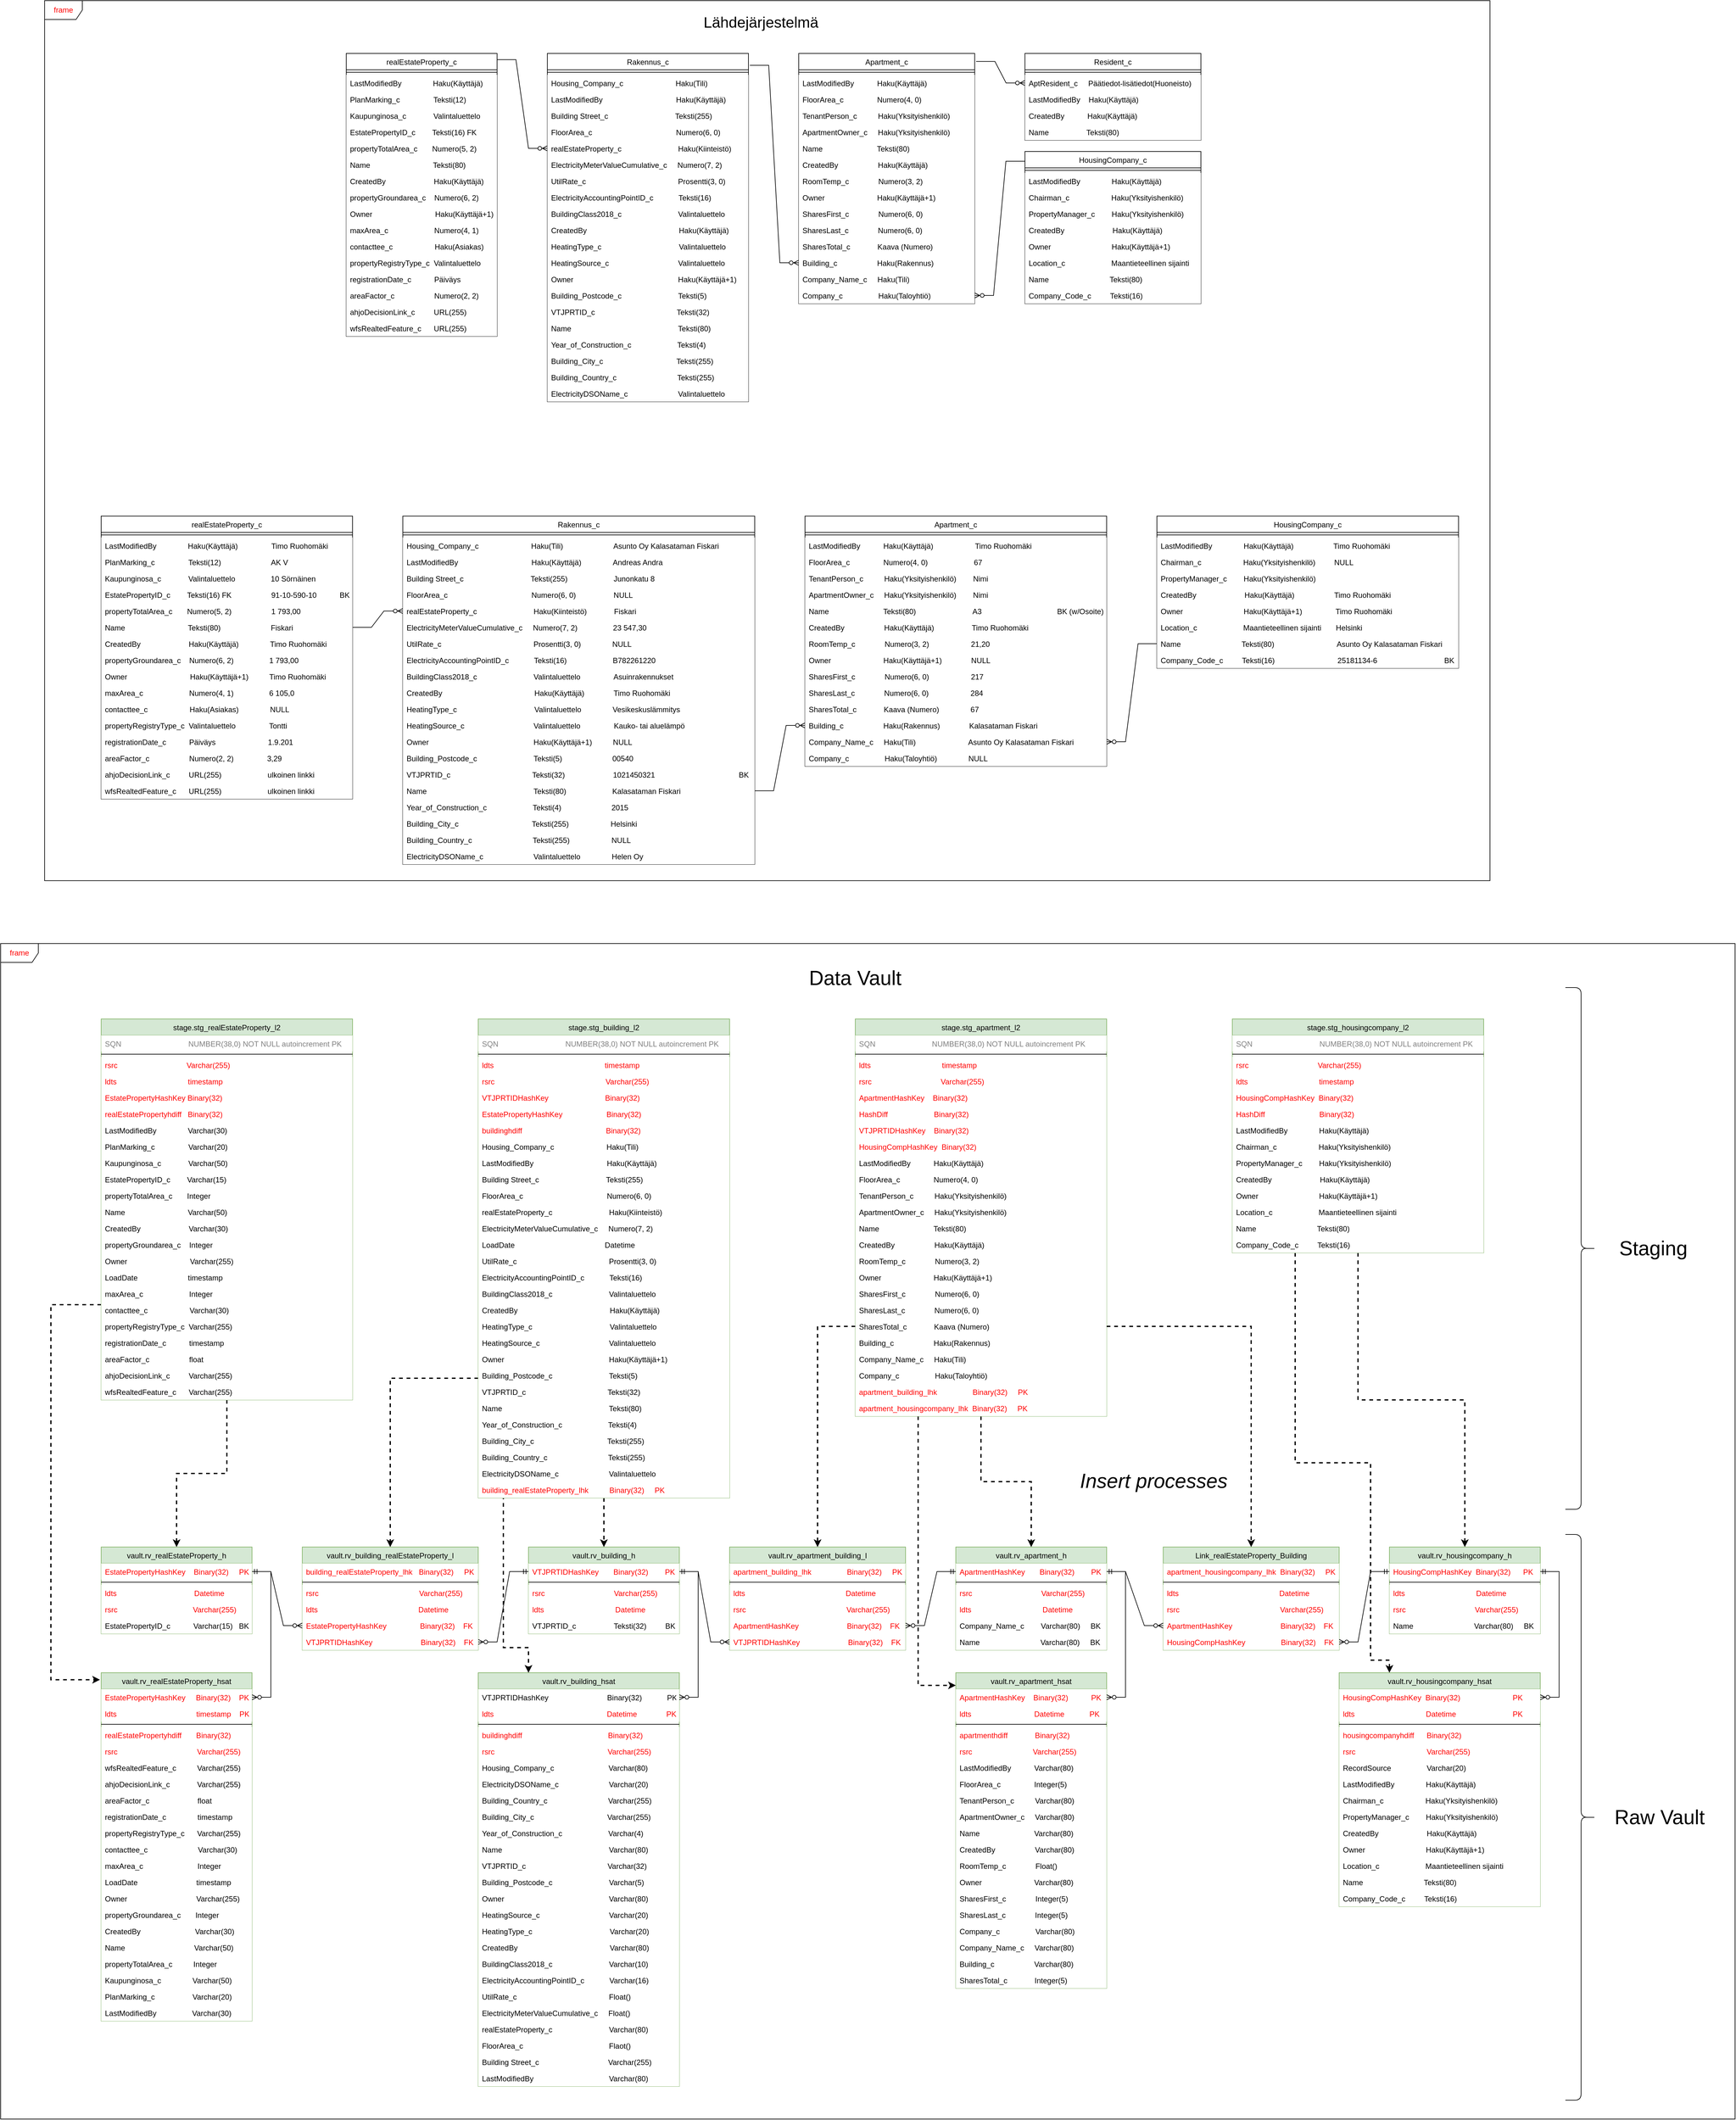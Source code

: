<mxfile version="20.6.0" type="device"><diagram id="MoHb-z4mfPfXSEabYHga" name="Rakennus"><mxGraphModel dx="5590" dy="3640" grid="1" gridSize="10" guides="1" tooltips="1" connect="1" arrows="1" fold="1" page="1" pageScale="1" pageWidth="850" pageHeight="1100" math="0" shadow="0"><root><mxCell id="0"/><mxCell id="1" parent="0"/><mxCell id="E-livF4iWLJNmbUSJDUB-8" value="frame" style="shape=umlFrame;whiteSpace=wrap;html=1;fontColor=#FF0000;movable=0;resizable=0;rotatable=0;deletable=0;editable=0;connectable=0;" vertex="1" parent="1"><mxGeometry x="-50" y="-100" width="2300" height="1400" as="geometry"/></mxCell><mxCell id="E-livF4iWLJNmbUSJDUB-10" value="frame" style="shape=umlFrame;whiteSpace=wrap;html=1;fontColor=#FF0000;movable=0;resizable=0;rotatable=0;deletable=0;editable=0;connectable=0;" vertex="1" parent="1"><mxGeometry x="-120" y="1400" width="2760" height="1870" as="geometry"/></mxCell><mxCell id="ZxxuaS0M0pXb6QL7wHx0-1" value="realEstateProperty_c" style="swimlane;fontStyle=0;align=center;verticalAlign=top;childLayout=stackLayout;horizontal=1;startSize=26;horizontalStack=0;resizeParent=1;resizeLast=0;collapsible=1;marginBottom=0;rounded=0;shadow=0;strokeWidth=1;fillColor=#FFFFFF;" parent="1" vertex="1"><mxGeometry x="430" y="-16" width="240" height="450" as="geometry"><mxRectangle x="550" y="140" width="160" height="26" as="alternateBounds"/></mxGeometry></mxCell><mxCell id="ZxxuaS0M0pXb6QL7wHx0-4" value="" style="line;html=1;strokeWidth=1;align=left;verticalAlign=middle;spacingTop=-1;spacingLeft=3;spacingRight=3;rotatable=0;labelPosition=right;points=[];portConstraint=eastwest;fillColor=#FFFFFF;" parent="ZxxuaS0M0pXb6QL7wHx0-1" vertex="1"><mxGeometry y="26" width="240" height="8" as="geometry"/></mxCell><mxCell id="ZxxuaS0M0pXb6QL7wHx0-2" value="LastModifiedBy               Haku(Käyttäjä)" style="text;align=left;verticalAlign=top;spacingLeft=4;spacingRight=4;overflow=hidden;rotatable=0;points=[[0,0.5],[1,0.5]];portConstraint=eastwest;fillColor=#FFFFFF;" parent="ZxxuaS0M0pXb6QL7wHx0-1" vertex="1"><mxGeometry y="34" width="240" height="26" as="geometry"/></mxCell><mxCell id="ZxxuaS0M0pXb6QL7wHx0-3" value="PlanMarking_c                Teksti(12)" style="text;align=left;verticalAlign=top;spacingLeft=4;spacingRight=4;overflow=hidden;rotatable=0;points=[[0,0.5],[1,0.5]];portConstraint=eastwest;rounded=0;shadow=0;html=0;fillColor=#FFFFFF;" parent="ZxxuaS0M0pXb6QL7wHx0-1" vertex="1"><mxGeometry y="60" width="240" height="26" as="geometry"/></mxCell><mxCell id="ZxxuaS0M0pXb6QL7wHx0-5" value="Kaupunginosa_c             Valintaluettelo" style="text;align=left;verticalAlign=top;spacingLeft=4;spacingRight=4;overflow=hidden;rotatable=0;points=[[0,0.5],[1,0.5]];portConstraint=eastwest;rounded=0;shadow=0;html=0;fillColor=#FFFFFF;" parent="ZxxuaS0M0pXb6QL7wHx0-1" vertex="1"><mxGeometry y="86" width="240" height="26" as="geometry"/></mxCell><mxCell id="ZxxuaS0M0pXb6QL7wHx0-6" value="EstatePropertyID_c        Teksti(16) FK" style="text;align=left;verticalAlign=top;spacingLeft=4;spacingRight=4;overflow=hidden;rotatable=0;points=[[0,0.5],[1,0.5]];portConstraint=eastwest;rounded=0;shadow=0;html=0;fillColor=#FFFFFF;" parent="ZxxuaS0M0pXb6QL7wHx0-1" vertex="1"><mxGeometry y="112" width="240" height="26" as="geometry"/></mxCell><mxCell id="ZxxuaS0M0pXb6QL7wHx0-7" value="propertyTotalArea_c       Numero(5, 2)" style="text;align=left;verticalAlign=top;spacingLeft=4;spacingRight=4;overflow=hidden;rotatable=0;points=[[0,0.5],[1,0.5]];portConstraint=eastwest;rounded=0;shadow=0;html=0;fillColor=#FFFFFF;" parent="ZxxuaS0M0pXb6QL7wHx0-1" vertex="1"><mxGeometry y="138" width="240" height="26" as="geometry"/></mxCell><mxCell id="ZxxuaS0M0pXb6QL7wHx0-8" value="Name                              Teksti(80)" style="text;align=left;verticalAlign=top;spacingLeft=4;spacingRight=4;overflow=hidden;rotatable=0;points=[[0,0.5],[1,0.5]];portConstraint=eastwest;fillColor=#FFFFFF;" parent="ZxxuaS0M0pXb6QL7wHx0-1" vertex="1"><mxGeometry y="164" width="240" height="26" as="geometry"/></mxCell><mxCell id="ZxxuaS0M0pXb6QL7wHx0-9" value="CreatedBy                       Haku(Käyttäjä)" style="text;align=left;verticalAlign=top;spacingLeft=4;spacingRight=4;overflow=hidden;rotatable=0;points=[[0,0.5],[1,0.5]];portConstraint=eastwest;fillColor=#FFFFFF;" parent="ZxxuaS0M0pXb6QL7wHx0-1" vertex="1"><mxGeometry y="190" width="240" height="26" as="geometry"/></mxCell><mxCell id="ZxxuaS0M0pXb6QL7wHx0-10" value="propertyGroundarea_c    Numero(6, 2)" style="text;align=left;verticalAlign=top;spacingLeft=4;spacingRight=4;overflow=hidden;rotatable=0;points=[[0,0.5],[1,0.5]];portConstraint=eastwest;fillColor=#FFFFFF;" parent="ZxxuaS0M0pXb6QL7wHx0-1" vertex="1"><mxGeometry y="216" width="240" height="26" as="geometry"/></mxCell><mxCell id="ZxxuaS0M0pXb6QL7wHx0-11" value="Owner                              Haku(Käyttäjä+1)" style="text;align=left;verticalAlign=top;spacingLeft=4;spacingRight=4;overflow=hidden;rotatable=0;points=[[0,0.5],[1,0.5]];portConstraint=eastwest;fillColor=#FFFFFF;" parent="ZxxuaS0M0pXb6QL7wHx0-1" vertex="1"><mxGeometry y="242" width="240" height="26" as="geometry"/></mxCell><mxCell id="ZxxuaS0M0pXb6QL7wHx0-12" value="maxArea_c                      Numero(4, 1)" style="text;align=left;verticalAlign=top;spacingLeft=4;spacingRight=4;overflow=hidden;rotatable=0;points=[[0,0.5],[1,0.5]];portConstraint=eastwest;fillColor=#FFFFFF;" parent="ZxxuaS0M0pXb6QL7wHx0-1" vertex="1"><mxGeometry y="268" width="240" height="26" as="geometry"/></mxCell><mxCell id="ZxxuaS0M0pXb6QL7wHx0-13" value="contacttee_c                    Haku(Asiakas)" style="text;align=left;verticalAlign=top;spacingLeft=4;spacingRight=4;overflow=hidden;rotatable=0;points=[[0,0.5],[1,0.5]];portConstraint=eastwest;fillColor=#FFFFFF;" parent="ZxxuaS0M0pXb6QL7wHx0-1" vertex="1"><mxGeometry y="294" width="240" height="26" as="geometry"/></mxCell><mxCell id="ZxxuaS0M0pXb6QL7wHx0-14" value="propertyRegistryType_c  Valintaluettelo" style="text;align=left;verticalAlign=top;spacingLeft=4;spacingRight=4;overflow=hidden;rotatable=0;points=[[0,0.5],[1,0.5]];portConstraint=eastwest;fillColor=#FFFFFF;" parent="ZxxuaS0M0pXb6QL7wHx0-1" vertex="1"><mxGeometry y="320" width="240" height="26" as="geometry"/></mxCell><mxCell id="ZxxuaS0M0pXb6QL7wHx0-15" value="registrationDate_c           Päiväys" style="text;align=left;verticalAlign=top;spacingLeft=4;spacingRight=4;overflow=hidden;rotatable=0;points=[[0,0.5],[1,0.5]];portConstraint=eastwest;fillColor=#FFFFFF;" parent="ZxxuaS0M0pXb6QL7wHx0-1" vertex="1"><mxGeometry y="346" width="240" height="26" as="geometry"/></mxCell><mxCell id="4--gysKYrea6rTfsG139-85" value="areaFactor_c                   Numero(2, 2)" style="text;align=left;verticalAlign=top;spacingLeft=4;spacingRight=4;overflow=hidden;rotatable=0;points=[[0,0.5],[1,0.5]];portConstraint=eastwest;fillColor=#FFFFFF;" parent="ZxxuaS0M0pXb6QL7wHx0-1" vertex="1"><mxGeometry y="372" width="240" height="26" as="geometry"/></mxCell><mxCell id="4--gysKYrea6rTfsG139-87" value="ahjoDecisionLink_c         URL(255)" style="text;align=left;verticalAlign=top;spacingLeft=4;spacingRight=4;overflow=hidden;rotatable=0;points=[[0,0.5],[1,0.5]];portConstraint=eastwest;fillColor=#FFFFFF;" parent="ZxxuaS0M0pXb6QL7wHx0-1" vertex="1"><mxGeometry y="398" width="240" height="26" as="geometry"/></mxCell><mxCell id="4--gysKYrea6rTfsG139-86" value="wfsRealtedFeature_c      URL(255)" style="text;align=left;verticalAlign=top;spacingLeft=4;spacingRight=4;overflow=hidden;rotatable=0;points=[[0,0.5],[1,0.5]];portConstraint=eastwest;fillColor=#FFFFFF;" parent="ZxxuaS0M0pXb6QL7wHx0-1" vertex="1"><mxGeometry y="424" width="240" height="26" as="geometry"/></mxCell><mxCell id="4--gysKYrea6rTfsG139-88" value="Rakennus_c" style="swimlane;fontStyle=0;align=center;verticalAlign=top;childLayout=stackLayout;horizontal=1;startSize=26;horizontalStack=0;resizeParent=1;resizeLast=0;collapsible=1;marginBottom=0;rounded=0;shadow=0;strokeWidth=1;fillColor=#FFFFFF;" parent="1" vertex="1"><mxGeometry x="750" y="-16" width="320" height="554" as="geometry"><mxRectangle x="550" y="140" width="160" height="26" as="alternateBounds"/></mxGeometry></mxCell><mxCell id="4--gysKYrea6rTfsG139-89" value="" style="line;html=1;strokeWidth=1;align=left;verticalAlign=middle;spacingTop=-1;spacingLeft=3;spacingRight=3;rotatable=0;labelPosition=right;points=[];portConstraint=eastwest;fillColor=#FFFFFF;" parent="4--gysKYrea6rTfsG139-88" vertex="1"><mxGeometry y="26" width="320" height="8" as="geometry"/></mxCell><mxCell id="4--gysKYrea6rTfsG139-91" value="Housing_Company_c                         Haku(Tili)" style="text;align=left;verticalAlign=top;spacingLeft=4;spacingRight=4;overflow=hidden;rotatable=0;points=[[0,0.5],[1,0.5]];portConstraint=eastwest;rounded=0;shadow=0;html=0;fillColor=#FFFFFF;" parent="4--gysKYrea6rTfsG139-88" vertex="1"><mxGeometry y="34" width="320" height="26" as="geometry"/></mxCell><mxCell id="4--gysKYrea6rTfsG139-90" value="LastModifiedBy                                   Haku(Käyttäjä)" style="text;align=left;verticalAlign=top;spacingLeft=4;spacingRight=4;overflow=hidden;rotatable=0;points=[[0,0.5],[1,0.5]];portConstraint=eastwest;fillColor=#FFFFFF;" parent="4--gysKYrea6rTfsG139-88" vertex="1"><mxGeometry y="60" width="320" height="26" as="geometry"/></mxCell><mxCell id="4--gysKYrea6rTfsG139-92" value="Building Street_c                                Teksti(255)" style="text;align=left;verticalAlign=top;spacingLeft=4;spacingRight=4;overflow=hidden;rotatable=0;points=[[0,0.5],[1,0.5]];portConstraint=eastwest;rounded=0;shadow=0;html=0;fillColor=#FFFFFF;" parent="4--gysKYrea6rTfsG139-88" vertex="1"><mxGeometry y="86" width="320" height="26" as="geometry"/></mxCell><mxCell id="4--gysKYrea6rTfsG139-93" value="FloorArea_c                                        Numero(6, 0)" style="text;align=left;verticalAlign=top;spacingLeft=4;spacingRight=4;overflow=hidden;rotatable=0;points=[[0,0.5],[1,0.5]];portConstraint=eastwest;rounded=0;shadow=0;html=0;fillColor=#FFFFFF;" parent="4--gysKYrea6rTfsG139-88" vertex="1"><mxGeometry y="112" width="320" height="26" as="geometry"/></mxCell><mxCell id="4--gysKYrea6rTfsG139-94" value="realEstateProperty_c                           Haku(Kiinteistö)" style="text;align=left;verticalAlign=top;spacingLeft=4;spacingRight=4;overflow=hidden;rotatable=0;points=[[0,0.5],[1,0.5]];portConstraint=eastwest;rounded=0;shadow=0;html=0;fillColor=#FFFFFF;" parent="4--gysKYrea6rTfsG139-88" vertex="1"><mxGeometry y="138" width="320" height="26" as="geometry"/></mxCell><mxCell id="4--gysKYrea6rTfsG139-95" value="ElectricityMeterValueCumulative_c     Numero(7, 2)" style="text;align=left;verticalAlign=top;spacingLeft=4;spacingRight=4;overflow=hidden;rotatable=0;points=[[0,0.5],[1,0.5]];portConstraint=eastwest;fillColor=#FFFFFF;" parent="4--gysKYrea6rTfsG139-88" vertex="1"><mxGeometry y="164" width="320" height="26" as="geometry"/></mxCell><mxCell id="4--gysKYrea6rTfsG139-96" value="UtilRate_c                                            Prosentti(3, 0)" style="text;align=left;verticalAlign=top;spacingLeft=4;spacingRight=4;overflow=hidden;rotatable=0;points=[[0,0.5],[1,0.5]];portConstraint=eastwest;fillColor=#FFFFFF;" parent="4--gysKYrea6rTfsG139-88" vertex="1"><mxGeometry y="190" width="320" height="26" as="geometry"/></mxCell><mxCell id="4--gysKYrea6rTfsG139-97" value="ElectricityAccountingPointID_c            Teksti(16)" style="text;align=left;verticalAlign=top;spacingLeft=4;spacingRight=4;overflow=hidden;rotatable=0;points=[[0,0.5],[1,0.5]];portConstraint=eastwest;fillColor=#FFFFFF;" parent="4--gysKYrea6rTfsG139-88" vertex="1"><mxGeometry y="216" width="320" height="26" as="geometry"/></mxCell><mxCell id="4--gysKYrea6rTfsG139-98" value="BuildingClass2018_c                           Valintaluettelo" style="text;align=left;verticalAlign=top;spacingLeft=4;spacingRight=4;overflow=hidden;rotatable=0;points=[[0,0.5],[1,0.5]];portConstraint=eastwest;fillColor=#FFFFFF;" parent="4--gysKYrea6rTfsG139-88" vertex="1"><mxGeometry y="242" width="320" height="26" as="geometry"/></mxCell><mxCell id="4--gysKYrea6rTfsG139-99" value="CreatedBy                                            Haku(Käyttäjä)" style="text;align=left;verticalAlign=top;spacingLeft=4;spacingRight=4;overflow=hidden;rotatable=0;points=[[0,0.5],[1,0.5]];portConstraint=eastwest;fillColor=#FFFFFF;" parent="4--gysKYrea6rTfsG139-88" vertex="1"><mxGeometry y="268" width="320" height="26" as="geometry"/></mxCell><mxCell id="4--gysKYrea6rTfsG139-100" value="HeatingType_c                                     Valintaluettelo" style="text;align=left;verticalAlign=top;spacingLeft=4;spacingRight=4;overflow=hidden;rotatable=0;points=[[0,0.5],[1,0.5]];portConstraint=eastwest;fillColor=#FFFFFF;" parent="4--gysKYrea6rTfsG139-88" vertex="1"><mxGeometry y="294" width="320" height="26" as="geometry"/></mxCell><mxCell id="4--gysKYrea6rTfsG139-107" value="HeatingSource_c                                 Valintaluettelo" style="text;align=left;verticalAlign=top;spacingLeft=4;spacingRight=4;overflow=hidden;rotatable=0;points=[[0,0.5],[1,0.5]];portConstraint=eastwest;fillColor=#FFFFFF;" parent="4--gysKYrea6rTfsG139-88" vertex="1"><mxGeometry y="320" width="320" height="26" as="geometry"/></mxCell><mxCell id="4--gysKYrea6rTfsG139-101" value="Owner                                                  Haku(Käyttäjä+1)" style="text;align=left;verticalAlign=top;spacingLeft=4;spacingRight=4;overflow=hidden;rotatable=0;points=[[0,0.5],[1,0.5]];portConstraint=eastwest;fillColor=#FFFFFF;" parent="4--gysKYrea6rTfsG139-88" vertex="1"><mxGeometry y="346" width="320" height="26" as="geometry"/></mxCell><mxCell id="4--gysKYrea6rTfsG139-102" value="Building_Postcode_c                           Teksti(5)" style="text;align=left;verticalAlign=top;spacingLeft=4;spacingRight=4;overflow=hidden;rotatable=0;points=[[0,0.5],[1,0.5]];portConstraint=eastwest;fillColor=#FFFFFF;" parent="4--gysKYrea6rTfsG139-88" vertex="1"><mxGeometry y="372" width="320" height="26" as="geometry"/></mxCell><mxCell id="llgtYHV_5vM1-GivKugK-102" value="VTJPRTID_c                                       Teksti(32)" style="text;align=left;verticalAlign=top;spacingLeft=4;spacingRight=4;overflow=hidden;rotatable=0;points=[[0,0.5],[1,0.5]];portConstraint=eastwest;fillColor=#FFFFFF;" parent="4--gysKYrea6rTfsG139-88" vertex="1"><mxGeometry y="398" width="320" height="26" as="geometry"/></mxCell><mxCell id="llgtYHV_5vM1-GivKugK-103" value="Name                                                   Teksti(80)" style="text;align=left;verticalAlign=top;spacingLeft=4;spacingRight=4;overflow=hidden;rotatable=0;points=[[0,0.5],[1,0.5]];portConstraint=eastwest;fillColor=#FFFFFF;" parent="4--gysKYrea6rTfsG139-88" vertex="1"><mxGeometry y="424" width="320" height="26" as="geometry"/></mxCell><mxCell id="llgtYHV_5vM1-GivKugK-104" value="Year_of_Construction_c                      Teksti(4)" style="text;align=left;verticalAlign=top;spacingLeft=4;spacingRight=4;overflow=hidden;rotatable=0;points=[[0,0.5],[1,0.5]];portConstraint=eastwest;fillColor=#FFFFFF;" parent="4--gysKYrea6rTfsG139-88" vertex="1"><mxGeometry y="450" width="320" height="26" as="geometry"/></mxCell><mxCell id="llgtYHV_5vM1-GivKugK-105" value="Building_City_c                                   Teksti(255)" style="text;align=left;verticalAlign=top;spacingLeft=4;spacingRight=4;overflow=hidden;rotatable=0;points=[[0,0.5],[1,0.5]];portConstraint=eastwest;fillColor=#FFFFFF;" parent="4--gysKYrea6rTfsG139-88" vertex="1"><mxGeometry y="476" width="320" height="26" as="geometry"/></mxCell><mxCell id="4--gysKYrea6rTfsG139-103" value="Building_Country_c                             Teksti(255)" style="text;align=left;verticalAlign=top;spacingLeft=4;spacingRight=4;overflow=hidden;rotatable=0;points=[[0,0.5],[1,0.5]];portConstraint=eastwest;fillColor=#FFFFFF;" parent="4--gysKYrea6rTfsG139-88" vertex="1"><mxGeometry y="502" width="320" height="26" as="geometry"/></mxCell><mxCell id="4--gysKYrea6rTfsG139-104" value="ElectricityDSOName_c                        Valintaluettelo" style="text;align=left;verticalAlign=top;spacingLeft=4;spacingRight=4;overflow=hidden;rotatable=0;points=[[0,0.5],[1,0.5]];portConstraint=eastwest;fillColor=#FFFFFF;" parent="4--gysKYrea6rTfsG139-88" vertex="1"><mxGeometry y="528" width="320" height="26" as="geometry"/></mxCell><mxCell id="4--gysKYrea6rTfsG139-106" value="" style="edgeStyle=entityRelationEdgeStyle;fontSize=12;html=1;endArrow=ERzeroToMany;endFill=1;rounded=0;exitX=1;exitY=0.022;exitDx=0;exitDy=0;exitPerimeter=0;entryX=0;entryY=0.5;entryDx=0;entryDy=0;" parent="1" source="ZxxuaS0M0pXb6QL7wHx0-1" target="4--gysKYrea6rTfsG139-94" edge="1"><mxGeometry width="100" height="100" relative="1" as="geometry"><mxPoint x="620" y="254" as="sourcePoint"/><mxPoint x="720" y="154" as="targetPoint"/></mxGeometry></mxCell><mxCell id="llgtYHV_5vM1-GivKugK-1" value="Apartment_c" style="swimlane;fontStyle=0;align=center;verticalAlign=top;childLayout=stackLayout;horizontal=1;startSize=26;horizontalStack=0;resizeParent=1;resizeLast=0;collapsible=1;marginBottom=0;rounded=0;shadow=0;strokeWidth=1;fillColor=#FFFFFF;" parent="1" vertex="1"><mxGeometry x="1150" y="-16" width="280" height="398" as="geometry"><mxRectangle x="550" y="140" width="160" height="26" as="alternateBounds"/></mxGeometry></mxCell><mxCell id="llgtYHV_5vM1-GivKugK-2" value="" style="line;html=1;strokeWidth=1;align=left;verticalAlign=middle;spacingTop=-1;spacingLeft=3;spacingRight=3;rotatable=0;labelPosition=right;points=[];portConstraint=eastwest;fillColor=#FFFFFF;" parent="llgtYHV_5vM1-GivKugK-1" vertex="1"><mxGeometry y="26" width="280" height="8" as="geometry"/></mxCell><mxCell id="llgtYHV_5vM1-GivKugK-4" value="LastModifiedBy           Haku(Käyttäjä)" style="text;align=left;verticalAlign=top;spacingLeft=4;spacingRight=4;overflow=hidden;rotatable=0;points=[[0,0.5],[1,0.5]];portConstraint=eastwest;fillColor=#FFFFFF;" parent="llgtYHV_5vM1-GivKugK-1" vertex="1"><mxGeometry y="34" width="280" height="26" as="geometry"/></mxCell><mxCell id="llgtYHV_5vM1-GivKugK-6" value="FloorArea_c                Numero(4, 0)" style="text;align=left;verticalAlign=top;spacingLeft=4;spacingRight=4;overflow=hidden;rotatable=0;points=[[0,0.5],[1,0.5]];portConstraint=eastwest;rounded=0;shadow=0;html=0;fillColor=#FFFFFF;" parent="llgtYHV_5vM1-GivKugK-1" vertex="1"><mxGeometry y="60" width="280" height="26" as="geometry"/></mxCell><mxCell id="llgtYHV_5vM1-GivKugK-3" value="TenantPerson_c          Haku(Yksityishenkilö)" style="text;align=left;verticalAlign=top;spacingLeft=4;spacingRight=4;overflow=hidden;rotatable=0;points=[[0,0.5],[1,0.5]];portConstraint=eastwest;rounded=0;shadow=0;html=0;fillColor=#FFFFFF;" parent="llgtYHV_5vM1-GivKugK-1" vertex="1"><mxGeometry y="86" width="280" height="26" as="geometry"/></mxCell><mxCell id="llgtYHV_5vM1-GivKugK-5" value="ApartmentOwner_c     Haku(Yksityishenkilö)" style="text;align=left;verticalAlign=top;spacingLeft=4;spacingRight=4;overflow=hidden;rotatable=0;points=[[0,0.5],[1,0.5]];portConstraint=eastwest;rounded=0;shadow=0;html=0;fillColor=#FFFFFF;" parent="llgtYHV_5vM1-GivKugK-1" vertex="1"><mxGeometry y="112" width="280" height="26" as="geometry"/></mxCell><mxCell id="llgtYHV_5vM1-GivKugK-20" value="Name                          Teksti(80)" style="text;align=left;verticalAlign=top;spacingLeft=4;spacingRight=4;overflow=hidden;rotatable=0;points=[[0,0.5],[1,0.5]];portConstraint=eastwest;fillColor=#FFFFFF;" parent="llgtYHV_5vM1-GivKugK-1" vertex="1"><mxGeometry y="138" width="280" height="26" as="geometry"/></mxCell><mxCell id="llgtYHV_5vM1-GivKugK-12" value="CreatedBy                   Haku(Käyttäjä)" style="text;align=left;verticalAlign=top;spacingLeft=4;spacingRight=4;overflow=hidden;rotatable=0;points=[[0,0.5],[1,0.5]];portConstraint=eastwest;fillColor=#FFFFFF;" parent="llgtYHV_5vM1-GivKugK-1" vertex="1"><mxGeometry y="164" width="280" height="26" as="geometry"/></mxCell><mxCell id="llgtYHV_5vM1-GivKugK-7" value="RoomTemp_c              Numero(3, 2)" style="text;align=left;verticalAlign=top;spacingLeft=4;spacingRight=4;overflow=hidden;rotatable=0;points=[[0,0.5],[1,0.5]];portConstraint=eastwest;rounded=0;shadow=0;html=0;fillColor=#FFFFFF;" parent="llgtYHV_5vM1-GivKugK-1" vertex="1"><mxGeometry y="190" width="280" height="26" as="geometry"/></mxCell><mxCell id="llgtYHV_5vM1-GivKugK-15" value="Owner                         Haku(Käyttäjä+1)" style="text;align=left;verticalAlign=top;spacingLeft=4;spacingRight=4;overflow=hidden;rotatable=0;points=[[0,0.5],[1,0.5]];portConstraint=eastwest;fillColor=#FFFFFF;" parent="llgtYHV_5vM1-GivKugK-1" vertex="1"><mxGeometry y="216" width="280" height="26" as="geometry"/></mxCell><mxCell id="llgtYHV_5vM1-GivKugK-8" value="SharesFirst_c              Numero(6, 0)" style="text;align=left;verticalAlign=top;spacingLeft=4;spacingRight=4;overflow=hidden;rotatable=0;points=[[0,0.5],[1,0.5]];portConstraint=eastwest;fillColor=#FFFFFF;" parent="llgtYHV_5vM1-GivKugK-1" vertex="1"><mxGeometry y="242" width="280" height="26" as="geometry"/></mxCell><mxCell id="llgtYHV_5vM1-GivKugK-21" value="SharesLast_c              Numero(6, 0)" style="text;align=left;verticalAlign=top;spacingLeft=4;spacingRight=4;overflow=hidden;rotatable=0;points=[[0,0.5],[1,0.5]];portConstraint=eastwest;fillColor=#FFFFFF;" parent="llgtYHV_5vM1-GivKugK-1" vertex="1"><mxGeometry y="268" width="280" height="26" as="geometry"/></mxCell><mxCell id="llgtYHV_5vM1-GivKugK-22" value="SharesTotal_c             Kaava (Numero)" style="text;align=left;verticalAlign=top;spacingLeft=4;spacingRight=4;overflow=hidden;rotatable=0;points=[[0,0.5],[1,0.5]];portConstraint=eastwest;fillColor=#FFFFFF;" parent="llgtYHV_5vM1-GivKugK-1" vertex="1"><mxGeometry y="294" width="280" height="26" as="geometry"/></mxCell><mxCell id="llgtYHV_5vM1-GivKugK-11" value="Building_c                   Haku(Rakennus)" style="text;align=left;verticalAlign=top;spacingLeft=4;spacingRight=4;overflow=hidden;rotatable=0;points=[[0,0.5],[1,0.5]];portConstraint=eastwest;fillColor=#FFFFFF;" parent="llgtYHV_5vM1-GivKugK-1" vertex="1"><mxGeometry y="320" width="280" height="26" as="geometry"/></mxCell><mxCell id="llgtYHV_5vM1-GivKugK-9" value="Company_Name_c     Haku(Tili)" style="text;align=left;verticalAlign=top;spacingLeft=4;spacingRight=4;overflow=hidden;rotatable=0;points=[[0,0.5],[1,0.5]];portConstraint=eastwest;fillColor=#FFFFFF;" parent="llgtYHV_5vM1-GivKugK-1" vertex="1"><mxGeometry y="346" width="280" height="26" as="geometry"/></mxCell><mxCell id="llgtYHV_5vM1-GivKugK-23" value="Company_c                 Haku(Taloyhtiö)" style="text;align=left;verticalAlign=top;spacingLeft=4;spacingRight=4;overflow=hidden;rotatable=0;points=[[0,0.5],[1,0.5]];portConstraint=eastwest;fillColor=#FFFFFF;" parent="llgtYHV_5vM1-GivKugK-1" vertex="1"><mxGeometry y="372" width="280" height="26" as="geometry"/></mxCell><mxCell id="llgtYHV_5vM1-GivKugK-24" value="" style="edgeStyle=entityRelationEdgeStyle;fontSize=12;html=1;endArrow=ERzeroToMany;endFill=1;rounded=0;exitX=1.007;exitY=0.034;exitDx=0;exitDy=0;exitPerimeter=0;" parent="1" source="4--gysKYrea6rTfsG139-88" target="llgtYHV_5vM1-GivKugK-11" edge="1"><mxGeometry width="100" height="100" relative="1" as="geometry"><mxPoint x="1050" y="-6" as="sourcePoint"/><mxPoint x="750" y="145" as="targetPoint"/></mxGeometry></mxCell><mxCell id="llgtYHV_5vM1-GivKugK-25" value="Resident_c" style="swimlane;fontStyle=0;align=center;verticalAlign=top;childLayout=stackLayout;horizontal=1;startSize=26;horizontalStack=0;resizeParent=1;resizeLast=0;collapsible=1;marginBottom=0;rounded=0;shadow=0;strokeWidth=1;fillColor=#FFFFFF;" parent="1" vertex="1"><mxGeometry x="1510" y="-16" width="280" height="138" as="geometry"><mxRectangle x="550" y="140" width="160" height="26" as="alternateBounds"/></mxGeometry></mxCell><mxCell id="llgtYHV_5vM1-GivKugK-26" value="" style="line;html=1;strokeWidth=1;align=left;verticalAlign=middle;spacingTop=-1;spacingLeft=3;spacingRight=3;rotatable=0;labelPosition=right;points=[];portConstraint=eastwest;fillColor=#FFFFFF;" parent="llgtYHV_5vM1-GivKugK-25" vertex="1"><mxGeometry y="26" width="280" height="8" as="geometry"/></mxCell><mxCell id="llgtYHV_5vM1-GivKugK-29" value="AptResident_c     Päätiedot-lisätiedot(Huoneisto)" style="text;align=left;verticalAlign=top;spacingLeft=4;spacingRight=4;overflow=hidden;rotatable=0;points=[[0,0.5],[1,0.5]];portConstraint=eastwest;rounded=0;shadow=0;html=0;fillColor=#FFFFFF;" parent="llgtYHV_5vM1-GivKugK-25" vertex="1"><mxGeometry y="34" width="280" height="26" as="geometry"/></mxCell><mxCell id="llgtYHV_5vM1-GivKugK-27" value="LastModifiedBy    Haku(Käyttäjä)" style="text;align=left;verticalAlign=top;spacingLeft=4;spacingRight=4;overflow=hidden;rotatable=0;points=[[0,0.5],[1,0.5]];portConstraint=eastwest;fillColor=#FFFFFF;" parent="llgtYHV_5vM1-GivKugK-25" vertex="1"><mxGeometry y="60" width="280" height="26" as="geometry"/></mxCell><mxCell id="llgtYHV_5vM1-GivKugK-32" value="CreatedBy           Haku(Käyttäjä)" style="text;align=left;verticalAlign=top;spacingLeft=4;spacingRight=4;overflow=hidden;rotatable=0;points=[[0,0.5],[1,0.5]];portConstraint=eastwest;fillColor=#FFFFFF;" parent="llgtYHV_5vM1-GivKugK-25" vertex="1"><mxGeometry y="86" width="280" height="26" as="geometry"/></mxCell><mxCell id="llgtYHV_5vM1-GivKugK-31" value="Name                  Teksti(80)" style="text;align=left;verticalAlign=top;spacingLeft=4;spacingRight=4;overflow=hidden;rotatable=0;points=[[0,0.5],[1,0.5]];portConstraint=eastwest;fillColor=#FFFFFF;" parent="llgtYHV_5vM1-GivKugK-25" vertex="1"><mxGeometry y="112" width="280" height="26" as="geometry"/></mxCell><mxCell id="llgtYHV_5vM1-GivKugK-41" value="" style="edgeStyle=entityRelationEdgeStyle;fontSize=12;html=1;endArrow=ERzeroToMany;endFill=1;rounded=0;entryX=0;entryY=0.5;entryDx=0;entryDy=0;exitX=1.008;exitY=0.032;exitDx=0;exitDy=0;exitPerimeter=0;" parent="1" source="llgtYHV_5vM1-GivKugK-1" target="llgtYHV_5vM1-GivKugK-29" edge="1"><mxGeometry width="100" height="100" relative="1" as="geometry"><mxPoint x="1060" y="4" as="sourcePoint"/><mxPoint x="1210" y="347" as="targetPoint"/></mxGeometry></mxCell><mxCell id="llgtYHV_5vM1-GivKugK-42" value="HousingCompany_c" style="swimlane;fontStyle=0;align=center;verticalAlign=top;childLayout=stackLayout;horizontal=1;startSize=26;horizontalStack=0;resizeParent=1;resizeLast=0;collapsible=1;marginBottom=0;rounded=0;shadow=0;strokeWidth=1;fillColor=#FFFFFF;" parent="1" vertex="1"><mxGeometry x="1510" y="140" width="280" height="242" as="geometry"><mxRectangle x="550" y="140" width="160" height="26" as="alternateBounds"/></mxGeometry></mxCell><mxCell id="llgtYHV_5vM1-GivKugK-43" value="" style="line;html=1;strokeWidth=1;align=left;verticalAlign=middle;spacingTop=-1;spacingLeft=3;spacingRight=3;rotatable=0;labelPosition=right;points=[];portConstraint=eastwest;fillColor=#FFFFFF;" parent="llgtYHV_5vM1-GivKugK-42" vertex="1"><mxGeometry y="26" width="280" height="8" as="geometry"/></mxCell><mxCell id="llgtYHV_5vM1-GivKugK-44" value="LastModifiedBy               Haku(Käyttäjä)" style="text;align=left;verticalAlign=top;spacingLeft=4;spacingRight=4;overflow=hidden;rotatable=0;points=[[0,0.5],[1,0.5]];portConstraint=eastwest;fillColor=#FFFFFF;" parent="llgtYHV_5vM1-GivKugK-42" vertex="1"><mxGeometry y="34" width="280" height="26" as="geometry"/></mxCell><mxCell id="llgtYHV_5vM1-GivKugK-45" value="Chairman_c                    Haku(Yksityishenkilö)" style="text;align=left;verticalAlign=top;spacingLeft=4;spacingRight=4;overflow=hidden;rotatable=0;points=[[0,0.5],[1,0.5]];portConstraint=eastwest;rounded=0;shadow=0;html=0;fillColor=#FFFFFF;" parent="llgtYHV_5vM1-GivKugK-42" vertex="1"><mxGeometry y="60" width="280" height="26" as="geometry"/></mxCell><mxCell id="llgtYHV_5vM1-GivKugK-46" value="PropertyManager_c        Haku(Yksityishenkilö)" style="text;align=left;verticalAlign=top;spacingLeft=4;spacingRight=4;overflow=hidden;rotatable=0;points=[[0,0.5],[1,0.5]];portConstraint=eastwest;rounded=0;shadow=0;html=0;fillColor=#FFFFFF;" parent="llgtYHV_5vM1-GivKugK-42" vertex="1"><mxGeometry y="86" width="280" height="26" as="geometry"/></mxCell><mxCell id="llgtYHV_5vM1-GivKugK-49" value="CreatedBy                       Haku(Käyttäjä)" style="text;align=left;verticalAlign=top;spacingLeft=4;spacingRight=4;overflow=hidden;rotatable=0;points=[[0,0.5],[1,0.5]];portConstraint=eastwest;fillColor=#FFFFFF;" parent="llgtYHV_5vM1-GivKugK-42" vertex="1"><mxGeometry y="112" width="280" height="26" as="geometry"/></mxCell><mxCell id="llgtYHV_5vM1-GivKugK-51" value="Owner                             Haku(Käyttäjä+1)" style="text;align=left;verticalAlign=top;spacingLeft=4;spacingRight=4;overflow=hidden;rotatable=0;points=[[0,0.5],[1,0.5]];portConstraint=eastwest;fillColor=#FFFFFF;" parent="llgtYHV_5vM1-GivKugK-42" vertex="1"><mxGeometry y="138" width="280" height="26" as="geometry"/></mxCell><mxCell id="llgtYHV_5vM1-GivKugK-47" value="Location_c                      Maantieteellinen sijainti" style="text;align=left;verticalAlign=top;spacingLeft=4;spacingRight=4;overflow=hidden;rotatable=0;points=[[0,0.5],[1,0.5]];portConstraint=eastwest;rounded=0;shadow=0;html=0;fillColor=#FFFFFF;" parent="llgtYHV_5vM1-GivKugK-42" vertex="1"><mxGeometry y="164" width="280" height="26" as="geometry"/></mxCell><mxCell id="llgtYHV_5vM1-GivKugK-48" value="Name                             Teksti(80)" style="text;align=left;verticalAlign=top;spacingLeft=4;spacingRight=4;overflow=hidden;rotatable=0;points=[[0,0.5],[1,0.5]];portConstraint=eastwest;fillColor=#FFFFFF;" parent="llgtYHV_5vM1-GivKugK-42" vertex="1"><mxGeometry y="190" width="280" height="26" as="geometry"/></mxCell><mxCell id="llgtYHV_5vM1-GivKugK-56" value="Company_Code_c         Teksti(16)" style="text;align=left;verticalAlign=top;spacingLeft=4;spacingRight=4;overflow=hidden;rotatable=0;points=[[0,0.5],[1,0.5]];portConstraint=eastwest;fillColor=#FFFFFF;" parent="llgtYHV_5vM1-GivKugK-42" vertex="1"><mxGeometry y="216" width="280" height="26" as="geometry"/></mxCell><mxCell id="llgtYHV_5vM1-GivKugK-58" value="" style="edgeStyle=entityRelationEdgeStyle;fontSize=12;html=1;endArrow=ERzeroToMany;endFill=1;rounded=0;entryX=1;entryY=0.5;entryDx=0;entryDy=0;exitX=-0.001;exitY=0.064;exitDx=0;exitDy=0;exitPerimeter=0;" parent="1" source="llgtYHV_5vM1-GivKugK-42" target="llgtYHV_5vM1-GivKugK-23" edge="1"><mxGeometry width="100" height="100" relative="1" as="geometry"><mxPoint x="1510" y="534" as="sourcePoint"/><mxPoint x="1510" y="154" as="targetPoint"/></mxGeometry></mxCell><mxCell id="llgtYHV_5vM1-GivKugK-60" value="realEstateProperty_c" style="swimlane;fontStyle=0;align=center;verticalAlign=top;childLayout=stackLayout;horizontal=1;startSize=26;horizontalStack=0;resizeParent=1;resizeLast=0;collapsible=1;marginBottom=0;rounded=0;shadow=0;strokeWidth=1;fillColor=#FFFFFF;" parent="1" vertex="1"><mxGeometry x="40" y="720" width="400" height="450" as="geometry"><mxRectangle x="550" y="140" width="160" height="26" as="alternateBounds"/></mxGeometry></mxCell><mxCell id="llgtYHV_5vM1-GivKugK-61" value="" style="line;html=1;strokeWidth=1;align=left;verticalAlign=middle;spacingTop=-1;spacingLeft=3;spacingRight=3;rotatable=0;labelPosition=right;points=[];portConstraint=eastwest;fillColor=#FFFFFF;" parent="llgtYHV_5vM1-GivKugK-60" vertex="1"><mxGeometry y="26" width="400" height="8" as="geometry"/></mxCell><mxCell id="llgtYHV_5vM1-GivKugK-62" value="LastModifiedBy               Haku(Käyttäjä)                Timo Ruohomäki" style="text;align=left;verticalAlign=top;spacingLeft=4;spacingRight=4;overflow=hidden;rotatable=0;points=[[0,0.5],[1,0.5]];portConstraint=eastwest;fillColor=#FFFFFF;" parent="llgtYHV_5vM1-GivKugK-60" vertex="1"><mxGeometry y="34" width="400" height="26" as="geometry"/></mxCell><mxCell id="llgtYHV_5vM1-GivKugK-63" value="PlanMarking_c                Teksti(12)                        AK V" style="text;align=left;verticalAlign=top;spacingLeft=4;spacingRight=4;overflow=hidden;rotatable=0;points=[[0,0.5],[1,0.5]];portConstraint=eastwest;rounded=0;shadow=0;html=0;fillColor=#FFFFFF;" parent="llgtYHV_5vM1-GivKugK-60" vertex="1"><mxGeometry y="60" width="400" height="26" as="geometry"/></mxCell><mxCell id="llgtYHV_5vM1-GivKugK-64" value="Kaupunginosa_c             Valintaluettelo                 10 Sörnäinen" style="text;align=left;verticalAlign=top;spacingLeft=4;spacingRight=4;overflow=hidden;rotatable=0;points=[[0,0.5],[1,0.5]];portConstraint=eastwest;rounded=0;shadow=0;html=0;fillColor=#FFFFFF;" parent="llgtYHV_5vM1-GivKugK-60" vertex="1"><mxGeometry y="86" width="400" height="26" as="geometry"/></mxCell><mxCell id="llgtYHV_5vM1-GivKugK-65" value="EstatePropertyID_c        Teksti(16) FK                   91-10-590-10           BK" style="text;align=left;verticalAlign=top;spacingLeft=4;spacingRight=4;overflow=hidden;rotatable=0;points=[[0,0.5],[1,0.5]];portConstraint=eastwest;rounded=0;shadow=0;html=0;fillColor=#FFFFFF;" parent="llgtYHV_5vM1-GivKugK-60" vertex="1"><mxGeometry y="112" width="400" height="26" as="geometry"/></mxCell><mxCell id="llgtYHV_5vM1-GivKugK-66" value="propertyTotalArea_c       Numero(5, 2)                   1 793,00" style="text;align=left;verticalAlign=top;spacingLeft=4;spacingRight=4;overflow=hidden;rotatable=0;points=[[0,0.5],[1,0.5]];portConstraint=eastwest;rounded=0;shadow=0;html=0;fillColor=#FFFFFF;" parent="llgtYHV_5vM1-GivKugK-60" vertex="1"><mxGeometry y="138" width="400" height="26" as="geometry"/></mxCell><mxCell id="llgtYHV_5vM1-GivKugK-67" value="Name                              Teksti(80)                        Fiskari" style="text;align=left;verticalAlign=top;spacingLeft=4;spacingRight=4;overflow=hidden;rotatable=0;points=[[0,0.5],[1,0.5]];portConstraint=eastwest;fillColor=#FFFFFF;" parent="llgtYHV_5vM1-GivKugK-60" vertex="1"><mxGeometry y="164" width="400" height="26" as="geometry"/></mxCell><mxCell id="llgtYHV_5vM1-GivKugK-68" value="CreatedBy                       Haku(Käyttäjä)               Timo Ruohomäki" style="text;align=left;verticalAlign=top;spacingLeft=4;spacingRight=4;overflow=hidden;rotatable=0;points=[[0,0.5],[1,0.5]];portConstraint=eastwest;fillColor=#FFFFFF;" parent="llgtYHV_5vM1-GivKugK-60" vertex="1"><mxGeometry y="190" width="400" height="26" as="geometry"/></mxCell><mxCell id="llgtYHV_5vM1-GivKugK-69" value="propertyGroundarea_c    Numero(6, 2)                 1 793,00" style="text;align=left;verticalAlign=top;spacingLeft=4;spacingRight=4;overflow=hidden;rotatable=0;points=[[0,0.5],[1,0.5]];portConstraint=eastwest;fillColor=#FFFFFF;" parent="llgtYHV_5vM1-GivKugK-60" vertex="1"><mxGeometry y="216" width="400" height="26" as="geometry"/></mxCell><mxCell id="llgtYHV_5vM1-GivKugK-70" value="Owner                              Haku(Käyttäjä+1)          Timo Ruohomäki" style="text;align=left;verticalAlign=top;spacingLeft=4;spacingRight=4;overflow=hidden;rotatable=0;points=[[0,0.5],[1,0.5]];portConstraint=eastwest;fillColor=#FFFFFF;" parent="llgtYHV_5vM1-GivKugK-60" vertex="1"><mxGeometry y="242" width="400" height="26" as="geometry"/></mxCell><mxCell id="llgtYHV_5vM1-GivKugK-71" value="maxArea_c                      Numero(4, 1)                 6 105,0" style="text;align=left;verticalAlign=top;spacingLeft=4;spacingRight=4;overflow=hidden;rotatable=0;points=[[0,0.5],[1,0.5]];portConstraint=eastwest;fillColor=#FFFFFF;" parent="llgtYHV_5vM1-GivKugK-60" vertex="1"><mxGeometry y="268" width="400" height="26" as="geometry"/></mxCell><mxCell id="llgtYHV_5vM1-GivKugK-72" value="contacttee_c                    Haku(Asiakas)               NULL" style="text;align=left;verticalAlign=top;spacingLeft=4;spacingRight=4;overflow=hidden;rotatable=0;points=[[0,0.5],[1,0.5]];portConstraint=eastwest;fillColor=#FFFFFF;" parent="llgtYHV_5vM1-GivKugK-60" vertex="1"><mxGeometry y="294" width="400" height="26" as="geometry"/></mxCell><mxCell id="llgtYHV_5vM1-GivKugK-73" value="propertyRegistryType_c  Valintaluettelo                Tontti" style="text;align=left;verticalAlign=top;spacingLeft=4;spacingRight=4;overflow=hidden;rotatable=0;points=[[0,0.5],[1,0.5]];portConstraint=eastwest;fillColor=#FFFFFF;" parent="llgtYHV_5vM1-GivKugK-60" vertex="1"><mxGeometry y="320" width="400" height="26" as="geometry"/></mxCell><mxCell id="llgtYHV_5vM1-GivKugK-74" value="registrationDate_c           Päiväys                         1.9.201" style="text;align=left;verticalAlign=top;spacingLeft=4;spacingRight=4;overflow=hidden;rotatable=0;points=[[0,0.5],[1,0.5]];portConstraint=eastwest;fillColor=#FFFFFF;" parent="llgtYHV_5vM1-GivKugK-60" vertex="1"><mxGeometry y="346" width="400" height="26" as="geometry"/></mxCell><mxCell id="llgtYHV_5vM1-GivKugK-75" value="areaFactor_c                   Numero(2, 2)                3,29" style="text;align=left;verticalAlign=top;spacingLeft=4;spacingRight=4;overflow=hidden;rotatable=0;points=[[0,0.5],[1,0.5]];portConstraint=eastwest;fillColor=#FFFFFF;" parent="llgtYHV_5vM1-GivKugK-60" vertex="1"><mxGeometry y="372" width="400" height="26" as="geometry"/></mxCell><mxCell id="llgtYHV_5vM1-GivKugK-76" value="ahjoDecisionLink_c         URL(255)                      ulkoinen linkki" style="text;align=left;verticalAlign=top;spacingLeft=4;spacingRight=4;overflow=hidden;rotatable=0;points=[[0,0.5],[1,0.5]];portConstraint=eastwest;fillColor=#FFFFFF;" parent="llgtYHV_5vM1-GivKugK-60" vertex="1"><mxGeometry y="398" width="400" height="26" as="geometry"/></mxCell><mxCell id="llgtYHV_5vM1-GivKugK-77" value="wfsRealtedFeature_c      URL(255)                      ulkoinen linkki" style="text;align=left;verticalAlign=top;spacingLeft=4;spacingRight=4;overflow=hidden;rotatable=0;points=[[0,0.5],[1,0.5]];portConstraint=eastwest;fillColor=#FFFFFF;" parent="llgtYHV_5vM1-GivKugK-60" vertex="1"><mxGeometry y="424" width="400" height="26" as="geometry"/></mxCell><mxCell id="llgtYHV_5vM1-GivKugK-78" value="Rakennus_c" style="swimlane;fontStyle=0;align=center;verticalAlign=top;childLayout=stackLayout;horizontal=1;startSize=26;horizontalStack=0;resizeParent=1;resizeLast=0;collapsible=1;marginBottom=0;rounded=0;shadow=0;strokeWidth=1;fillColor=#FFFFFF;" parent="1" vertex="1"><mxGeometry x="520" y="720" width="560" height="554" as="geometry"><mxRectangle x="550" y="140" width="160" height="26" as="alternateBounds"/></mxGeometry></mxCell><mxCell id="llgtYHV_5vM1-GivKugK-79" value="" style="line;html=1;strokeWidth=1;align=left;verticalAlign=middle;spacingTop=-1;spacingLeft=3;spacingRight=3;rotatable=0;labelPosition=right;points=[];portConstraint=eastwest;fillColor=#FFFFFF;" parent="llgtYHV_5vM1-GivKugK-78" vertex="1"><mxGeometry y="26" width="560" height="8" as="geometry"/></mxCell><mxCell id="llgtYHV_5vM1-GivKugK-80" value="Housing_Company_c                         Haku(Tili)                        Asunto Oy Kalasataman Fiskari" style="text;align=left;verticalAlign=top;spacingLeft=4;spacingRight=4;overflow=hidden;rotatable=0;points=[[0,0.5],[1,0.5]];portConstraint=eastwest;rounded=0;shadow=0;html=0;fillColor=#FFFFFF;" parent="llgtYHV_5vM1-GivKugK-78" vertex="1"><mxGeometry y="34" width="560" height="26" as="geometry"/></mxCell><mxCell id="llgtYHV_5vM1-GivKugK-81" value="LastModifiedBy                                   Haku(Käyttäjä)               Andreas Andra" style="text;align=left;verticalAlign=top;spacingLeft=4;spacingRight=4;overflow=hidden;rotatable=0;points=[[0,0.5],[1,0.5]];portConstraint=eastwest;fillColor=#FFFFFF;" parent="llgtYHV_5vM1-GivKugK-78" vertex="1"><mxGeometry y="60" width="560" height="26" as="geometry"/></mxCell><mxCell id="llgtYHV_5vM1-GivKugK-82" value="Building Street_c                                Teksti(255)                      Junonkatu 8" style="text;align=left;verticalAlign=top;spacingLeft=4;spacingRight=4;overflow=hidden;rotatable=0;points=[[0,0.5],[1,0.5]];portConstraint=eastwest;rounded=0;shadow=0;html=0;fillColor=#FFFFFF;" parent="llgtYHV_5vM1-GivKugK-78" vertex="1"><mxGeometry y="86" width="560" height="26" as="geometry"/></mxCell><mxCell id="llgtYHV_5vM1-GivKugK-83" value="FloorArea_c                                        Numero(6, 0)                  NULL" style="text;align=left;verticalAlign=top;spacingLeft=4;spacingRight=4;overflow=hidden;rotatable=0;points=[[0,0.5],[1,0.5]];portConstraint=eastwest;rounded=0;shadow=0;html=0;fillColor=#FFFFFF;" parent="llgtYHV_5vM1-GivKugK-78" vertex="1"><mxGeometry y="112" width="560" height="26" as="geometry"/></mxCell><mxCell id="llgtYHV_5vM1-GivKugK-84" value="realEstateProperty_c                           Haku(Kiinteistö)             Fiskari" style="text;align=left;verticalAlign=top;spacingLeft=4;spacingRight=4;overflow=hidden;rotatable=0;points=[[0,0.5],[1,0.5]];portConstraint=eastwest;rounded=0;shadow=0;html=0;fillColor=#FFFFFF;" parent="llgtYHV_5vM1-GivKugK-78" vertex="1"><mxGeometry y="138" width="560" height="26" as="geometry"/></mxCell><mxCell id="llgtYHV_5vM1-GivKugK-85" value="ElectricityMeterValueCumulative_c     Numero(7, 2)                 23 547,30" style="text;align=left;verticalAlign=top;spacingLeft=4;spacingRight=4;overflow=hidden;rotatable=0;points=[[0,0.5],[1,0.5]];portConstraint=eastwest;fillColor=#FFFFFF;" parent="llgtYHV_5vM1-GivKugK-78" vertex="1"><mxGeometry y="164" width="560" height="26" as="geometry"/></mxCell><mxCell id="llgtYHV_5vM1-GivKugK-86" value="UtilRate_c                                            Prosentti(3, 0)               NULL" style="text;align=left;verticalAlign=top;spacingLeft=4;spacingRight=4;overflow=hidden;rotatable=0;points=[[0,0.5],[1,0.5]];portConstraint=eastwest;fillColor=#FFFFFF;" parent="llgtYHV_5vM1-GivKugK-78" vertex="1"><mxGeometry y="190" width="560" height="26" as="geometry"/></mxCell><mxCell id="llgtYHV_5vM1-GivKugK-87" value="ElectricityAccountingPointID_c            Teksti(16)                      B782261220" style="text;align=left;verticalAlign=top;spacingLeft=4;spacingRight=4;overflow=hidden;rotatable=0;points=[[0,0.5],[1,0.5]];portConstraint=eastwest;fillColor=#FFFFFF;" parent="llgtYHV_5vM1-GivKugK-78" vertex="1"><mxGeometry y="216" width="560" height="26" as="geometry"/></mxCell><mxCell id="llgtYHV_5vM1-GivKugK-88" value="BuildingClass2018_c                           Valintaluettelo                Asuinrakennukset" style="text;align=left;verticalAlign=top;spacingLeft=4;spacingRight=4;overflow=hidden;rotatable=0;points=[[0,0.5],[1,0.5]];portConstraint=eastwest;fillColor=#FFFFFF;" parent="llgtYHV_5vM1-GivKugK-78" vertex="1"><mxGeometry y="242" width="560" height="26" as="geometry"/></mxCell><mxCell id="llgtYHV_5vM1-GivKugK-89" value="CreatedBy                                            Haku(Käyttäjä)              Timo Ruohomäki" style="text;align=left;verticalAlign=top;spacingLeft=4;spacingRight=4;overflow=hidden;rotatable=0;points=[[0,0.5],[1,0.5]];portConstraint=eastwest;fillColor=#FFFFFF;" parent="llgtYHV_5vM1-GivKugK-78" vertex="1"><mxGeometry y="268" width="560" height="26" as="geometry"/></mxCell><mxCell id="llgtYHV_5vM1-GivKugK-90" value="HeatingType_c                                     Valintaluettelo               Vesikeskuslämmitys" style="text;align=left;verticalAlign=top;spacingLeft=4;spacingRight=4;overflow=hidden;rotatable=0;points=[[0,0.5],[1,0.5]];portConstraint=eastwest;fillColor=#FFFFFF;" parent="llgtYHV_5vM1-GivKugK-78" vertex="1"><mxGeometry y="294" width="560" height="26" as="geometry"/></mxCell><mxCell id="llgtYHV_5vM1-GivKugK-91" value="HeatingSource_c                                 Valintaluettelo                Kauko- tai aluelämpö" style="text;align=left;verticalAlign=top;spacingLeft=4;spacingRight=4;overflow=hidden;rotatable=0;points=[[0,0.5],[1,0.5]];portConstraint=eastwest;fillColor=#FFFFFF;" parent="llgtYHV_5vM1-GivKugK-78" vertex="1"><mxGeometry y="320" width="560" height="26" as="geometry"/></mxCell><mxCell id="llgtYHV_5vM1-GivKugK-92" value="Owner                                                  Haku(Käyttäjä+1)          NULL" style="text;align=left;verticalAlign=top;spacingLeft=4;spacingRight=4;overflow=hidden;rotatable=0;points=[[0,0.5],[1,0.5]];portConstraint=eastwest;fillColor=#FFFFFF;" parent="llgtYHV_5vM1-GivKugK-78" vertex="1"><mxGeometry y="346" width="560" height="26" as="geometry"/></mxCell><mxCell id="llgtYHV_5vM1-GivKugK-106" value="Building_Postcode_c                           Teksti(5)                        00540" style="text;align=left;verticalAlign=top;spacingLeft=4;spacingRight=4;overflow=hidden;rotatable=0;points=[[0,0.5],[1,0.5]];portConstraint=eastwest;fillColor=#FFFFFF;" parent="llgtYHV_5vM1-GivKugK-78" vertex="1"><mxGeometry y="372" width="560" height="26" as="geometry"/></mxCell><mxCell id="llgtYHV_5vM1-GivKugK-107" value="VTJPRTID_c                                       Teksti(32)                       1021450321                                        BK" style="text;align=left;verticalAlign=top;spacingLeft=4;spacingRight=4;overflow=hidden;rotatable=0;points=[[0,0.5],[1,0.5]];portConstraint=eastwest;fillColor=#FFFFFF;" parent="llgtYHV_5vM1-GivKugK-78" vertex="1"><mxGeometry y="398" width="560" height="26" as="geometry"/></mxCell><mxCell id="llgtYHV_5vM1-GivKugK-108" value="Name                                                   Teksti(80)                      Kalasataman Fiskari" style="text;align=left;verticalAlign=top;spacingLeft=4;spacingRight=4;overflow=hidden;rotatable=0;points=[[0,0.5],[1,0.5]];portConstraint=eastwest;fillColor=#FFFFFF;" parent="llgtYHV_5vM1-GivKugK-78" vertex="1"><mxGeometry y="424" width="560" height="26" as="geometry"/></mxCell><mxCell id="llgtYHV_5vM1-GivKugK-109" value="Year_of_Construction_c                      Teksti(4)                        2015" style="text;align=left;verticalAlign=top;spacingLeft=4;spacingRight=4;overflow=hidden;rotatable=0;points=[[0,0.5],[1,0.5]];portConstraint=eastwest;fillColor=#FFFFFF;" parent="llgtYHV_5vM1-GivKugK-78" vertex="1"><mxGeometry y="450" width="560" height="26" as="geometry"/></mxCell><mxCell id="llgtYHV_5vM1-GivKugK-111" value="Building_City_c                                   Teksti(255)                    Helsinki" style="text;align=left;verticalAlign=top;spacingLeft=4;spacingRight=4;overflow=hidden;rotatable=0;points=[[0,0.5],[1,0.5]];portConstraint=eastwest;fillColor=#FFFFFF;" parent="llgtYHV_5vM1-GivKugK-78" vertex="1"><mxGeometry y="476" width="560" height="26" as="geometry"/></mxCell><mxCell id="llgtYHV_5vM1-GivKugK-112" value="Building_Country_c                             Teksti(255)                    NULL" style="text;align=left;verticalAlign=top;spacingLeft=4;spacingRight=4;overflow=hidden;rotatable=0;points=[[0,0.5],[1,0.5]];portConstraint=eastwest;fillColor=#FFFFFF;" parent="llgtYHV_5vM1-GivKugK-78" vertex="1"><mxGeometry y="502" width="560" height="26" as="geometry"/></mxCell><mxCell id="llgtYHV_5vM1-GivKugK-113" value="ElectricityDSOName_c                        Valintaluettelo               Helen Oy" style="text;align=left;verticalAlign=top;spacingLeft=4;spacingRight=4;overflow=hidden;rotatable=0;points=[[0,0.5],[1,0.5]];portConstraint=eastwest;fillColor=#FFFFFF;" parent="llgtYHV_5vM1-GivKugK-78" vertex="1"><mxGeometry y="528" width="560" height="26" as="geometry"/></mxCell><mxCell id="llgtYHV_5vM1-GivKugK-97" value="" style="edgeStyle=entityRelationEdgeStyle;fontSize=12;html=1;endArrow=ERzeroToMany;endFill=1;rounded=0;exitX=1;exitY=0.5;exitDx=0;exitDy=0;" parent="1" source="llgtYHV_5vM1-GivKugK-67" target="llgtYHV_5vM1-GivKugK-84" edge="1"><mxGeometry width="100" height="100" relative="1" as="geometry"><mxPoint x="692.24" y="146.184" as="sourcePoint"/><mxPoint x="880" y="800" as="targetPoint"/></mxGeometry></mxCell><mxCell id="llgtYHV_5vM1-GivKugK-114" value="Apartment_c" style="swimlane;fontStyle=0;align=center;verticalAlign=top;childLayout=stackLayout;horizontal=1;startSize=26;horizontalStack=0;resizeParent=1;resizeLast=0;collapsible=1;marginBottom=0;rounded=0;shadow=0;strokeWidth=1;fillColor=#FFFFFF;" parent="1" vertex="1"><mxGeometry x="1160" y="720" width="480" height="398" as="geometry"><mxRectangle x="550" y="140" width="160" height="26" as="alternateBounds"/></mxGeometry></mxCell><mxCell id="llgtYHV_5vM1-GivKugK-115" value="" style="line;html=1;strokeWidth=1;align=left;verticalAlign=middle;spacingTop=-1;spacingLeft=3;spacingRight=3;rotatable=0;labelPosition=right;points=[];portConstraint=eastwest;fillColor=#FFFFFF;" parent="llgtYHV_5vM1-GivKugK-114" vertex="1"><mxGeometry y="26" width="480" height="8" as="geometry"/></mxCell><mxCell id="llgtYHV_5vM1-GivKugK-116" value="LastModifiedBy           Haku(Käyttäjä)                    Timo Ruohomäki" style="text;align=left;verticalAlign=top;spacingLeft=4;spacingRight=4;overflow=hidden;rotatable=0;points=[[0,0.5],[1,0.5]];portConstraint=eastwest;fillColor=#FFFFFF;" parent="llgtYHV_5vM1-GivKugK-114" vertex="1"><mxGeometry y="34" width="480" height="26" as="geometry"/></mxCell><mxCell id="llgtYHV_5vM1-GivKugK-117" value="FloorArea_c                Numero(4, 0)                      67" style="text;align=left;verticalAlign=top;spacingLeft=4;spacingRight=4;overflow=hidden;rotatable=0;points=[[0,0.5],[1,0.5]];portConstraint=eastwest;rounded=0;shadow=0;html=0;fillColor=#FFFFFF;" parent="llgtYHV_5vM1-GivKugK-114" vertex="1"><mxGeometry y="60" width="480" height="26" as="geometry"/></mxCell><mxCell id="llgtYHV_5vM1-GivKugK-118" value="TenantPerson_c          Haku(Yksityishenkilö)        Nimi" style="text;align=left;verticalAlign=top;spacingLeft=4;spacingRight=4;overflow=hidden;rotatable=0;points=[[0,0.5],[1,0.5]];portConstraint=eastwest;rounded=0;shadow=0;html=0;fillColor=#FFFFFF;" parent="llgtYHV_5vM1-GivKugK-114" vertex="1"><mxGeometry y="86" width="480" height="26" as="geometry"/></mxCell><mxCell id="llgtYHV_5vM1-GivKugK-119" value="ApartmentOwner_c     Haku(Yksityishenkilö)        Nimi" style="text;align=left;verticalAlign=top;spacingLeft=4;spacingRight=4;overflow=hidden;rotatable=0;points=[[0,0.5],[1,0.5]];portConstraint=eastwest;rounded=0;shadow=0;html=0;fillColor=#FFFFFF;" parent="llgtYHV_5vM1-GivKugK-114" vertex="1"><mxGeometry y="112" width="480" height="26" as="geometry"/></mxCell><mxCell id="llgtYHV_5vM1-GivKugK-120" value="Name                          Teksti(80)                           A3                                    BK (w/Osoite)" style="text;align=left;verticalAlign=top;spacingLeft=4;spacingRight=4;overflow=hidden;rotatable=0;points=[[0,0.5],[1,0.5]];portConstraint=eastwest;fillColor=#FFFFFF;" parent="llgtYHV_5vM1-GivKugK-114" vertex="1"><mxGeometry y="138" width="480" height="26" as="geometry"/></mxCell><mxCell id="llgtYHV_5vM1-GivKugK-121" value="CreatedBy                   Haku(Käyttäjä)                  Timo Ruohomäki" style="text;align=left;verticalAlign=top;spacingLeft=4;spacingRight=4;overflow=hidden;rotatable=0;points=[[0,0.5],[1,0.5]];portConstraint=eastwest;fillColor=#FFFFFF;" parent="llgtYHV_5vM1-GivKugK-114" vertex="1"><mxGeometry y="164" width="480" height="26" as="geometry"/></mxCell><mxCell id="llgtYHV_5vM1-GivKugK-122" value="RoomTemp_c              Numero(3, 2)                    21,20" style="text;align=left;verticalAlign=top;spacingLeft=4;spacingRight=4;overflow=hidden;rotatable=0;points=[[0,0.5],[1,0.5]];portConstraint=eastwest;rounded=0;shadow=0;html=0;fillColor=#FFFFFF;" parent="llgtYHV_5vM1-GivKugK-114" vertex="1"><mxGeometry y="190" width="480" height="26" as="geometry"/></mxCell><mxCell id="llgtYHV_5vM1-GivKugK-123" value="Owner                         Haku(Käyttäjä+1)              NULL" style="text;align=left;verticalAlign=top;spacingLeft=4;spacingRight=4;overflow=hidden;rotatable=0;points=[[0,0.5],[1,0.5]];portConstraint=eastwest;fillColor=#FFFFFF;" parent="llgtYHV_5vM1-GivKugK-114" vertex="1"><mxGeometry y="216" width="480" height="26" as="geometry"/></mxCell><mxCell id="llgtYHV_5vM1-GivKugK-124" value="SharesFirst_c              Numero(6, 0)                    217" style="text;align=left;verticalAlign=top;spacingLeft=4;spacingRight=4;overflow=hidden;rotatable=0;points=[[0,0.5],[1,0.5]];portConstraint=eastwest;fillColor=#FFFFFF;" parent="llgtYHV_5vM1-GivKugK-114" vertex="1"><mxGeometry y="242" width="480" height="26" as="geometry"/></mxCell><mxCell id="llgtYHV_5vM1-GivKugK-125" value="SharesLast_c              Numero(6, 0)                    284" style="text;align=left;verticalAlign=top;spacingLeft=4;spacingRight=4;overflow=hidden;rotatable=0;points=[[0,0.5],[1,0.5]];portConstraint=eastwest;fillColor=#FFFFFF;" parent="llgtYHV_5vM1-GivKugK-114" vertex="1"><mxGeometry y="268" width="480" height="26" as="geometry"/></mxCell><mxCell id="llgtYHV_5vM1-GivKugK-126" value="SharesTotal_c             Kaava (Numero)               67" style="text;align=left;verticalAlign=top;spacingLeft=4;spacingRight=4;overflow=hidden;rotatable=0;points=[[0,0.5],[1,0.5]];portConstraint=eastwest;fillColor=#FFFFFF;" parent="llgtYHV_5vM1-GivKugK-114" vertex="1"><mxGeometry y="294" width="480" height="26" as="geometry"/></mxCell><mxCell id="llgtYHV_5vM1-GivKugK-127" value="Building_c                   Haku(Rakennus)              Kalasataman Fiskari                        " style="text;align=left;verticalAlign=top;spacingLeft=4;spacingRight=4;overflow=hidden;rotatable=0;points=[[0,0.5],[1,0.5]];portConstraint=eastwest;fillColor=#FFFFFF;" parent="llgtYHV_5vM1-GivKugK-114" vertex="1"><mxGeometry y="320" width="480" height="26" as="geometry"/></mxCell><mxCell id="llgtYHV_5vM1-GivKugK-128" value="Company_Name_c     Haku(Tili)                         Asunto Oy Kalasataman Fiskari" style="text;align=left;verticalAlign=top;spacingLeft=4;spacingRight=4;overflow=hidden;rotatable=0;points=[[0,0.5],[1,0.5]];portConstraint=eastwest;fillColor=#FFFFFF;" parent="llgtYHV_5vM1-GivKugK-114" vertex="1"><mxGeometry y="346" width="480" height="26" as="geometry"/></mxCell><mxCell id="llgtYHV_5vM1-GivKugK-129" value="Company_c                 Haku(Taloyhtiö)               NULL" style="text;align=left;verticalAlign=top;spacingLeft=4;spacingRight=4;overflow=hidden;rotatable=0;points=[[0,0.5],[1,0.5]];portConstraint=eastwest;fillColor=#FFFFFF;" parent="llgtYHV_5vM1-GivKugK-114" vertex="1"><mxGeometry y="372" width="480" height="26" as="geometry"/></mxCell><mxCell id="llgtYHV_5vM1-GivKugK-130" value="" style="edgeStyle=entityRelationEdgeStyle;fontSize=12;html=1;endArrow=ERzeroToMany;endFill=1;rounded=0;exitX=1;exitY=0.5;exitDx=0;exitDy=0;entryX=0;entryY=0.5;entryDx=0;entryDy=0;" parent="1" source="llgtYHV_5vM1-GivKugK-108" target="llgtYHV_5vM1-GivKugK-127" edge="1"><mxGeometry width="100" height="100" relative="1" as="geometry"><mxPoint x="1210" y="1230" as="sourcePoint"/><mxPoint x="1160" y="960" as="targetPoint"/></mxGeometry></mxCell><mxCell id="llgtYHV_5vM1-GivKugK-137" value="HousingCompany_c" style="swimlane;fontStyle=0;align=center;verticalAlign=top;childLayout=stackLayout;horizontal=1;startSize=26;horizontalStack=0;resizeParent=1;resizeLast=0;collapsible=1;marginBottom=0;rounded=0;shadow=0;strokeWidth=1;fillColor=#FFFFFF;" parent="1" vertex="1"><mxGeometry x="1720" y="720" width="480" height="242" as="geometry"><mxRectangle x="550" y="140" width="160" height="26" as="alternateBounds"/></mxGeometry></mxCell><mxCell id="llgtYHV_5vM1-GivKugK-138" value="" style="line;html=1;strokeWidth=1;align=left;verticalAlign=middle;spacingTop=-1;spacingLeft=3;spacingRight=3;rotatable=0;labelPosition=right;points=[];portConstraint=eastwest;fillColor=#FFFFFF;" parent="llgtYHV_5vM1-GivKugK-137" vertex="1"><mxGeometry y="26" width="480" height="8" as="geometry"/></mxCell><mxCell id="llgtYHV_5vM1-GivKugK-139" value="LastModifiedBy               Haku(Käyttäjä)                   Timo Ruohomäki" style="text;align=left;verticalAlign=top;spacingLeft=4;spacingRight=4;overflow=hidden;rotatable=0;points=[[0,0.5],[1,0.5]];portConstraint=eastwest;fillColor=#FFFFFF;" parent="llgtYHV_5vM1-GivKugK-137" vertex="1"><mxGeometry y="34" width="480" height="26" as="geometry"/></mxCell><mxCell id="llgtYHV_5vM1-GivKugK-140" value="Chairman_c                    Haku(Yksityishenkilö)         NULL" style="text;align=left;verticalAlign=top;spacingLeft=4;spacingRight=4;overflow=hidden;rotatable=0;points=[[0,0.5],[1,0.5]];portConstraint=eastwest;rounded=0;shadow=0;html=0;fillColor=#FFFFFF;" parent="llgtYHV_5vM1-GivKugK-137" vertex="1"><mxGeometry y="60" width="480" height="26" as="geometry"/></mxCell><mxCell id="llgtYHV_5vM1-GivKugK-141" value="PropertyManager_c        Haku(Yksityishenkilö)" style="text;align=left;verticalAlign=top;spacingLeft=4;spacingRight=4;overflow=hidden;rotatable=0;points=[[0,0.5],[1,0.5]];portConstraint=eastwest;rounded=0;shadow=0;html=0;fillColor=#FFFFFF;" parent="llgtYHV_5vM1-GivKugK-137" vertex="1"><mxGeometry y="86" width="480" height="26" as="geometry"/></mxCell><mxCell id="llgtYHV_5vM1-GivKugK-142" value="CreatedBy                       Haku(Käyttäjä)                   Timo Ruohomäki" style="text;align=left;verticalAlign=top;spacingLeft=4;spacingRight=4;overflow=hidden;rotatable=0;points=[[0,0.5],[1,0.5]];portConstraint=eastwest;fillColor=#FFFFFF;" parent="llgtYHV_5vM1-GivKugK-137" vertex="1"><mxGeometry y="112" width="480" height="26" as="geometry"/></mxCell><mxCell id="llgtYHV_5vM1-GivKugK-143" value="Owner                             Haku(Käyttäjä+1)                Timo Ruohomäki" style="text;align=left;verticalAlign=top;spacingLeft=4;spacingRight=4;overflow=hidden;rotatable=0;points=[[0,0.5],[1,0.5]];portConstraint=eastwest;fillColor=#FFFFFF;" parent="llgtYHV_5vM1-GivKugK-137" vertex="1"><mxGeometry y="138" width="480" height="26" as="geometry"/></mxCell><mxCell id="llgtYHV_5vM1-GivKugK-144" value="Location_c                      Maantieteellinen sijainti       Helsinki" style="text;align=left;verticalAlign=top;spacingLeft=4;spacingRight=4;overflow=hidden;rotatable=0;points=[[0,0.5],[1,0.5]];portConstraint=eastwest;rounded=0;shadow=0;html=0;fillColor=#FFFFFF;" parent="llgtYHV_5vM1-GivKugK-137" vertex="1"><mxGeometry y="164" width="480" height="26" as="geometry"/></mxCell><mxCell id="llgtYHV_5vM1-GivKugK-145" value="Name                             Teksti(80)                              Asunto Oy Kalasataman Fiskari  " style="text;align=left;verticalAlign=top;spacingLeft=4;spacingRight=4;overflow=hidden;rotatable=0;points=[[0,0.5],[1,0.5]];portConstraint=eastwest;fillColor=#FFFFFF;" parent="llgtYHV_5vM1-GivKugK-137" vertex="1"><mxGeometry y="190" width="480" height="26" as="geometry"/></mxCell><mxCell id="llgtYHV_5vM1-GivKugK-146" value="Company_Code_c         Teksti(16)                              25181134-6                                BK" style="text;align=left;verticalAlign=top;spacingLeft=4;spacingRight=4;overflow=hidden;rotatable=0;points=[[0,0.5],[1,0.5]];portConstraint=eastwest;fillColor=#FFFFFF;" parent="llgtYHV_5vM1-GivKugK-137" vertex="1"><mxGeometry y="216" width="480" height="26" as="geometry"/></mxCell><mxCell id="llgtYHV_5vM1-GivKugK-147" value="" style="edgeStyle=entityRelationEdgeStyle;fontSize=12;html=1;endArrow=ERzeroToMany;endFill=1;rounded=0;entryX=1;entryY=0.5;entryDx=0;entryDy=0;" parent="1" source="llgtYHV_5vM1-GivKugK-145" target="llgtYHV_5vM1-GivKugK-128" edge="1"><mxGeometry width="100" height="100" relative="1" as="geometry"><mxPoint x="1090" y="1167" as="sourcePoint"/><mxPoint x="1170" y="1063" as="targetPoint"/></mxGeometry></mxCell><mxCell id="rhgwk4EhAcazTDdNwT6H-31" value="vault.rv_realEstateProperty_h" style="swimlane;fontStyle=0;align=center;verticalAlign=top;childLayout=stackLayout;horizontal=1;startSize=26;horizontalStack=0;resizeParent=1;resizeLast=0;collapsible=1;marginBottom=0;rounded=0;shadow=0;strokeWidth=1;fillColor=#d5e8d4;strokeColor=#82b366;" parent="1" vertex="1"><mxGeometry x="40" y="2360" width="240" height="138" as="geometry"><mxRectangle x="230" y="140" width="160" height="26" as="alternateBounds"/></mxGeometry></mxCell><mxCell id="rhgwk4EhAcazTDdNwT6H-62" value="EstatePropertyHashKey    Binary(32)     PK" style="text;align=left;verticalAlign=top;spacingLeft=4;spacingRight=4;overflow=hidden;rotatable=0;points=[[0,0.5],[1,0.5]];portConstraint=eastwest;fillColor=#FFFFFF;fontColor=#FF0000;" parent="rhgwk4EhAcazTDdNwT6H-31" vertex="1"><mxGeometry y="26" width="240" height="26" as="geometry"/></mxCell><mxCell id="rhgwk4EhAcazTDdNwT6H-33" value="" style="line;html=1;strokeWidth=1;align=left;verticalAlign=middle;spacingTop=-1;spacingLeft=3;spacingRight=3;rotatable=0;labelPosition=right;points=[];portConstraint=eastwest;fillColor=#FFFFFF;" parent="rhgwk4EhAcazTDdNwT6H-31" vertex="1"><mxGeometry y="52" width="240" height="8" as="geometry"/></mxCell><mxCell id="rhgwk4EhAcazTDdNwT6H-34" value="ldts                                     Datetime" style="text;align=left;verticalAlign=top;spacingLeft=4;spacingRight=4;overflow=hidden;rotatable=0;points=[[0,0.5],[1,0.5]];portConstraint=eastwest;fillColor=#FFFFFF;fontColor=#FF0000;" parent="rhgwk4EhAcazTDdNwT6H-31" vertex="1"><mxGeometry y="60" width="240" height="26" as="geometry"/></mxCell><mxCell id="rhgwk4EhAcazTDdNwT6H-35" value="rsrc                                    Varchar(255)" style="text;align=left;verticalAlign=top;spacingLeft=4;spacingRight=4;overflow=hidden;rotatable=0;points=[[0,0.5],[1,0.5]];portConstraint=eastwest;fillColor=#FFFFFF;fontColor=#FF0000;" parent="rhgwk4EhAcazTDdNwT6H-31" vertex="1"><mxGeometry y="86" width="240" height="26" as="geometry"/></mxCell><mxCell id="rhgwk4EhAcazTDdNwT6H-36" value="EstatePropertyID_c           Varchar(15)   BK" style="text;align=left;verticalAlign=top;spacingLeft=4;spacingRight=4;overflow=hidden;rotatable=0;points=[[0,0.5],[1,0.5]];portConstraint=eastwest;fillColor=#FFFFFF;" parent="rhgwk4EhAcazTDdNwT6H-31" vertex="1"><mxGeometry y="112" width="240" height="26" as="geometry"/></mxCell><mxCell id="rhgwk4EhAcazTDdNwT6H-37" value="vault.rv_realEstateProperty_hsat" style="swimlane;fontStyle=0;align=center;verticalAlign=top;childLayout=stackLayout;horizontal=1;startSize=26;horizontalStack=0;resizeParent=1;resizeLast=0;collapsible=1;marginBottom=0;rounded=0;shadow=0;strokeWidth=1;fillColor=#d5e8d4;strokeColor=#82b366;" parent="1" vertex="1"><mxGeometry x="40" y="2560" width="240" height="554" as="geometry"><mxRectangle x="550" y="140" width="160" height="26" as="alternateBounds"/></mxGeometry></mxCell><mxCell id="rhgwk4EhAcazTDdNwT6H-157" value="EstatePropertyHashKey     Binary(32)    PK" style="text;align=left;verticalAlign=top;spacingLeft=4;spacingRight=4;overflow=hidden;rotatable=0;points=[[0,0.5],[1,0.5]];portConstraint=eastwest;fillColor=#FFFFFF;fontColor=#FF0000;" parent="rhgwk4EhAcazTDdNwT6H-37" vertex="1"><mxGeometry y="26" width="240" height="26" as="geometry"/></mxCell><mxCell id="6GITR7-njhQDHDjOZJFq-2" value="ldts                                      timestamp    PK" style="text;align=left;verticalAlign=top;spacingLeft=4;spacingRight=4;overflow=hidden;rotatable=0;points=[[0,0.5],[1,0.5]];portConstraint=eastwest;rounded=0;shadow=0;html=0;fillColor=#FFFFFF;fontColor=#FF0000;" parent="rhgwk4EhAcazTDdNwT6H-37" vertex="1"><mxGeometry y="52" width="240" height="26" as="geometry"/></mxCell><mxCell id="rhgwk4EhAcazTDdNwT6H-40" value="" style="line;html=1;strokeWidth=1;align=left;verticalAlign=middle;spacingTop=-1;spacingLeft=3;spacingRight=3;rotatable=0;labelPosition=right;points=[];portConstraint=eastwest;fillColor=#FFFFFF;" parent="rhgwk4EhAcazTDdNwT6H-37" vertex="1"><mxGeometry y="78" width="240" height="8" as="geometry"/></mxCell><mxCell id="6GITR7-njhQDHDjOZJFq-3" value="realEstatePropertyhdiff       Binary(32)" style="text;align=left;verticalAlign=top;spacingLeft=4;spacingRight=4;overflow=hidden;rotatable=0;points=[[0,0.5],[1,0.5]];portConstraint=eastwest;rounded=0;shadow=0;html=0;fillColor=#FFFFFF;fontColor=#FF0000;" parent="rhgwk4EhAcazTDdNwT6H-37" vertex="1"><mxGeometry y="86" width="240" height="26" as="geometry"/></mxCell><mxCell id="6GITR7-njhQDHDjOZJFq-4" value="rsrc                                      Varchar(255)" style="text;align=left;verticalAlign=top;spacingLeft=4;spacingRight=4;overflow=hidden;rotatable=0;points=[[0,0.5],[1,0.5]];portConstraint=eastwest;rounded=0;shadow=0;html=0;fillColor=#FFFFFF;fontColor=#FF0000;" parent="rhgwk4EhAcazTDdNwT6H-37" vertex="1"><mxGeometry y="112" width="240" height="26" as="geometry"/></mxCell><mxCell id="6GITR7-njhQDHDjOZJFq-22" value="wfsRealtedFeature_c          Varchar(255)" style="text;align=left;verticalAlign=top;spacingLeft=4;spacingRight=4;overflow=hidden;rotatable=0;points=[[0,0.5],[1,0.5]];portConstraint=eastwest;fillColor=#FFFFFF;" parent="rhgwk4EhAcazTDdNwT6H-37" vertex="1"><mxGeometry y="138" width="240" height="26" as="geometry"/></mxCell><mxCell id="6GITR7-njhQDHDjOZJFq-21" value="ahjoDecisionLink_c             Varchar(255)" style="text;align=left;verticalAlign=top;spacingLeft=4;spacingRight=4;overflow=hidden;rotatable=0;points=[[0,0.5],[1,0.5]];portConstraint=eastwest;fillColor=#FFFFFF;" parent="rhgwk4EhAcazTDdNwT6H-37" vertex="1"><mxGeometry y="164" width="240" height="26" as="geometry"/></mxCell><mxCell id="6GITR7-njhQDHDjOZJFq-20" value="areaFactor_c                       float" style="text;align=left;verticalAlign=top;spacingLeft=4;spacingRight=4;overflow=hidden;rotatable=0;points=[[0,0.5],[1,0.5]];portConstraint=eastwest;fillColor=#FFFFFF;" parent="rhgwk4EhAcazTDdNwT6H-37" vertex="1"><mxGeometry y="190" width="240" height="26" as="geometry"/></mxCell><mxCell id="6GITR7-njhQDHDjOZJFq-19" value="registrationDate_c               timestamp" style="text;align=left;verticalAlign=top;spacingLeft=4;spacingRight=4;overflow=hidden;rotatable=0;points=[[0,0.5],[1,0.5]];portConstraint=eastwest;fillColor=#FFFFFF;" parent="rhgwk4EhAcazTDdNwT6H-37" vertex="1"><mxGeometry y="216" width="240" height="26" as="geometry"/></mxCell><mxCell id="6GITR7-njhQDHDjOZJFq-18" value="propertyRegistryType_c      Varchar(255)" style="text;align=left;verticalAlign=top;spacingLeft=4;spacingRight=4;overflow=hidden;rotatable=0;points=[[0,0.5],[1,0.5]];portConstraint=eastwest;fillColor=#FFFFFF;" parent="rhgwk4EhAcazTDdNwT6H-37" vertex="1"><mxGeometry y="242" width="240" height="26" as="geometry"/></mxCell><mxCell id="6GITR7-njhQDHDjOZJFq-17" value="contacttee_c                        Varchar(30)" style="text;align=left;verticalAlign=top;spacingLeft=4;spacingRight=4;overflow=hidden;rotatable=0;points=[[0,0.5],[1,0.5]];portConstraint=eastwest;fillColor=#FFFFFF;" parent="rhgwk4EhAcazTDdNwT6H-37" vertex="1"><mxGeometry y="268" width="240" height="26" as="geometry"/></mxCell><mxCell id="6GITR7-njhQDHDjOZJFq-16" value="maxArea_c                          Integer" style="text;align=left;verticalAlign=top;spacingLeft=4;spacingRight=4;overflow=hidden;rotatable=0;points=[[0,0.5],[1,0.5]];portConstraint=eastwest;fillColor=#FFFFFF;" parent="rhgwk4EhAcazTDdNwT6H-37" vertex="1"><mxGeometry y="294" width="240" height="26" as="geometry"/></mxCell><mxCell id="6GITR7-njhQDHDjOZJFq-15" value="LoadDate                            timestamp" style="text;align=left;verticalAlign=top;spacingLeft=4;spacingRight=4;overflow=hidden;rotatable=0;points=[[0,0.5],[1,0.5]];portConstraint=eastwest;rounded=0;shadow=0;html=0;fillColor=#FFFFFF;fontColor=#000000;" parent="rhgwk4EhAcazTDdNwT6H-37" vertex="1"><mxGeometry y="320" width="240" height="26" as="geometry"/></mxCell><mxCell id="6GITR7-njhQDHDjOZJFq-14" value="Owner                                 Varchar(255)" style="text;align=left;verticalAlign=top;spacingLeft=4;spacingRight=4;overflow=hidden;rotatable=0;points=[[0,0.5],[1,0.5]];portConstraint=eastwest;fillColor=#FFFFFF;" parent="rhgwk4EhAcazTDdNwT6H-37" vertex="1"><mxGeometry y="346" width="240" height="26" as="geometry"/></mxCell><mxCell id="6GITR7-njhQDHDjOZJFq-13" value="propertyGroundarea_c       Integer" style="text;align=left;verticalAlign=top;spacingLeft=4;spacingRight=4;overflow=hidden;rotatable=0;points=[[0,0.5],[1,0.5]];portConstraint=eastwest;fillColor=#FFFFFF;" parent="rhgwk4EhAcazTDdNwT6H-37" vertex="1"><mxGeometry y="372" width="240" height="26" as="geometry"/></mxCell><mxCell id="6GITR7-njhQDHDjOZJFq-12" value="CreatedBy                          Varchar(30)" style="text;align=left;verticalAlign=top;spacingLeft=4;spacingRight=4;overflow=hidden;rotatable=0;points=[[0,0.5],[1,0.5]];portConstraint=eastwest;fillColor=#FFFFFF;" parent="rhgwk4EhAcazTDdNwT6H-37" vertex="1"><mxGeometry y="398" width="240" height="26" as="geometry"/></mxCell><mxCell id="6GITR7-njhQDHDjOZJFq-11" value="Name                                 Varchar(50)" style="text;align=left;verticalAlign=top;spacingLeft=4;spacingRight=4;overflow=hidden;rotatable=0;points=[[0,0.5],[1,0.5]];portConstraint=eastwest;fillColor=#FFFFFF;" parent="rhgwk4EhAcazTDdNwT6H-37" vertex="1"><mxGeometry y="424" width="240" height="26" as="geometry"/></mxCell><mxCell id="6GITR7-njhQDHDjOZJFq-10" value="propertyTotalArea_c          Integer" style="text;align=left;verticalAlign=top;spacingLeft=4;spacingRight=4;overflow=hidden;rotatable=0;points=[[0,0.5],[1,0.5]];portConstraint=eastwest;rounded=0;shadow=0;html=0;fillColor=#FFFFFF;" parent="rhgwk4EhAcazTDdNwT6H-37" vertex="1"><mxGeometry y="450" width="240" height="26" as="geometry"/></mxCell><mxCell id="6GITR7-njhQDHDjOZJFq-8" value="Kaupunginosa_c               Varchar(50)" style="text;align=left;verticalAlign=top;spacingLeft=4;spacingRight=4;overflow=hidden;rotatable=0;points=[[0,0.5],[1,0.5]];portConstraint=eastwest;rounded=0;shadow=0;html=0;fillColor=#FFFFFF;" parent="rhgwk4EhAcazTDdNwT6H-37" vertex="1"><mxGeometry y="476" width="240" height="26" as="geometry"/></mxCell><mxCell id="6GITR7-njhQDHDjOZJFq-7" value="PlanMarking_c                  Varchar(20)" style="text;align=left;verticalAlign=top;spacingLeft=4;spacingRight=4;overflow=hidden;rotatable=0;points=[[0,0.5],[1,0.5]];portConstraint=eastwest;rounded=0;shadow=0;html=0;fillColor=#FFFFFF;" parent="rhgwk4EhAcazTDdNwT6H-37" vertex="1"><mxGeometry y="502" width="240" height="26" as="geometry"/></mxCell><mxCell id="6GITR7-njhQDHDjOZJFq-6" value="LastModifiedBy                 Varchar(30)" style="text;align=left;verticalAlign=top;spacingLeft=4;spacingRight=4;overflow=hidden;rotatable=0;points=[[0,0.5],[1,0.5]];portConstraint=eastwest;fillColor=#FFFFFF;" parent="rhgwk4EhAcazTDdNwT6H-37" vertex="1"><mxGeometry y="528" width="240" height="26" as="geometry"/></mxCell><mxCell id="rhgwk4EhAcazTDdNwT6H-53" value="vault.rv_building_realEstateProperty_l" style="swimlane;fontStyle=0;align=center;verticalAlign=top;childLayout=stackLayout;horizontal=1;startSize=26;horizontalStack=0;resizeParent=1;resizeLast=0;collapsible=1;marginBottom=0;rounded=0;shadow=0;strokeWidth=1;fillColor=#d5e8d4;strokeColor=#82b366;" parent="1" vertex="1"><mxGeometry x="360" y="2360" width="280" height="164" as="geometry"><mxRectangle x="130" y="380" width="160" height="26" as="alternateBounds"/></mxGeometry></mxCell><mxCell id="rhgwk4EhAcazTDdNwT6H-54" value="building_realEstateProperty_lhk   Binary(32)      PK" style="text;align=left;verticalAlign=top;spacingLeft=4;spacingRight=4;overflow=hidden;rotatable=0;points=[[0,0.5],[1,0.5]];portConstraint=eastwest;fillColor=#FFFFFF;fontColor=#FF0000;" parent="rhgwk4EhAcazTDdNwT6H-53" vertex="1"><mxGeometry y="26" width="280" height="26" as="geometry"/></mxCell><mxCell id="rhgwk4EhAcazTDdNwT6H-55" value="" style="line;html=1;strokeWidth=1;align=left;verticalAlign=middle;spacingTop=-1;spacingLeft=3;spacingRight=3;rotatable=0;labelPosition=right;points=[];portConstraint=eastwest;fillColor=#FFFFFF;" parent="rhgwk4EhAcazTDdNwT6H-53" vertex="1"><mxGeometry y="52" width="280" height="8" as="geometry"/></mxCell><mxCell id="DKll7df09Tn2-mJWQWLR-5" value="rsrc                                                Varchar(255)" style="text;align=left;verticalAlign=top;spacingLeft=4;spacingRight=4;overflow=hidden;rotatable=0;points=[[0,0.5],[1,0.5]];portConstraint=eastwest;fillColor=#FFFFFF;fontColor=#FF0000;" parent="rhgwk4EhAcazTDdNwT6H-53" vertex="1"><mxGeometry y="60" width="280" height="26" as="geometry"/></mxCell><mxCell id="DKll7df09Tn2-mJWQWLR-6" value="ldts                                                Datetime" style="text;align=left;verticalAlign=top;spacingLeft=4;spacingRight=4;overflow=hidden;rotatable=0;points=[[0,0.5],[1,0.5]];portConstraint=eastwest;fillColor=#FFFFFF;fontColor=#FF0000;" parent="rhgwk4EhAcazTDdNwT6H-53" vertex="1"><mxGeometry y="86" width="280" height="26" as="geometry"/></mxCell><mxCell id="rhgwk4EhAcazTDdNwT6H-179" value="EstatePropertyHashKey                Binary(32)    FK" style="text;align=left;verticalAlign=top;spacingLeft=4;spacingRight=4;overflow=hidden;rotatable=0;points=[[0,0.5],[1,0.5]];portConstraint=eastwest;fillColor=#FFFFFF;fontColor=#FF0000;" parent="rhgwk4EhAcazTDdNwT6H-53" vertex="1"><mxGeometry y="112" width="280" height="26" as="geometry"/></mxCell><mxCell id="rhgwk4EhAcazTDdNwT6H-180" value="VTJPRTIDHashKey                       Binary(32)    FK" style="text;align=left;verticalAlign=top;spacingLeft=4;spacingRight=4;overflow=hidden;rotatable=0;points=[[0,0.5],[1,0.5]];portConstraint=eastwest;fillColor=#FFFFFF;fontColor=#FF0000;" parent="rhgwk4EhAcazTDdNwT6H-53" vertex="1"><mxGeometry y="138" width="280" height="26" as="geometry"/></mxCell><mxCell id="rhgwk4EhAcazTDdNwT6H-63" value="vault.rv_building_h" style="swimlane;fontStyle=0;align=center;verticalAlign=top;childLayout=stackLayout;horizontal=1;startSize=26;horizontalStack=0;resizeParent=1;resizeLast=0;collapsible=1;marginBottom=0;rounded=0;shadow=0;strokeWidth=1;fillColor=#d5e8d4;strokeColor=#82b366;" parent="1" vertex="1"><mxGeometry x="720" y="2360" width="240" height="138" as="geometry"><mxRectangle x="230" y="140" width="160" height="26" as="alternateBounds"/></mxGeometry></mxCell><mxCell id="rhgwk4EhAcazTDdNwT6H-94" value="VTJPRTIDHashKey       Binary(32)        PK" style="text;align=left;verticalAlign=top;spacingLeft=4;spacingRight=4;overflow=hidden;rotatable=0;points=[[0,0.5],[1,0.5]];portConstraint=eastwest;fillColor=#FFFFFF;fontColor=#FF0000;" parent="rhgwk4EhAcazTDdNwT6H-63" vertex="1"><mxGeometry y="26" width="240" height="26" as="geometry"/></mxCell><mxCell id="rhgwk4EhAcazTDdNwT6H-65" value="" style="line;html=1;strokeWidth=1;align=left;verticalAlign=middle;spacingTop=-1;spacingLeft=3;spacingRight=3;rotatable=0;labelPosition=right;points=[];portConstraint=eastwest;fillColor=#FFFFFF;" parent="rhgwk4EhAcazTDdNwT6H-63" vertex="1"><mxGeometry y="52" width="240" height="8" as="geometry"/></mxCell><mxCell id="DKll7df09Tn2-mJWQWLR-4" value="rsrc                                 Varchar(255)" style="text;align=left;verticalAlign=top;spacingLeft=4;spacingRight=4;overflow=hidden;rotatable=0;points=[[0,0.5],[1,0.5]];portConstraint=eastwest;fillColor=#FFFFFF;fontColor=#FF0000;" parent="rhgwk4EhAcazTDdNwT6H-63" vertex="1"><mxGeometry y="60" width="240" height="26" as="geometry"/></mxCell><mxCell id="DKll7df09Tn2-mJWQWLR-3" value="ldts                                  Datetime" style="text;align=left;verticalAlign=top;spacingLeft=4;spacingRight=4;overflow=hidden;rotatable=0;points=[[0,0.5],[1,0.5]];portConstraint=eastwest;fillColor=#FFFFFF;fontColor=#FF0000;" parent="rhgwk4EhAcazTDdNwT6H-63" vertex="1"><mxGeometry y="86" width="240" height="26" as="geometry"/></mxCell><mxCell id="rhgwk4EhAcazTDdNwT6H-93" value="VTJPRTID_c                  Teksti(32)         BK" style="text;align=left;verticalAlign=top;spacingLeft=4;spacingRight=4;overflow=hidden;rotatable=0;points=[[0,0.5],[1,0.5]];portConstraint=eastwest;fillColor=#FFFFFF;" parent="rhgwk4EhAcazTDdNwT6H-63" vertex="1"><mxGeometry y="112" width="240" height="26" as="geometry"/></mxCell><mxCell id="rhgwk4EhAcazTDdNwT6H-69" value="vault.rv_building_hsat" style="swimlane;fontStyle=0;align=center;verticalAlign=top;childLayout=stackLayout;horizontal=1;startSize=26;horizontalStack=0;resizeParent=1;resizeLast=0;collapsible=1;marginBottom=0;rounded=0;shadow=0;strokeWidth=1;fillColor=#d5e8d4;strokeColor=#82b366;" parent="1" vertex="1"><mxGeometry x="640" y="2560" width="320" height="658" as="geometry"><mxRectangle x="550" y="140" width="160" height="26" as="alternateBounds"/></mxGeometry></mxCell><mxCell id="rhgwk4EhAcazTDdNwT6H-178" value="VTJPRTIDHashKey                            Binary(32)            PK" style="text;align=left;verticalAlign=top;spacingLeft=4;spacingRight=4;overflow=hidden;rotatable=0;points=[[0,0.5],[1,0.5]];portConstraint=eastwest;fillColor=#FFFFFF;" parent="rhgwk4EhAcazTDdNwT6H-69" vertex="1"><mxGeometry y="26" width="320" height="26" as="geometry"/></mxCell><mxCell id="n8aN5v6Tr2uASreg4-FV-11" value="ldts                                                      Datetime              PK" style="text;align=left;verticalAlign=top;spacingLeft=4;spacingRight=4;overflow=hidden;rotatable=0;points=[[0,0.5],[1,0.5]];portConstraint=eastwest;fillColor=#FFFFFF;fontColor=#FF0000;" parent="rhgwk4EhAcazTDdNwT6H-69" vertex="1"><mxGeometry y="52" width="320" height="26" as="geometry"/></mxCell><mxCell id="rhgwk4EhAcazTDdNwT6H-72" value="" style="line;html=1;strokeWidth=1;align=left;verticalAlign=middle;spacingTop=-1;spacingLeft=3;spacingRight=3;rotatable=0;labelPosition=right;points=[];portConstraint=eastwest;fillColor=#FFFFFF;" parent="rhgwk4EhAcazTDdNwT6H-69" vertex="1"><mxGeometry y="78" width="320" height="8" as="geometry"/></mxCell><mxCell id="n8aN5v6Tr2uASreg4-FV-13" value="buildinghdiff                                         Binary(32)" style="text;align=left;verticalAlign=top;spacingLeft=4;spacingRight=4;overflow=hidden;rotatable=0;points=[[0,0.5],[1,0.5]];portConstraint=eastwest;rounded=0;shadow=0;html=0;fillColor=#FFFFFF;fontColor=#FF0000;" parent="rhgwk4EhAcazTDdNwT6H-69" vertex="1"><mxGeometry y="86" width="320" height="26" as="geometry"/></mxCell><mxCell id="n8aN5v6Tr2uASreg4-FV-12" value="rsrc                                                      Varchar(255)" style="text;align=left;verticalAlign=top;spacingLeft=4;spacingRight=4;overflow=hidden;rotatable=0;points=[[0,0.5],[1,0.5]];portConstraint=eastwest;fillColor=#FFFFFF;fontColor=#FF0000;" parent="rhgwk4EhAcazTDdNwT6H-69" vertex="1"><mxGeometry y="112" width="320" height="26" as="geometry"/></mxCell><mxCell id="rhgwk4EhAcazTDdNwT6H-158" value="Housing_Company_c                          Varchar(80)" style="text;align=left;verticalAlign=top;spacingLeft=4;spacingRight=4;overflow=hidden;rotatable=0;points=[[0,0.5],[1,0.5]];portConstraint=eastwest;rounded=0;shadow=0;html=0;fillColor=#FFFFFF;" parent="rhgwk4EhAcazTDdNwT6H-69" vertex="1"><mxGeometry y="138" width="320" height="26" as="geometry"/></mxCell><mxCell id="rhgwk4EhAcazTDdNwT6H-177" value="ElectricityDSOName_c                        Varchar(20)" style="text;align=left;verticalAlign=top;spacingLeft=4;spacingRight=4;overflow=hidden;rotatable=0;points=[[0,0.5],[1,0.5]];portConstraint=eastwest;fillColor=#FFFFFF;" parent="rhgwk4EhAcazTDdNwT6H-69" vertex="1"><mxGeometry y="164" width="320" height="26" as="geometry"/></mxCell><mxCell id="rhgwk4EhAcazTDdNwT6H-176" value="Building_Country_c                             Varchar(255)" style="text;align=left;verticalAlign=top;spacingLeft=4;spacingRight=4;overflow=hidden;rotatable=0;points=[[0,0.5],[1,0.5]];portConstraint=eastwest;fillColor=#FFFFFF;" parent="rhgwk4EhAcazTDdNwT6H-69" vertex="1"><mxGeometry y="190" width="320" height="26" as="geometry"/></mxCell><mxCell id="rhgwk4EhAcazTDdNwT6H-175" value="Building_City_c                                   Varchar(255)" style="text;align=left;verticalAlign=top;spacingLeft=4;spacingRight=4;overflow=hidden;rotatable=0;points=[[0,0.5],[1,0.5]];portConstraint=eastwest;fillColor=#FFFFFF;" parent="rhgwk4EhAcazTDdNwT6H-69" vertex="1"><mxGeometry y="216" width="320" height="26" as="geometry"/></mxCell><mxCell id="rhgwk4EhAcazTDdNwT6H-174" value="Year_of_Construction_c                      Varchar(4)" style="text;align=left;verticalAlign=top;spacingLeft=4;spacingRight=4;overflow=hidden;rotatable=0;points=[[0,0.5],[1,0.5]];portConstraint=eastwest;fillColor=#FFFFFF;" parent="rhgwk4EhAcazTDdNwT6H-69" vertex="1"><mxGeometry y="242" width="320" height="26" as="geometry"/></mxCell><mxCell id="rhgwk4EhAcazTDdNwT6H-173" value="Name                                                   Varchar(80)" style="text;align=left;verticalAlign=top;spacingLeft=4;spacingRight=4;overflow=hidden;rotatable=0;points=[[0,0.5],[1,0.5]];portConstraint=eastwest;fillColor=#FFFFFF;" parent="rhgwk4EhAcazTDdNwT6H-69" vertex="1"><mxGeometry y="268" width="320" height="26" as="geometry"/></mxCell><mxCell id="rhgwk4EhAcazTDdNwT6H-172" value="VTJPRTID_c                                       Varchar(32)" style="text;align=left;verticalAlign=top;spacingLeft=4;spacingRight=4;overflow=hidden;rotatable=0;points=[[0,0.5],[1,0.5]];portConstraint=eastwest;fillColor=#FFFFFF;" parent="rhgwk4EhAcazTDdNwT6H-69" vertex="1"><mxGeometry y="294" width="320" height="26" as="geometry"/></mxCell><mxCell id="rhgwk4EhAcazTDdNwT6H-171" value="Building_Postcode_c                           Varchar(5)" style="text;align=left;verticalAlign=top;spacingLeft=4;spacingRight=4;overflow=hidden;rotatable=0;points=[[0,0.5],[1,0.5]];portConstraint=eastwest;fillColor=#FFFFFF;" parent="rhgwk4EhAcazTDdNwT6H-69" vertex="1"><mxGeometry y="320" width="320" height="26" as="geometry"/></mxCell><mxCell id="rhgwk4EhAcazTDdNwT6H-170" value="Owner                                                  Varchar(80)" style="text;align=left;verticalAlign=top;spacingLeft=4;spacingRight=4;overflow=hidden;rotatable=0;points=[[0,0.5],[1,0.5]];portConstraint=eastwest;fillColor=#FFFFFF;" parent="rhgwk4EhAcazTDdNwT6H-69" vertex="1"><mxGeometry y="346" width="320" height="26" as="geometry"/></mxCell><mxCell id="rhgwk4EhAcazTDdNwT6H-169" value="HeatingSource_c                                 Varchar(20)" style="text;align=left;verticalAlign=top;spacingLeft=4;spacingRight=4;overflow=hidden;rotatable=0;points=[[0,0.5],[1,0.5]];portConstraint=eastwest;fillColor=#FFFFFF;" parent="rhgwk4EhAcazTDdNwT6H-69" vertex="1"><mxGeometry y="372" width="320" height="26" as="geometry"/></mxCell><mxCell id="rhgwk4EhAcazTDdNwT6H-168" value="HeatingType_c                                     Varchar(20)" style="text;align=left;verticalAlign=top;spacingLeft=4;spacingRight=4;overflow=hidden;rotatable=0;points=[[0,0.5],[1,0.5]];portConstraint=eastwest;fillColor=#FFFFFF;" parent="rhgwk4EhAcazTDdNwT6H-69" vertex="1"><mxGeometry y="398" width="320" height="26" as="geometry"/></mxCell><mxCell id="rhgwk4EhAcazTDdNwT6H-167" value="CreatedBy                                            Varchar(80)" style="text;align=left;verticalAlign=top;spacingLeft=4;spacingRight=4;overflow=hidden;rotatable=0;points=[[0,0.5],[1,0.5]];portConstraint=eastwest;fillColor=#FFFFFF;" parent="rhgwk4EhAcazTDdNwT6H-69" vertex="1"><mxGeometry y="424" width="320" height="26" as="geometry"/></mxCell><mxCell id="rhgwk4EhAcazTDdNwT6H-166" value="BuildingClass2018_c                           Varchar(10)" style="text;align=left;verticalAlign=top;spacingLeft=4;spacingRight=4;overflow=hidden;rotatable=0;points=[[0,0.5],[1,0.5]];portConstraint=eastwest;fillColor=#FFFFFF;" parent="rhgwk4EhAcazTDdNwT6H-69" vertex="1"><mxGeometry y="450" width="320" height="26" as="geometry"/></mxCell><mxCell id="rhgwk4EhAcazTDdNwT6H-165" value="ElectricityAccountingPointID_c            Varchar(16)" style="text;align=left;verticalAlign=top;spacingLeft=4;spacingRight=4;overflow=hidden;rotatable=0;points=[[0,0.5],[1,0.5]];portConstraint=eastwest;fillColor=#FFFFFF;" parent="rhgwk4EhAcazTDdNwT6H-69" vertex="1"><mxGeometry y="476" width="320" height="26" as="geometry"/></mxCell><mxCell id="rhgwk4EhAcazTDdNwT6H-164" value="UtilRate_c                                            Float()" style="text;align=left;verticalAlign=top;spacingLeft=4;spacingRight=4;overflow=hidden;rotatable=0;points=[[0,0.5],[1,0.5]];portConstraint=eastwest;fillColor=#FFFFFF;" parent="rhgwk4EhAcazTDdNwT6H-69" vertex="1"><mxGeometry y="502" width="320" height="26" as="geometry"/></mxCell><mxCell id="rhgwk4EhAcazTDdNwT6H-163" value="ElectricityMeterValueCumulative_c     Float()" style="text;align=left;verticalAlign=top;spacingLeft=4;spacingRight=4;overflow=hidden;rotatable=0;points=[[0,0.5],[1,0.5]];portConstraint=eastwest;fillColor=#FFFFFF;" parent="rhgwk4EhAcazTDdNwT6H-69" vertex="1"><mxGeometry y="528" width="320" height="26" as="geometry"/></mxCell><mxCell id="rhgwk4EhAcazTDdNwT6H-162" value="realEstateProperty_c                           Varchar(80)" style="text;align=left;verticalAlign=top;spacingLeft=4;spacingRight=4;overflow=hidden;rotatable=0;points=[[0,0.5],[1,0.5]];portConstraint=eastwest;rounded=0;shadow=0;html=0;fillColor=#FFFFFF;" parent="rhgwk4EhAcazTDdNwT6H-69" vertex="1"><mxGeometry y="554" width="320" height="26" as="geometry"/></mxCell><mxCell id="rhgwk4EhAcazTDdNwT6H-161" value="FloorArea_c                                         Flaot()" style="text;align=left;verticalAlign=top;spacingLeft=4;spacingRight=4;overflow=hidden;rotatable=0;points=[[0,0.5],[1,0.5]];portConstraint=eastwest;rounded=0;shadow=0;html=0;fillColor=#FFFFFF;" parent="rhgwk4EhAcazTDdNwT6H-69" vertex="1"><mxGeometry y="580" width="320" height="26" as="geometry"/></mxCell><mxCell id="rhgwk4EhAcazTDdNwT6H-160" value="Building Street_c                                 Varchar(255)" style="text;align=left;verticalAlign=top;spacingLeft=4;spacingRight=4;overflow=hidden;rotatable=0;points=[[0,0.5],[1,0.5]];portConstraint=eastwest;rounded=0;shadow=0;html=0;fillColor=#FFFFFF;" parent="rhgwk4EhAcazTDdNwT6H-69" vertex="1"><mxGeometry y="606" width="320" height="26" as="geometry"/></mxCell><mxCell id="rhgwk4EhAcazTDdNwT6H-159" value="LastModifiedBy                                    Varchar(80)" style="text;align=left;verticalAlign=top;spacingLeft=4;spacingRight=4;overflow=hidden;rotatable=0;points=[[0,0.5],[1,0.5]];portConstraint=eastwest;fillColor=#FFFFFF;" parent="rhgwk4EhAcazTDdNwT6H-69" vertex="1"><mxGeometry y="632" width="320" height="26" as="geometry"/></mxCell><mxCell id="rhgwk4EhAcazTDdNwT6H-86" value="" style="edgeStyle=entityRelationEdgeStyle;fontSize=12;html=1;endArrow=ERzeroToMany;startArrow=ERmandOne;rounded=0;fillColor=#FFFFFF;exitX=1;exitY=0.5;exitDx=0;exitDy=0;" parent="1" source="rhgwk4EhAcazTDdNwT6H-94" target="rhgwk4EhAcazTDdNwT6H-178" edge="1"><mxGeometry width="100" height="100" relative="1" as="geometry"><mxPoint x="880" y="2399" as="sourcePoint"/><mxPoint x="1030" y="2599" as="targetPoint"/></mxGeometry></mxCell><mxCell id="rhgwk4EhAcazTDdNwT6H-87" value="" style="edgeStyle=entityRelationEdgeStyle;fontSize=12;html=1;endArrow=ERzeroToMany;startArrow=ERmandOne;rounded=0;fillColor=#FFFFFF;exitX=1;exitY=0.5;exitDx=0;exitDy=0;entryX=1;entryY=0.5;entryDx=0;entryDy=0;" parent="1" source="rhgwk4EhAcazTDdNwT6H-62" target="rhgwk4EhAcazTDdNwT6H-157" edge="1"><mxGeometry width="100" height="100" relative="1" as="geometry"><mxPoint x="850" y="2410" as="sourcePoint"/><mxPoint x="340" y="2610" as="targetPoint"/></mxGeometry></mxCell><mxCell id="rhgwk4EhAcazTDdNwT6H-89" value="" style="edgeStyle=entityRelationEdgeStyle;fontSize=12;html=1;endArrow=ERzeroToMany;startArrow=ERmandOne;rounded=0;entryX=0;entryY=0.5;entryDx=0;entryDy=0;fillColor=#FFFFFF;exitX=1;exitY=0.5;exitDx=0;exitDy=0;" parent="1" source="rhgwk4EhAcazTDdNwT6H-62" edge="1"><mxGeometry width="100" height="100" relative="1" as="geometry"><mxPoint x="290" y="2409" as="sourcePoint"/><mxPoint x="360.0" y="2485" as="targetPoint"/></mxGeometry></mxCell><mxCell id="rhgwk4EhAcazTDdNwT6H-98" value="" style="edgeStyle=entityRelationEdgeStyle;fontSize=12;html=1;endArrow=ERzeroToMany;startArrow=ERmandOne;rounded=0;entryX=1;entryY=0.5;entryDx=0;entryDy=0;fillColor=#FFFFFF;exitX=0;exitY=0.5;exitDx=0;exitDy=0;" parent="1" source="rhgwk4EhAcazTDdNwT6H-94" target="rhgwk4EhAcazTDdNwT6H-180" edge="1"><mxGeometry width="100" height="100" relative="1" as="geometry"><mxPoint x="290" y="2409" as="sourcePoint"/><mxPoint x="640" y="2485" as="targetPoint"/></mxGeometry></mxCell><mxCell id="rhgwk4EhAcazTDdNwT6H-210" value="" style="edgeStyle=entityRelationEdgeStyle;fontSize=12;html=1;endArrow=ERzeroToMany;startArrow=ERmandOne;rounded=0;fillColor=#FFFFFF;exitX=1;exitY=0.5;exitDx=0;exitDy=0;entryX=0;entryY=0.5;entryDx=0;entryDy=0;" parent="1" source="rhgwk4EhAcazTDdNwT6H-94" target="rhgwk4EhAcazTDdNwT6H-217" edge="1"><mxGeometry width="100" height="100" relative="1" as="geometry"><mxPoint x="970" y="2409" as="sourcePoint"/><mxPoint x="1040" y="2530" as="targetPoint"/></mxGeometry></mxCell><mxCell id="rhgwk4EhAcazTDdNwT6H-211" value="vault.rv_apartment_building_l" style="swimlane;fontStyle=0;align=center;verticalAlign=top;childLayout=stackLayout;horizontal=1;startSize=26;horizontalStack=0;resizeParent=1;resizeLast=0;collapsible=1;marginBottom=0;rounded=0;shadow=0;strokeWidth=1;fillColor=#d5e8d4;strokeColor=#82b366;" parent="1" vertex="1"><mxGeometry x="1040" y="2360" width="280" height="164" as="geometry"><mxRectangle x="130" y="380" width="160" height="26" as="alternateBounds"/></mxGeometry></mxCell><mxCell id="n8aN5v6Tr2uASreg4-FV-3" value="apartment_building_lhk                 Binary(32)      PK" style="text;align=left;verticalAlign=top;spacingLeft=4;spacingRight=4;overflow=hidden;rotatable=0;points=[[0,0.5],[1,0.5]];portConstraint=eastwest;fillColor=#FFFFFF;fontColor=#FF0000;" parent="rhgwk4EhAcazTDdNwT6H-211" vertex="1"><mxGeometry y="26" width="280" height="26" as="geometry"/></mxCell><mxCell id="rhgwk4EhAcazTDdNwT6H-213" value="" style="line;html=1;strokeWidth=1;align=left;verticalAlign=middle;spacingTop=-1;spacingLeft=3;spacingRight=3;rotatable=0;labelPosition=right;points=[];portConstraint=eastwest;fillColor=#FFFFFF;" parent="rhgwk4EhAcazTDdNwT6H-211" vertex="1"><mxGeometry y="52" width="280" height="8" as="geometry"/></mxCell><mxCell id="n8aN5v6Tr2uASreg4-FV-5" value="ldts                                                Datetime" style="text;align=left;verticalAlign=top;spacingLeft=4;spacingRight=4;overflow=hidden;rotatable=0;points=[[0,0.5],[1,0.5]];portConstraint=eastwest;fillColor=#FFFFFF;fontColor=#FF0000;" parent="rhgwk4EhAcazTDdNwT6H-211" vertex="1"><mxGeometry y="60" width="280" height="26" as="geometry"/></mxCell><mxCell id="n8aN5v6Tr2uASreg4-FV-4" value="rsrc                                                Varchar(255)" style="text;align=left;verticalAlign=top;spacingLeft=4;spacingRight=4;overflow=hidden;rotatable=0;points=[[0,0.5],[1,0.5]];portConstraint=eastwest;fillColor=#FFFFFF;fontColor=#FF0000;" parent="rhgwk4EhAcazTDdNwT6H-211" vertex="1"><mxGeometry y="86" width="280" height="26" as="geometry"/></mxCell><mxCell id="rhgwk4EhAcazTDdNwT6H-216" value="ApartmentHashKey                       Binary(32)    FK" style="text;align=left;verticalAlign=top;spacingLeft=4;spacingRight=4;overflow=hidden;rotatable=0;points=[[0,0.5],[1,0.5]];portConstraint=eastwest;fillColor=#FFFFFF;fontColor=#FF0000;" parent="rhgwk4EhAcazTDdNwT6H-211" vertex="1"><mxGeometry y="112" width="280" height="26" as="geometry"/></mxCell><mxCell id="rhgwk4EhAcazTDdNwT6H-217" value="VTJPRTIDHashKey                       Binary(32)    FK" style="text;align=left;verticalAlign=top;spacingLeft=4;spacingRight=4;overflow=hidden;rotatable=0;points=[[0,0.5],[1,0.5]];portConstraint=eastwest;fillColor=#FFFFFF;fontColor=#FF0000;" parent="rhgwk4EhAcazTDdNwT6H-211" vertex="1"><mxGeometry y="138" width="280" height="26" as="geometry"/></mxCell><mxCell id="rhgwk4EhAcazTDdNwT6H-218" value="vault.rv_apartment_h" style="swimlane;fontStyle=0;align=center;verticalAlign=top;childLayout=stackLayout;horizontal=1;startSize=26;horizontalStack=0;resizeParent=1;resizeLast=0;collapsible=1;marginBottom=0;rounded=0;shadow=0;strokeWidth=1;fillColor=#d5e8d4;strokeColor=#82b366;" parent="1" vertex="1"><mxGeometry x="1400" y="2360" width="240" height="164" as="geometry"><mxRectangle x="230" y="140" width="160" height="26" as="alternateBounds"/></mxGeometry></mxCell><mxCell id="rhgwk4EhAcazTDdNwT6H-219" value="ApartmentHashKey       Binary(32)        PK" style="text;align=left;verticalAlign=top;spacingLeft=4;spacingRight=4;overflow=hidden;rotatable=0;points=[[0,0.5],[1,0.5]];portConstraint=eastwest;fillColor=#FFFFFF;fontColor=#FF0000;" parent="rhgwk4EhAcazTDdNwT6H-218" vertex="1"><mxGeometry y="26" width="240" height="26" as="geometry"/></mxCell><mxCell id="rhgwk4EhAcazTDdNwT6H-220" value="" style="line;html=1;strokeWidth=1;align=left;verticalAlign=middle;spacingTop=-1;spacingLeft=3;spacingRight=3;rotatable=0;labelPosition=right;points=[];portConstraint=eastwest;fillColor=#FFFFFF;" parent="rhgwk4EhAcazTDdNwT6H-218" vertex="1"><mxGeometry y="52" width="240" height="8" as="geometry"/></mxCell><mxCell id="E-livF4iWLJNmbUSJDUB-15" value="rsrc                                 Varchar(255)" style="text;align=left;verticalAlign=top;spacingLeft=4;spacingRight=4;overflow=hidden;rotatable=0;points=[[0,0.5],[1,0.5]];portConstraint=eastwest;fillColor=#FFFFFF;fontColor=#FF0000;" vertex="1" parent="rhgwk4EhAcazTDdNwT6H-218"><mxGeometry y="60" width="240" height="26" as="geometry"/></mxCell><mxCell id="E-livF4iWLJNmbUSJDUB-16" value="ldts                                  Datetime" style="text;align=left;verticalAlign=top;spacingLeft=4;spacingRight=4;overflow=hidden;rotatable=0;points=[[0,0.5],[1,0.5]];portConstraint=eastwest;fillColor=#FFFFFF;fontColor=#FF0000;" vertex="1" parent="rhgwk4EhAcazTDdNwT6H-218"><mxGeometry y="86" width="240" height="26" as="geometry"/></mxCell><mxCell id="rhgwk4EhAcazTDdNwT6H-242" value="Company_Name_c        Varchar(80)     BK" style="text;align=left;verticalAlign=top;spacingLeft=4;spacingRight=4;overflow=hidden;rotatable=0;points=[[0,0.5],[1,0.5]];portConstraint=eastwest;fillColor=#FFFFFF;" parent="rhgwk4EhAcazTDdNwT6H-218" vertex="1"><mxGeometry y="112" width="240" height="26" as="geometry"/></mxCell><mxCell id="rhgwk4EhAcazTDdNwT6H-241" value="Name                             Varchar(80)     BK" style="text;align=left;verticalAlign=top;spacingLeft=4;spacingRight=4;overflow=hidden;rotatable=0;points=[[0,0.5],[1,0.5]];portConstraint=eastwest;fillColor=#FFFFFF;" parent="rhgwk4EhAcazTDdNwT6H-218" vertex="1"><mxGeometry y="138" width="240" height="26" as="geometry"/></mxCell><mxCell id="rhgwk4EhAcazTDdNwT6H-224" value="" style="edgeStyle=entityRelationEdgeStyle;fontSize=12;html=1;endArrow=ERzeroToMany;startArrow=ERmandOne;rounded=0;fillColor=#FFFFFF;exitX=0;exitY=0.5;exitDx=0;exitDy=0;entryX=1;entryY=0.5;entryDx=0;entryDy=0;" parent="1" source="rhgwk4EhAcazTDdNwT6H-219" target="rhgwk4EhAcazTDdNwT6H-216" edge="1"><mxGeometry width="100" height="100" relative="1" as="geometry"><mxPoint x="970" y="2409" as="sourcePoint"/><mxPoint x="1050" y="2521" as="targetPoint"/></mxGeometry></mxCell><mxCell id="rhgwk4EhAcazTDdNwT6H-243" value="vault.rv_apartment_hsat" style="swimlane;fontStyle=0;align=center;verticalAlign=top;childLayout=stackLayout;horizontal=1;startSize=26;horizontalStack=0;resizeParent=1;resizeLast=0;collapsible=1;marginBottom=0;rounded=0;shadow=0;strokeWidth=1;fillColor=#d5e8d4;strokeColor=#82b366;" parent="1" vertex="1"><mxGeometry x="1400" y="2560" width="240" height="502" as="geometry"><mxRectangle x="550" y="140" width="160" height="26" as="alternateBounds"/></mxGeometry></mxCell><mxCell id="rhgwk4EhAcazTDdNwT6H-269" value="ApartmentHashKey    Binary(32)           PK" style="text;align=left;verticalAlign=top;spacingLeft=4;spacingRight=4;overflow=hidden;rotatable=0;points=[[0,0.5],[1,0.5]];portConstraint=eastwest;fillColor=#FFFFFF;fontColor=#FF0000;" parent="rhgwk4EhAcazTDdNwT6H-243" vertex="1"><mxGeometry y="26" width="240" height="26" as="geometry"/></mxCell><mxCell id="n8aN5v6Tr2uASreg4-FV-9" value="ldts                              Datetime            PK" style="text;align=left;verticalAlign=top;spacingLeft=4;spacingRight=4;overflow=hidden;rotatable=0;points=[[0,0.5],[1,0.5]];portConstraint=eastwest;fillColor=#FFFFFF;fontColor=#FF0000;" parent="rhgwk4EhAcazTDdNwT6H-243" vertex="1"><mxGeometry y="52" width="240" height="26" as="geometry"/></mxCell><mxCell id="rhgwk4EhAcazTDdNwT6H-246" value="" style="line;html=1;strokeWidth=1;align=left;verticalAlign=middle;spacingTop=-1;spacingLeft=3;spacingRight=3;rotatable=0;labelPosition=right;points=[];portConstraint=eastwest;fillColor=#FFFFFF;" parent="rhgwk4EhAcazTDdNwT6H-243" vertex="1"><mxGeometry y="78" width="240" height="8" as="geometry"/></mxCell><mxCell id="rhgwk4EhAcazTDdNwT6H-247" value="apartmenthdiff             Binary(32)" style="text;align=left;verticalAlign=top;spacingLeft=4;spacingRight=4;overflow=hidden;rotatable=0;points=[[0,0.5],[1,0.5]];portConstraint=eastwest;rounded=0;shadow=0;html=0;fillColor=#FFFFFF;fontColor=#FF0000;" parent="rhgwk4EhAcazTDdNwT6H-243" vertex="1"><mxGeometry y="86" width="240" height="26" as="geometry"/></mxCell><mxCell id="n8aN5v6Tr2uASreg4-FV-10" value="rsrc                             Varchar(255)" style="text;align=left;verticalAlign=top;spacingLeft=4;spacingRight=4;overflow=hidden;rotatable=0;points=[[0,0.5],[1,0.5]];portConstraint=eastwest;fillColor=#FFFFFF;fontColor=#FF0000;" parent="rhgwk4EhAcazTDdNwT6H-243" vertex="1"><mxGeometry y="112" width="240" height="26" as="geometry"/></mxCell><mxCell id="rhgwk4EhAcazTDdNwT6H-270" value="LastModifiedBy           Varchar(80)" style="text;align=left;verticalAlign=top;spacingLeft=4;spacingRight=4;overflow=hidden;rotatable=0;points=[[0,0.5],[1,0.5]];portConstraint=eastwest;fillColor=#FFFFFF;" parent="rhgwk4EhAcazTDdNwT6H-243" vertex="1"><mxGeometry y="138" width="240" height="26" as="geometry"/></mxCell><mxCell id="rhgwk4EhAcazTDdNwT6H-271" value="FloorArea_c                Integer(5)" style="text;align=left;verticalAlign=top;spacingLeft=4;spacingRight=4;overflow=hidden;rotatable=0;points=[[0,0.5],[1,0.5]];portConstraint=eastwest;rounded=0;shadow=0;html=0;fillColor=#FFFFFF;" parent="rhgwk4EhAcazTDdNwT6H-243" vertex="1"><mxGeometry y="164" width="240" height="26" as="geometry"/></mxCell><mxCell id="rhgwk4EhAcazTDdNwT6H-272" value="TenantPerson_c          Varchar(80)" style="text;align=left;verticalAlign=top;spacingLeft=4;spacingRight=4;overflow=hidden;rotatable=0;points=[[0,0.5],[1,0.5]];portConstraint=eastwest;rounded=0;shadow=0;html=0;fillColor=#FFFFFF;" parent="rhgwk4EhAcazTDdNwT6H-243" vertex="1"><mxGeometry y="190" width="240" height="26" as="geometry"/></mxCell><mxCell id="rhgwk4EhAcazTDdNwT6H-273" value="ApartmentOwner_c     Varchar(80)" style="text;align=left;verticalAlign=top;spacingLeft=4;spacingRight=4;overflow=hidden;rotatable=0;points=[[0,0.5],[1,0.5]];portConstraint=eastwest;rounded=0;shadow=0;html=0;fillColor=#FFFFFF;" parent="rhgwk4EhAcazTDdNwT6H-243" vertex="1"><mxGeometry y="216" width="240" height="26" as="geometry"/></mxCell><mxCell id="rhgwk4EhAcazTDdNwT6H-274" value="Name                          Varchar(80)" style="text;align=left;verticalAlign=top;spacingLeft=4;spacingRight=4;overflow=hidden;rotatable=0;points=[[0,0.5],[1,0.5]];portConstraint=eastwest;fillColor=#FFFFFF;" parent="rhgwk4EhAcazTDdNwT6H-243" vertex="1"><mxGeometry y="242" width="240" height="26" as="geometry"/></mxCell><mxCell id="rhgwk4EhAcazTDdNwT6H-275" value="CreatedBy                   Varchar(80)" style="text;align=left;verticalAlign=top;spacingLeft=4;spacingRight=4;overflow=hidden;rotatable=0;points=[[0,0.5],[1,0.5]];portConstraint=eastwest;fillColor=#FFFFFF;" parent="rhgwk4EhAcazTDdNwT6H-243" vertex="1"><mxGeometry y="268" width="240" height="26" as="geometry"/></mxCell><mxCell id="rhgwk4EhAcazTDdNwT6H-276" value="RoomTemp_c              Float()" style="text;align=left;verticalAlign=top;spacingLeft=4;spacingRight=4;overflow=hidden;rotatable=0;points=[[0,0.5],[1,0.5]];portConstraint=eastwest;rounded=0;shadow=0;html=0;fillColor=#FFFFFF;" parent="rhgwk4EhAcazTDdNwT6H-243" vertex="1"><mxGeometry y="294" width="240" height="26" as="geometry"/></mxCell><mxCell id="rhgwk4EhAcazTDdNwT6H-277" value="Owner                         Varchar(80)" style="text;align=left;verticalAlign=top;spacingLeft=4;spacingRight=4;overflow=hidden;rotatable=0;points=[[0,0.5],[1,0.5]];portConstraint=eastwest;fillColor=#FFFFFF;" parent="rhgwk4EhAcazTDdNwT6H-243" vertex="1"><mxGeometry y="320" width="240" height="26" as="geometry"/></mxCell><mxCell id="rhgwk4EhAcazTDdNwT6H-278" value="SharesFirst_c              Integer(5)" style="text;align=left;verticalAlign=top;spacingLeft=4;spacingRight=4;overflow=hidden;rotatable=0;points=[[0,0.5],[1,0.5]];portConstraint=eastwest;fillColor=#FFFFFF;" parent="rhgwk4EhAcazTDdNwT6H-243" vertex="1"><mxGeometry y="346" width="240" height="26" as="geometry"/></mxCell><mxCell id="rhgwk4EhAcazTDdNwT6H-279" value="SharesLast_c              Integer(5)" style="text;align=left;verticalAlign=top;spacingLeft=4;spacingRight=4;overflow=hidden;rotatable=0;points=[[0,0.5],[1,0.5]];portConstraint=eastwest;fillColor=#FFFFFF;" parent="rhgwk4EhAcazTDdNwT6H-243" vertex="1"><mxGeometry y="372" width="240" height="26" as="geometry"/></mxCell><mxCell id="rhgwk4EhAcazTDdNwT6H-283" value="Company_c                 Varchar(80)" style="text;align=left;verticalAlign=top;spacingLeft=4;spacingRight=4;overflow=hidden;rotatable=0;points=[[0,0.5],[1,0.5]];portConstraint=eastwest;fillColor=#FFFFFF;" parent="rhgwk4EhAcazTDdNwT6H-243" vertex="1"><mxGeometry y="398" width="240" height="26" as="geometry"/></mxCell><mxCell id="rhgwk4EhAcazTDdNwT6H-282" value="Company_Name_c     Varchar(80)" style="text;align=left;verticalAlign=top;spacingLeft=4;spacingRight=4;overflow=hidden;rotatable=0;points=[[0,0.5],[1,0.5]];portConstraint=eastwest;fillColor=#FFFFFF;" parent="rhgwk4EhAcazTDdNwT6H-243" vertex="1"><mxGeometry y="424" width="240" height="26" as="geometry"/></mxCell><mxCell id="rhgwk4EhAcazTDdNwT6H-281" value="Building_c                   Varchar(80)" style="text;align=left;verticalAlign=top;spacingLeft=4;spacingRight=4;overflow=hidden;rotatable=0;points=[[0,0.5],[1,0.5]];portConstraint=eastwest;fillColor=#FFFFFF;" parent="rhgwk4EhAcazTDdNwT6H-243" vertex="1"><mxGeometry y="450" width="240" height="26" as="geometry"/></mxCell><mxCell id="rhgwk4EhAcazTDdNwT6H-280" value="SharesTotal_c             Integer(5)" style="text;align=left;verticalAlign=top;spacingLeft=4;spacingRight=4;overflow=hidden;rotatable=0;points=[[0,0.5],[1,0.5]];portConstraint=eastwest;fillColor=#FFFFFF;" parent="rhgwk4EhAcazTDdNwT6H-243" vertex="1"><mxGeometry y="476" width="240" height="26" as="geometry"/></mxCell><mxCell id="rhgwk4EhAcazTDdNwT6H-284" value="" style="edgeStyle=entityRelationEdgeStyle;fontSize=12;html=1;endArrow=ERzeroToMany;startArrow=ERmandOne;rounded=0;fillColor=#FFFFFF;exitX=1;exitY=0.5;exitDx=0;exitDy=0;entryX=1;entryY=0.5;entryDx=0;entryDy=0;" parent="1" source="rhgwk4EhAcazTDdNwT6H-219" target="rhgwk4EhAcazTDdNwT6H-269" edge="1"><mxGeometry width="100" height="100" relative="1" as="geometry"><mxPoint x="1410" y="2409" as="sourcePoint"/><mxPoint x="1330" y="2495" as="targetPoint"/></mxGeometry></mxCell><mxCell id="f7tj6i41XZw6pM48M71V-1" value="&lt;font style=&quot;font-size: 32px;&quot;&gt;Raw Vault&lt;/font&gt;" style="text;html=1;strokeColor=none;fillColor=none;align=center;verticalAlign=middle;whiteSpace=wrap;rounded=0;fontSize=32;" parent="1" vertex="1"><mxGeometry x="2430" y="2775" width="180" height="30" as="geometry"/></mxCell><mxCell id="f7tj6i41XZw6pM48M71V-3" value="&lt;font style=&quot;font-size: 32px;&quot;&gt;Staging&lt;/font&gt;" style="text;html=1;strokeColor=none;fillColor=none;align=center;verticalAlign=middle;whiteSpace=wrap;rounded=0;fontSize=32;" parent="1" vertex="1"><mxGeometry x="2420" y="1870" width="180" height="30" as="geometry"/></mxCell><mxCell id="f7tj6i41XZw6pM48M71V-4" value="&lt;font style=&quot;font-size: 24px;&quot;&gt;Lähdejärjestelmä&lt;/font&gt;" style="text;html=1;strokeColor=none;fillColor=none;align=center;verticalAlign=middle;whiteSpace=wrap;rounded=0;" parent="1" vertex="1"><mxGeometry x="1000" y="-80" width="180" height="30" as="geometry"/></mxCell><mxCell id="f7tj6i41XZw6pM48M71V-239" style="edgeStyle=orthogonalEdgeStyle;rounded=0;orthogonalLoop=1;jettySize=auto;html=1;exitX=0.5;exitY=1;exitDx=0;exitDy=0;entryX=0.5;entryY=0;entryDx=0;entryDy=0;dashed=1;strokeWidth=2;fontSize=24;fontColor=#000000;" parent="1" source="f7tj6i41XZw6pM48M71V-23" target="rhgwk4EhAcazTDdNwT6H-63" edge="1"><mxGeometry relative="1" as="geometry"/></mxCell><mxCell id="f7tj6i41XZw6pM48M71V-241" style="edgeStyle=orthogonalEdgeStyle;rounded=0;orthogonalLoop=1;jettySize=auto;html=1;exitX=0.25;exitY=1;exitDx=0;exitDy=0;entryX=0.25;entryY=0;entryDx=0;entryDy=0;dashed=1;strokeWidth=2;fontSize=24;fontColor=#000000;" parent="1" source="f7tj6i41XZw6pM48M71V-23" target="rhgwk4EhAcazTDdNwT6H-69" edge="1"><mxGeometry relative="1" as="geometry"><Array as="points"><mxPoint x="740" y="2280"/><mxPoint x="680" y="2280"/><mxPoint x="680" y="2520"/><mxPoint x="720" y="2520"/></Array></mxGeometry></mxCell><mxCell id="f7tj6i41XZw6pM48M71V-242" style="edgeStyle=orthogonalEdgeStyle;rounded=0;orthogonalLoop=1;jettySize=auto;html=1;exitX=0;exitY=0.75;exitDx=0;exitDy=0;entryX=0.5;entryY=0;entryDx=0;entryDy=0;dashed=1;strokeWidth=2;fontSize=24;fontColor=#000000;" parent="1" source="f7tj6i41XZw6pM48M71V-23" target="rhgwk4EhAcazTDdNwT6H-53" edge="1"><mxGeometry relative="1" as="geometry"/></mxCell><mxCell id="f7tj6i41XZw6pM48M71V-23" value="stage.stg_building_l2" style="swimlane;fontStyle=0;align=center;verticalAlign=top;childLayout=stackLayout;horizontal=1;startSize=26;horizontalStack=0;resizeParent=1;resizeLast=0;collapsible=1;marginBottom=0;rounded=0;shadow=0;strokeWidth=1;fillColor=#d5e8d4;strokeColor=#82b366;" parent="1" vertex="1"><mxGeometry x="640" y="1520" width="400" height="762" as="geometry"><mxRectangle x="550" y="140" width="160" height="26" as="alternateBounds"/></mxGeometry></mxCell><mxCell id="f7tj6i41XZw6pM48M71V-168" value="SQN                                NUMBER(38,0) NOT NULL autoincrement PK" style="text;align=left;verticalAlign=top;spacingLeft=4;spacingRight=4;overflow=hidden;rotatable=0;points=[[0,0.5],[1,0.5]];portConstraint=eastwest;fillColor=#FFFFFF;fontColor=#808080;" parent="f7tj6i41XZw6pM48M71V-23" vertex="1"><mxGeometry y="26" width="400" height="26" as="geometry"/></mxCell><mxCell id="f7tj6i41XZw6pM48M71V-24" value="" style="line;html=1;strokeWidth=1;align=left;verticalAlign=middle;spacingTop=-1;spacingLeft=3;spacingRight=3;rotatable=0;labelPosition=right;points=[];portConstraint=eastwest;fillColor=#FFFFFF;" parent="f7tj6i41XZw6pM48M71V-23" vertex="1"><mxGeometry y="52" width="400" height="8" as="geometry"/></mxCell><mxCell id="DKll7df09Tn2-mJWQWLR-2" value="ldts                                                     timestamp" style="text;align=left;verticalAlign=top;spacingLeft=4;spacingRight=4;overflow=hidden;rotatable=0;points=[[0,0.5],[1,0.5]];portConstraint=eastwest;rounded=0;shadow=0;html=0;fillColor=#FFFFFF;fontColor=#FF0000;" parent="f7tj6i41XZw6pM48M71V-23" vertex="1"><mxGeometry y="60" width="400" height="26" as="geometry"/></mxCell><mxCell id="DKll7df09Tn2-mJWQWLR-1" value="rsrc                                                     Varchar(255)" style="text;align=left;verticalAlign=top;spacingLeft=4;spacingRight=4;overflow=hidden;rotatable=0;points=[[0,0.5],[1,0.5]];portConstraint=eastwest;rounded=0;shadow=0;html=0;fillColor=#FFFFFF;fontColor=#FF0000;" parent="f7tj6i41XZw6pM48M71V-23" vertex="1"><mxGeometry y="86" width="400" height="26" as="geometry"/></mxCell><mxCell id="f7tj6i41XZw6pM48M71V-183" value="VTJPRTIDHashKey                           Binary(32)  " style="text;align=left;verticalAlign=top;spacingLeft=4;spacingRight=4;overflow=hidden;rotatable=0;points=[[0,0.5],[1,0.5]];portConstraint=eastwest;fillColor=#FFFFFF;fontColor=#FF0000;" parent="f7tj6i41XZw6pM48M71V-23" vertex="1"><mxGeometry y="112" width="400" height="26" as="geometry"/></mxCell><mxCell id="f7tj6i41XZw6pM48M71V-185" value="EstatePropertyHashKey                     Binary(32) " style="text;align=left;verticalAlign=top;spacingLeft=4;spacingRight=4;overflow=hidden;rotatable=0;points=[[0,0.5],[1,0.5]];portConstraint=eastwest;fillColor=#FFFFFF;fontColor=#FF0000;" parent="f7tj6i41XZw6pM48M71V-23" vertex="1"><mxGeometry y="138" width="400" height="26" as="geometry"/></mxCell><mxCell id="f7tj6i41XZw6pM48M71V-171" value="buildinghdiff                                        Binary(32)" style="text;align=left;verticalAlign=top;spacingLeft=4;spacingRight=4;overflow=hidden;rotatable=0;points=[[0,0.5],[1,0.5]];portConstraint=eastwest;rounded=0;shadow=0;html=0;fillColor=#FFFFFF;fontColor=#FF0000;" parent="f7tj6i41XZw6pM48M71V-23" vertex="1"><mxGeometry y="164" width="400" height="26" as="geometry"/></mxCell><mxCell id="f7tj6i41XZw6pM48M71V-25" value="Housing_Company_c                         Haku(Tili)" style="text;align=left;verticalAlign=top;spacingLeft=4;spacingRight=4;overflow=hidden;rotatable=0;points=[[0,0.5],[1,0.5]];portConstraint=eastwest;rounded=0;shadow=0;html=0;fillColor=#FFFFFF;" parent="f7tj6i41XZw6pM48M71V-23" vertex="1"><mxGeometry y="190" width="400" height="26" as="geometry"/></mxCell><mxCell id="f7tj6i41XZw6pM48M71V-26" value="LastModifiedBy                                   Haku(Käyttäjä)" style="text;align=left;verticalAlign=top;spacingLeft=4;spacingRight=4;overflow=hidden;rotatable=0;points=[[0,0.5],[1,0.5]];portConstraint=eastwest;fillColor=#FFFFFF;" parent="f7tj6i41XZw6pM48M71V-23" vertex="1"><mxGeometry y="216" width="400" height="26" as="geometry"/></mxCell><mxCell id="f7tj6i41XZw6pM48M71V-27" value="Building Street_c                                Teksti(255)" style="text;align=left;verticalAlign=top;spacingLeft=4;spacingRight=4;overflow=hidden;rotatable=0;points=[[0,0.5],[1,0.5]];portConstraint=eastwest;rounded=0;shadow=0;html=0;fillColor=#FFFFFF;" parent="f7tj6i41XZw6pM48M71V-23" vertex="1"><mxGeometry y="242" width="400" height="26" as="geometry"/></mxCell><mxCell id="f7tj6i41XZw6pM48M71V-28" value="FloorArea_c                                        Numero(6, 0)" style="text;align=left;verticalAlign=top;spacingLeft=4;spacingRight=4;overflow=hidden;rotatable=0;points=[[0,0.5],[1,0.5]];portConstraint=eastwest;rounded=0;shadow=0;html=0;fillColor=#FFFFFF;" parent="f7tj6i41XZw6pM48M71V-23" vertex="1"><mxGeometry y="268" width="400" height="26" as="geometry"/></mxCell><mxCell id="f7tj6i41XZw6pM48M71V-29" value="realEstateProperty_c                           Haku(Kiinteistö)" style="text;align=left;verticalAlign=top;spacingLeft=4;spacingRight=4;overflow=hidden;rotatable=0;points=[[0,0.5],[1,0.5]];portConstraint=eastwest;rounded=0;shadow=0;html=0;fillColor=#FFFFFF;" parent="f7tj6i41XZw6pM48M71V-23" vertex="1"><mxGeometry y="294" width="400" height="26" as="geometry"/></mxCell><mxCell id="f7tj6i41XZw6pM48M71V-30" value="ElectricityMeterValueCumulative_c     Numero(7, 2)" style="text;align=left;verticalAlign=top;spacingLeft=4;spacingRight=4;overflow=hidden;rotatable=0;points=[[0,0.5],[1,0.5]];portConstraint=eastwest;fillColor=#FFFFFF;" parent="f7tj6i41XZw6pM48M71V-23" vertex="1"><mxGeometry y="320" width="400" height="26" as="geometry"/></mxCell><mxCell id="f7tj6i41XZw6pM48M71V-170" value="LoadDate                                           Datetime" style="text;align=left;verticalAlign=top;spacingLeft=4;spacingRight=4;overflow=hidden;rotatable=0;points=[[0,0.5],[1,0.5]];portConstraint=eastwest;rounded=0;shadow=0;html=0;fillColor=#FFFFFF;fontColor=#000000;" parent="f7tj6i41XZw6pM48M71V-23" vertex="1"><mxGeometry y="346" width="400" height="26" as="geometry"/></mxCell><mxCell id="f7tj6i41XZw6pM48M71V-31" value="UtilRate_c                                            Prosentti(3, 0)" style="text;align=left;verticalAlign=top;spacingLeft=4;spacingRight=4;overflow=hidden;rotatable=0;points=[[0,0.5],[1,0.5]];portConstraint=eastwest;fillColor=#FFFFFF;" parent="f7tj6i41XZw6pM48M71V-23" vertex="1"><mxGeometry y="372" width="400" height="26" as="geometry"/></mxCell><mxCell id="f7tj6i41XZw6pM48M71V-32" value="ElectricityAccountingPointID_c            Teksti(16)" style="text;align=left;verticalAlign=top;spacingLeft=4;spacingRight=4;overflow=hidden;rotatable=0;points=[[0,0.5],[1,0.5]];portConstraint=eastwest;fillColor=#FFFFFF;" parent="f7tj6i41XZw6pM48M71V-23" vertex="1"><mxGeometry y="398" width="400" height="26" as="geometry"/></mxCell><mxCell id="f7tj6i41XZw6pM48M71V-33" value="BuildingClass2018_c                           Valintaluettelo" style="text;align=left;verticalAlign=top;spacingLeft=4;spacingRight=4;overflow=hidden;rotatable=0;points=[[0,0.5],[1,0.5]];portConstraint=eastwest;fillColor=#FFFFFF;" parent="f7tj6i41XZw6pM48M71V-23" vertex="1"><mxGeometry y="424" width="400" height="26" as="geometry"/></mxCell><mxCell id="f7tj6i41XZw6pM48M71V-34" value="CreatedBy                                            Haku(Käyttäjä)" style="text;align=left;verticalAlign=top;spacingLeft=4;spacingRight=4;overflow=hidden;rotatable=0;points=[[0,0.5],[1,0.5]];portConstraint=eastwest;fillColor=#FFFFFF;" parent="f7tj6i41XZw6pM48M71V-23" vertex="1"><mxGeometry y="450" width="400" height="26" as="geometry"/></mxCell><mxCell id="f7tj6i41XZw6pM48M71V-35" value="HeatingType_c                                     Valintaluettelo" style="text;align=left;verticalAlign=top;spacingLeft=4;spacingRight=4;overflow=hidden;rotatable=0;points=[[0,0.5],[1,0.5]];portConstraint=eastwest;fillColor=#FFFFFF;" parent="f7tj6i41XZw6pM48M71V-23" vertex="1"><mxGeometry y="476" width="400" height="26" as="geometry"/></mxCell><mxCell id="f7tj6i41XZw6pM48M71V-36" value="HeatingSource_c                                 Valintaluettelo" style="text;align=left;verticalAlign=top;spacingLeft=4;spacingRight=4;overflow=hidden;rotatable=0;points=[[0,0.5],[1,0.5]];portConstraint=eastwest;fillColor=#FFFFFF;" parent="f7tj6i41XZw6pM48M71V-23" vertex="1"><mxGeometry y="502" width="400" height="26" as="geometry"/></mxCell><mxCell id="f7tj6i41XZw6pM48M71V-37" value="Owner                                                  Haku(Käyttäjä+1)" style="text;align=left;verticalAlign=top;spacingLeft=4;spacingRight=4;overflow=hidden;rotatable=0;points=[[0,0.5],[1,0.5]];portConstraint=eastwest;fillColor=#FFFFFF;" parent="f7tj6i41XZw6pM48M71V-23" vertex="1"><mxGeometry y="528" width="400" height="26" as="geometry"/></mxCell><mxCell id="f7tj6i41XZw6pM48M71V-38" value="Building_Postcode_c                           Teksti(5)" style="text;align=left;verticalAlign=top;spacingLeft=4;spacingRight=4;overflow=hidden;rotatable=0;points=[[0,0.5],[1,0.5]];portConstraint=eastwest;fillColor=#FFFFFF;" parent="f7tj6i41XZw6pM48M71V-23" vertex="1"><mxGeometry y="554" width="400" height="26" as="geometry"/></mxCell><mxCell id="f7tj6i41XZw6pM48M71V-39" value="VTJPRTID_c                                       Teksti(32)" style="text;align=left;verticalAlign=top;spacingLeft=4;spacingRight=4;overflow=hidden;rotatable=0;points=[[0,0.5],[1,0.5]];portConstraint=eastwest;fillColor=#FFFFFF;" parent="f7tj6i41XZw6pM48M71V-23" vertex="1"><mxGeometry y="580" width="400" height="26" as="geometry"/></mxCell><mxCell id="f7tj6i41XZw6pM48M71V-40" value="Name                                                   Teksti(80)" style="text;align=left;verticalAlign=top;spacingLeft=4;spacingRight=4;overflow=hidden;rotatable=0;points=[[0,0.5],[1,0.5]];portConstraint=eastwest;fillColor=#FFFFFF;" parent="f7tj6i41XZw6pM48M71V-23" vertex="1"><mxGeometry y="606" width="400" height="26" as="geometry"/></mxCell><mxCell id="f7tj6i41XZw6pM48M71V-41" value="Year_of_Construction_c                      Teksti(4)" style="text;align=left;verticalAlign=top;spacingLeft=4;spacingRight=4;overflow=hidden;rotatable=0;points=[[0,0.5],[1,0.5]];portConstraint=eastwest;fillColor=#FFFFFF;" parent="f7tj6i41XZw6pM48M71V-23" vertex="1"><mxGeometry y="632" width="400" height="26" as="geometry"/></mxCell><mxCell id="f7tj6i41XZw6pM48M71V-42" value="Building_City_c                                   Teksti(255)" style="text;align=left;verticalAlign=top;spacingLeft=4;spacingRight=4;overflow=hidden;rotatable=0;points=[[0,0.5],[1,0.5]];portConstraint=eastwest;fillColor=#FFFFFF;" parent="f7tj6i41XZw6pM48M71V-23" vertex="1"><mxGeometry y="658" width="400" height="26" as="geometry"/></mxCell><mxCell id="f7tj6i41XZw6pM48M71V-43" value="Building_Country_c                             Teksti(255)" style="text;align=left;verticalAlign=top;spacingLeft=4;spacingRight=4;overflow=hidden;rotatable=0;points=[[0,0.5],[1,0.5]];portConstraint=eastwest;fillColor=#FFFFFF;" parent="f7tj6i41XZw6pM48M71V-23" vertex="1"><mxGeometry y="684" width="400" height="26" as="geometry"/></mxCell><mxCell id="f7tj6i41XZw6pM48M71V-44" value="ElectricityDSOName_c                        Valintaluettelo" style="text;align=left;verticalAlign=top;spacingLeft=4;spacingRight=4;overflow=hidden;rotatable=0;points=[[0,0.5],[1,0.5]];portConstraint=eastwest;fillColor=#FFFFFF;" parent="f7tj6i41XZw6pM48M71V-23" vertex="1"><mxGeometry y="710" width="400" height="26" as="geometry"/></mxCell><mxCell id="DKll7df09Tn2-mJWQWLR-7" value="building_realEstateProperty_lhk          Binary(32)      PK" style="text;align=left;verticalAlign=top;spacingLeft=4;spacingRight=4;overflow=hidden;rotatable=0;points=[[0,0.5],[1,0.5]];portConstraint=eastwest;fillColor=#FFFFFF;fontColor=#FF0000;" parent="f7tj6i41XZw6pM48M71V-23" vertex="1"><mxGeometry y="736" width="400" height="26" as="geometry"/></mxCell><mxCell id="f7tj6i41XZw6pM48M71V-243" style="edgeStyle=orthogonalEdgeStyle;rounded=0;orthogonalLoop=1;jettySize=auto;html=1;exitX=0.5;exitY=1;exitDx=0;exitDy=0;dashed=1;strokeWidth=2;fontSize=24;fontColor=#000000;" parent="1" source="f7tj6i41XZw6pM48M71V-46" target="rhgwk4EhAcazTDdNwT6H-218" edge="1"><mxGeometry relative="1" as="geometry"/></mxCell><mxCell id="f7tj6i41XZw6pM48M71V-244" style="edgeStyle=orthogonalEdgeStyle;rounded=0;orthogonalLoop=1;jettySize=auto;html=1;exitX=0.25;exitY=1;exitDx=0;exitDy=0;entryX=0;entryY=0.04;entryDx=0;entryDy=0;entryPerimeter=0;dashed=1;strokeWidth=2;fontSize=24;fontColor=#000000;" parent="1" source="f7tj6i41XZw6pM48M71V-46" target="rhgwk4EhAcazTDdNwT6H-243" edge="1"><mxGeometry relative="1" as="geometry"/></mxCell><mxCell id="f7tj6i41XZw6pM48M71V-46" value="stage.stg_apartment_l2" style="swimlane;fontStyle=0;align=center;verticalAlign=top;childLayout=stackLayout;horizontal=1;startSize=26;horizontalStack=0;resizeParent=1;resizeLast=0;collapsible=1;marginBottom=0;rounded=0;shadow=0;strokeWidth=1;fillColor=#d5e8d4;strokeColor=#82b366;" parent="1" vertex="1"><mxGeometry x="1240" y="1520" width="400" height="632" as="geometry"><mxRectangle x="550" y="140" width="160" height="26" as="alternateBounds"/></mxGeometry></mxCell><mxCell id="f7tj6i41XZw6pM48M71V-173" value="SQN                           NUMBER(38,0) NOT NULL autoincrement PK" style="text;align=left;verticalAlign=top;spacingLeft=4;spacingRight=4;overflow=hidden;rotatable=0;points=[[0,0.5],[1,0.5]];portConstraint=eastwest;fillColor=#FFFFFF;fontColor=#808080;" parent="f7tj6i41XZw6pM48M71V-46" vertex="1"><mxGeometry y="26" width="400" height="26" as="geometry"/></mxCell><mxCell id="f7tj6i41XZw6pM48M71V-47" value="" style="line;html=1;strokeWidth=1;align=left;verticalAlign=middle;spacingTop=-1;spacingLeft=3;spacingRight=3;rotatable=0;labelPosition=right;points=[];portConstraint=eastwest;fillColor=#FFFFFF;" parent="f7tj6i41XZw6pM48M71V-46" vertex="1"><mxGeometry y="52" width="400" height="8" as="geometry"/></mxCell><mxCell id="n8aN5v6Tr2uASreg4-FV-15" value="ldts                                  timestamp" style="text;align=left;verticalAlign=top;spacingLeft=4;spacingRight=4;overflow=hidden;rotatable=0;points=[[0,0.5],[1,0.5]];portConstraint=eastwest;rounded=0;shadow=0;html=0;fillColor=#FFFFFF;fontColor=#FF0000;" parent="f7tj6i41XZw6pM48M71V-46" vertex="1"><mxGeometry y="60" width="400" height="26" as="geometry"/></mxCell><mxCell id="n8aN5v6Tr2uASreg4-FV-14" value="rsrc                                 Varchar(255)" style="text;align=left;verticalAlign=top;spacingLeft=4;spacingRight=4;overflow=hidden;rotatable=0;points=[[0,0.5],[1,0.5]];portConstraint=eastwest;rounded=0;shadow=0;html=0;fillColor=#FFFFFF;fontColor=#FF0000;" parent="f7tj6i41XZw6pM48M71V-46" vertex="1"><mxGeometry y="86" width="400" height="26" as="geometry"/></mxCell><mxCell id="f7tj6i41XZw6pM48M71V-184" value="ApartmentHashKey    Binary(32) " style="text;align=left;verticalAlign=top;spacingLeft=4;spacingRight=4;overflow=hidden;rotatable=0;points=[[0,0.5],[1,0.5]];portConstraint=eastwest;fillColor=#FFFFFF;fontColor=#FF0000;" parent="f7tj6i41XZw6pM48M71V-46" vertex="1"><mxGeometry y="112" width="400" height="26" as="geometry"/></mxCell><mxCell id="f7tj6i41XZw6pM48M71V-176" value="HashDiff                      Binary(32)" style="text;align=left;verticalAlign=top;spacingLeft=4;spacingRight=4;overflow=hidden;rotatable=0;points=[[0,0.5],[1,0.5]];portConstraint=eastwest;rounded=0;shadow=0;html=0;fillColor=#FFFFFF;fontColor=#FF0000;" parent="f7tj6i41XZw6pM48M71V-46" vertex="1"><mxGeometry y="138" width="400" height="26" as="geometry"/></mxCell><mxCell id="f7tj6i41XZw6pM48M71V-186" value="VTJPRTIDHashKey    Binary(32)" style="text;align=left;verticalAlign=top;spacingLeft=4;spacingRight=4;overflow=hidden;rotatable=0;points=[[0,0.5],[1,0.5]];portConstraint=eastwest;fillColor=#FFFFFF;fontColor=#FF0000;" parent="f7tj6i41XZw6pM48M71V-46" vertex="1"><mxGeometry y="164" width="400" height="26" as="geometry"/></mxCell><mxCell id="f7tj6i41XZw6pM48M71V-200" value="HousingCompHashKey  Binary(32) " style="text;align=left;verticalAlign=top;spacingLeft=4;spacingRight=4;overflow=hidden;rotatable=0;points=[[0,0.5],[1,0.5]];portConstraint=eastwest;fillColor=#FFFFFF;fontColor=#FF0000;" parent="f7tj6i41XZw6pM48M71V-46" vertex="1"><mxGeometry y="190" width="400" height="26" as="geometry"/></mxCell><mxCell id="f7tj6i41XZw6pM48M71V-48" value="LastModifiedBy           Haku(Käyttäjä)" style="text;align=left;verticalAlign=top;spacingLeft=4;spacingRight=4;overflow=hidden;rotatable=0;points=[[0,0.5],[1,0.5]];portConstraint=eastwest;fillColor=#FFFFFF;" parent="f7tj6i41XZw6pM48M71V-46" vertex="1"><mxGeometry y="216" width="400" height="26" as="geometry"/></mxCell><mxCell id="f7tj6i41XZw6pM48M71V-49" value="FloorArea_c                Numero(4, 0)" style="text;align=left;verticalAlign=top;spacingLeft=4;spacingRight=4;overflow=hidden;rotatable=0;points=[[0,0.5],[1,0.5]];portConstraint=eastwest;rounded=0;shadow=0;html=0;fillColor=#FFFFFF;" parent="f7tj6i41XZw6pM48M71V-46" vertex="1"><mxGeometry y="242" width="400" height="26" as="geometry"/></mxCell><mxCell id="f7tj6i41XZw6pM48M71V-50" value="TenantPerson_c          Haku(Yksityishenkilö)" style="text;align=left;verticalAlign=top;spacingLeft=4;spacingRight=4;overflow=hidden;rotatable=0;points=[[0,0.5],[1,0.5]];portConstraint=eastwest;rounded=0;shadow=0;html=0;fillColor=#FFFFFF;" parent="f7tj6i41XZw6pM48M71V-46" vertex="1"><mxGeometry y="268" width="400" height="26" as="geometry"/></mxCell><mxCell id="f7tj6i41XZw6pM48M71V-51" value="ApartmentOwner_c     Haku(Yksityishenkilö)" style="text;align=left;verticalAlign=top;spacingLeft=4;spacingRight=4;overflow=hidden;rotatable=0;points=[[0,0.5],[1,0.5]];portConstraint=eastwest;rounded=0;shadow=0;html=0;fillColor=#FFFFFF;" parent="f7tj6i41XZw6pM48M71V-46" vertex="1"><mxGeometry y="294" width="400" height="26" as="geometry"/></mxCell><mxCell id="f7tj6i41XZw6pM48M71V-52" value="Name                          Teksti(80)" style="text;align=left;verticalAlign=top;spacingLeft=4;spacingRight=4;overflow=hidden;rotatable=0;points=[[0,0.5],[1,0.5]];portConstraint=eastwest;fillColor=#FFFFFF;" parent="f7tj6i41XZw6pM48M71V-46" vertex="1"><mxGeometry y="320" width="400" height="26" as="geometry"/></mxCell><mxCell id="f7tj6i41XZw6pM48M71V-53" value="CreatedBy                   Haku(Käyttäjä)" style="text;align=left;verticalAlign=top;spacingLeft=4;spacingRight=4;overflow=hidden;rotatable=0;points=[[0,0.5],[1,0.5]];portConstraint=eastwest;fillColor=#FFFFFF;" parent="f7tj6i41XZw6pM48M71V-46" vertex="1"><mxGeometry y="346" width="400" height="26" as="geometry"/></mxCell><mxCell id="f7tj6i41XZw6pM48M71V-54" value="RoomTemp_c              Numero(3, 2)" style="text;align=left;verticalAlign=top;spacingLeft=4;spacingRight=4;overflow=hidden;rotatable=0;points=[[0,0.5],[1,0.5]];portConstraint=eastwest;rounded=0;shadow=0;html=0;fillColor=#FFFFFF;" parent="f7tj6i41XZw6pM48M71V-46" vertex="1"><mxGeometry y="372" width="400" height="26" as="geometry"/></mxCell><mxCell id="f7tj6i41XZw6pM48M71V-55" value="Owner                         Haku(Käyttäjä+1)" style="text;align=left;verticalAlign=top;spacingLeft=4;spacingRight=4;overflow=hidden;rotatable=0;points=[[0,0.5],[1,0.5]];portConstraint=eastwest;fillColor=#FFFFFF;" parent="f7tj6i41XZw6pM48M71V-46" vertex="1"><mxGeometry y="398" width="400" height="26" as="geometry"/></mxCell><mxCell id="f7tj6i41XZw6pM48M71V-56" value="SharesFirst_c              Numero(6, 0)" style="text;align=left;verticalAlign=top;spacingLeft=4;spacingRight=4;overflow=hidden;rotatable=0;points=[[0,0.5],[1,0.5]];portConstraint=eastwest;fillColor=#FFFFFF;" parent="f7tj6i41XZw6pM48M71V-46" vertex="1"><mxGeometry y="424" width="400" height="26" as="geometry"/></mxCell><mxCell id="f7tj6i41XZw6pM48M71V-57" value="SharesLast_c              Numero(6, 0)" style="text;align=left;verticalAlign=top;spacingLeft=4;spacingRight=4;overflow=hidden;rotatable=0;points=[[0,0.5],[1,0.5]];portConstraint=eastwest;fillColor=#FFFFFF;" parent="f7tj6i41XZw6pM48M71V-46" vertex="1"><mxGeometry y="450" width="400" height="26" as="geometry"/></mxCell><mxCell id="f7tj6i41XZw6pM48M71V-58" value="SharesTotal_c             Kaava (Numero)" style="text;align=left;verticalAlign=top;spacingLeft=4;spacingRight=4;overflow=hidden;rotatable=0;points=[[0,0.5],[1,0.5]];portConstraint=eastwest;fillColor=#FFFFFF;" parent="f7tj6i41XZw6pM48M71V-46" vertex="1"><mxGeometry y="476" width="400" height="26" as="geometry"/></mxCell><mxCell id="f7tj6i41XZw6pM48M71V-59" value="Building_c                   Haku(Rakennus)" style="text;align=left;verticalAlign=top;spacingLeft=4;spacingRight=4;overflow=hidden;rotatable=0;points=[[0,0.5],[1,0.5]];portConstraint=eastwest;fillColor=#FFFFFF;" parent="f7tj6i41XZw6pM48M71V-46" vertex="1"><mxGeometry y="502" width="400" height="26" as="geometry"/></mxCell><mxCell id="f7tj6i41XZw6pM48M71V-60" value="Company_Name_c     Haku(Tili)" style="text;align=left;verticalAlign=top;spacingLeft=4;spacingRight=4;overflow=hidden;rotatable=0;points=[[0,0.5],[1,0.5]];portConstraint=eastwest;fillColor=#FFFFFF;" parent="f7tj6i41XZw6pM48M71V-46" vertex="1"><mxGeometry y="528" width="400" height="26" as="geometry"/></mxCell><mxCell id="f7tj6i41XZw6pM48M71V-61" value="Company_c                 Haku(Taloyhtiö)" style="text;align=left;verticalAlign=top;spacingLeft=4;spacingRight=4;overflow=hidden;rotatable=0;points=[[0,0.5],[1,0.5]];portConstraint=eastwest;fillColor=#FFFFFF;" parent="f7tj6i41XZw6pM48M71V-46" vertex="1"><mxGeometry y="554" width="400" height="26" as="geometry"/></mxCell><mxCell id="n8aN5v6Tr2uASreg4-FV-2" value="apartment_building_lhk                 Binary(32)      PK" style="text;align=left;verticalAlign=top;spacingLeft=4;spacingRight=4;overflow=hidden;rotatable=0;points=[[0,0.5],[1,0.5]];portConstraint=eastwest;fillColor=#FFFFFF;fontColor=#FF0000;" parent="f7tj6i41XZw6pM48M71V-46" vertex="1"><mxGeometry y="580" width="400" height="26" as="geometry"/></mxCell><mxCell id="n8aN5v6Tr2uASreg4-FV-1" value="apartment_housingcompany_lhk  Binary(32)      PK" style="text;align=left;verticalAlign=top;spacingLeft=4;spacingRight=4;overflow=hidden;rotatable=0;points=[[0,0.5],[1,0.5]];portConstraint=eastwest;fillColor=#FFFFFF;fontColor=#FF0000;" parent="f7tj6i41XZw6pM48M71V-46" vertex="1"><mxGeometry y="606" width="400" height="26" as="geometry"/></mxCell><mxCell id="f7tj6i41XZw6pM48M71V-247" style="edgeStyle=orthogonalEdgeStyle;rounded=0;orthogonalLoop=1;jettySize=auto;html=1;exitX=0.5;exitY=1;exitDx=0;exitDy=0;entryX=0.5;entryY=0;entryDx=0;entryDy=0;dashed=1;strokeWidth=2;fontSize=24;fontColor=#000000;" parent="1" source="f7tj6i41XZw6pM48M71V-69" target="f7tj6i41XZw6pM48M71V-210" edge="1"><mxGeometry relative="1" as="geometry"/></mxCell><mxCell id="f7tj6i41XZw6pM48M71V-248" style="edgeStyle=orthogonalEdgeStyle;rounded=0;orthogonalLoop=1;jettySize=auto;html=1;exitX=0.25;exitY=1;exitDx=0;exitDy=0;entryX=0.25;entryY=0;entryDx=0;entryDy=0;dashed=1;strokeWidth=2;fontSize=24;fontColor=#000000;" parent="1" source="f7tj6i41XZw6pM48M71V-69" target="f7tj6i41XZw6pM48M71V-219" edge="1"><mxGeometry relative="1" as="geometry"><Array as="points"><mxPoint x="1940" y="2226"/><mxPoint x="2060" y="2226"/><mxPoint x="2060" y="2540"/><mxPoint x="2090" y="2540"/></Array></mxGeometry></mxCell><mxCell id="f7tj6i41XZw6pM48M71V-69" value="stage.stg_housingcompany_l2" style="swimlane;fontStyle=0;align=center;verticalAlign=top;childLayout=stackLayout;horizontal=1;startSize=26;horizontalStack=0;resizeParent=1;resizeLast=0;collapsible=1;marginBottom=0;rounded=0;shadow=0;strokeWidth=1;fillColor=#d5e8d4;strokeColor=#82b366;" parent="1" vertex="1"><mxGeometry x="1840" y="1520" width="400" height="372" as="geometry"><mxRectangle x="550" y="140" width="160" height="26" as="alternateBounds"/></mxGeometry></mxCell><mxCell id="f7tj6i41XZw6pM48M71V-178" value="SQN                                NUMBER(38,0) NOT NULL autoincrement PK" style="text;align=left;verticalAlign=top;spacingLeft=4;spacingRight=4;overflow=hidden;rotatable=0;points=[[0,0.5],[1,0.5]];portConstraint=eastwest;fillColor=#FFFFFF;fontColor=#808080;" parent="f7tj6i41XZw6pM48M71V-69" vertex="1"><mxGeometry y="26" width="400" height="26" as="geometry"/></mxCell><mxCell id="f7tj6i41XZw6pM48M71V-70" value="" style="line;html=1;strokeWidth=1;align=left;verticalAlign=middle;spacingTop=-1;spacingLeft=3;spacingRight=3;rotatable=0;labelPosition=right;points=[];portConstraint=eastwest;fillColor=#FFFFFF;" parent="f7tj6i41XZw6pM48M71V-69" vertex="1"><mxGeometry y="52" width="400" height="8" as="geometry"/></mxCell><mxCell id="n8aN5v6Tr2uASreg4-FV-16" value="rsrc                                 Varchar(255)" style="text;align=left;verticalAlign=top;spacingLeft=4;spacingRight=4;overflow=hidden;rotatable=0;points=[[0,0.5],[1,0.5]];portConstraint=eastwest;rounded=0;shadow=0;html=0;fillColor=#FFFFFF;fontColor=#FF0000;" parent="f7tj6i41XZw6pM48M71V-69" vertex="1"><mxGeometry y="60" width="400" height="26" as="geometry"/></mxCell><mxCell id="n8aN5v6Tr2uASreg4-FV-17" value="ldts                                  timestamp" style="text;align=left;verticalAlign=top;spacingLeft=4;spacingRight=4;overflow=hidden;rotatable=0;points=[[0,0.5],[1,0.5]];portConstraint=eastwest;rounded=0;shadow=0;html=0;fillColor=#FFFFFF;fontColor=#FF0000;" parent="f7tj6i41XZw6pM48M71V-69" vertex="1"><mxGeometry y="86" width="400" height="26" as="geometry"/></mxCell><mxCell id="f7tj6i41XZw6pM48M71V-199" value="HousingCompHashKey  Binary(32) " style="text;align=left;verticalAlign=top;spacingLeft=4;spacingRight=4;overflow=hidden;rotatable=0;points=[[0,0.5],[1,0.5]];portConstraint=eastwest;fillColor=#FFFFFF;fontColor=#FF0000;" parent="f7tj6i41XZw6pM48M71V-69" vertex="1"><mxGeometry y="112" width="400" height="26" as="geometry"/></mxCell><mxCell id="f7tj6i41XZw6pM48M71V-181" value="HashDiff                          Binary(32)" style="text;align=left;verticalAlign=top;spacingLeft=4;spacingRight=4;overflow=hidden;rotatable=0;points=[[0,0.5],[1,0.5]];portConstraint=eastwest;rounded=0;shadow=0;html=0;fillColor=#FFFFFF;fontColor=#FF0000;" parent="f7tj6i41XZw6pM48M71V-69" vertex="1"><mxGeometry y="138" width="400" height="26" as="geometry"/></mxCell><mxCell id="f7tj6i41XZw6pM48M71V-71" value="LastModifiedBy               Haku(Käyttäjä)" style="text;align=left;verticalAlign=top;spacingLeft=4;spacingRight=4;overflow=hidden;rotatable=0;points=[[0,0.5],[1,0.5]];portConstraint=eastwest;fillColor=#FFFFFF;" parent="f7tj6i41XZw6pM48M71V-69" vertex="1"><mxGeometry y="164" width="400" height="26" as="geometry"/></mxCell><mxCell id="f7tj6i41XZw6pM48M71V-72" value="Chairman_c                    Haku(Yksityishenkilö)" style="text;align=left;verticalAlign=top;spacingLeft=4;spacingRight=4;overflow=hidden;rotatable=0;points=[[0,0.5],[1,0.5]];portConstraint=eastwest;rounded=0;shadow=0;html=0;fillColor=#FFFFFF;" parent="f7tj6i41XZw6pM48M71V-69" vertex="1"><mxGeometry y="190" width="400" height="26" as="geometry"/></mxCell><mxCell id="f7tj6i41XZw6pM48M71V-73" value="PropertyManager_c        Haku(Yksityishenkilö)" style="text;align=left;verticalAlign=top;spacingLeft=4;spacingRight=4;overflow=hidden;rotatable=0;points=[[0,0.5],[1,0.5]];portConstraint=eastwest;rounded=0;shadow=0;html=0;fillColor=#FFFFFF;" parent="f7tj6i41XZw6pM48M71V-69" vertex="1"><mxGeometry y="216" width="400" height="26" as="geometry"/></mxCell><mxCell id="f7tj6i41XZw6pM48M71V-74" value="CreatedBy                       Haku(Käyttäjä)" style="text;align=left;verticalAlign=top;spacingLeft=4;spacingRight=4;overflow=hidden;rotatable=0;points=[[0,0.5],[1,0.5]];portConstraint=eastwest;fillColor=#FFFFFF;" parent="f7tj6i41XZw6pM48M71V-69" vertex="1"><mxGeometry y="242" width="400" height="26" as="geometry"/></mxCell><mxCell id="f7tj6i41XZw6pM48M71V-75" value="Owner                             Haku(Käyttäjä+1)" style="text;align=left;verticalAlign=top;spacingLeft=4;spacingRight=4;overflow=hidden;rotatable=0;points=[[0,0.5],[1,0.5]];portConstraint=eastwest;fillColor=#FFFFFF;" parent="f7tj6i41XZw6pM48M71V-69" vertex="1"><mxGeometry y="268" width="400" height="26" as="geometry"/></mxCell><mxCell id="f7tj6i41XZw6pM48M71V-76" value="Location_c                      Maantieteellinen sijainti" style="text;align=left;verticalAlign=top;spacingLeft=4;spacingRight=4;overflow=hidden;rotatable=0;points=[[0,0.5],[1,0.5]];portConstraint=eastwest;rounded=0;shadow=0;html=0;fillColor=#FFFFFF;" parent="f7tj6i41XZw6pM48M71V-69" vertex="1"><mxGeometry y="294" width="400" height="26" as="geometry"/></mxCell><mxCell id="f7tj6i41XZw6pM48M71V-77" value="Name                             Teksti(80)" style="text;align=left;verticalAlign=top;spacingLeft=4;spacingRight=4;overflow=hidden;rotatable=0;points=[[0,0.5],[1,0.5]];portConstraint=eastwest;fillColor=#FFFFFF;" parent="f7tj6i41XZw6pM48M71V-69" vertex="1"><mxGeometry y="320" width="400" height="26" as="geometry"/></mxCell><mxCell id="f7tj6i41XZw6pM48M71V-78" value="Company_Code_c         Teksti(16)" style="text;align=left;verticalAlign=top;spacingLeft=4;spacingRight=4;overflow=hidden;rotatable=0;points=[[0,0.5],[1,0.5]];portConstraint=eastwest;fillColor=#FFFFFF;" parent="f7tj6i41XZw6pM48M71V-69" vertex="1"><mxGeometry y="346" width="400" height="26" as="geometry"/></mxCell><mxCell id="f7tj6i41XZw6pM48M71V-237" style="edgeStyle=orthogonalEdgeStyle;rounded=0;orthogonalLoop=1;jettySize=auto;html=1;exitX=0.5;exitY=1;exitDx=0;exitDy=0;entryX=0.5;entryY=0;entryDx=0;entryDy=0;fontSize=24;fontColor=#000000;dashed=1;strokeWidth=2;" parent="1" source="f7tj6i41XZw6pM48M71V-145" target="rhgwk4EhAcazTDdNwT6H-31" edge="1"><mxGeometry relative="1" as="geometry"/></mxCell><mxCell id="f7tj6i41XZw6pM48M71V-238" style="edgeStyle=orthogonalEdgeStyle;rounded=0;orthogonalLoop=1;jettySize=auto;html=1;exitX=0;exitY=0.75;exitDx=0;exitDy=0;dashed=1;strokeWidth=2;fontSize=24;fontColor=#000000;entryX=-0.008;entryY=0.02;entryDx=0;entryDy=0;entryPerimeter=0;" parent="1" source="f7tj6i41XZw6pM48M71V-145" target="rhgwk4EhAcazTDdNwT6H-37" edge="1"><mxGeometry relative="1" as="geometry"><Array as="points"><mxPoint x="-40" y="1975"/><mxPoint x="-40" y="2571"/></Array><mxPoint x="-60" y="2581" as="targetPoint"/></mxGeometry></mxCell><mxCell id="f7tj6i41XZw6pM48M71V-145" value="stage.stg_realEstateProperty_l2" style="swimlane;fontStyle=0;align=center;verticalAlign=top;childLayout=stackLayout;horizontal=1;startSize=26;horizontalStack=0;resizeParent=1;resizeLast=0;collapsible=1;marginBottom=0;rounded=0;shadow=0;strokeWidth=1;fillColor=#d5e8d4;strokeColor=#82b366;" parent="1" vertex="1"><mxGeometry x="40" y="1520" width="400" height="606" as="geometry"><mxRectangle x="550" y="140" width="160" height="26" as="alternateBounds"/></mxGeometry></mxCell><mxCell id="f7tj6i41XZw6pM48M71V-147" value="SQN                                NUMBER(38,0) NOT NULL autoincrement PK" style="text;align=left;verticalAlign=top;spacingLeft=4;spacingRight=4;overflow=hidden;rotatable=0;points=[[0,0.5],[1,0.5]];portConstraint=eastwest;fillColor=#FFFFFF;fontColor=#808080;" parent="f7tj6i41XZw6pM48M71V-145" vertex="1"><mxGeometry y="26" width="400" height="26" as="geometry"/></mxCell><mxCell id="f7tj6i41XZw6pM48M71V-146" value="" style="line;html=1;strokeWidth=1;align=left;verticalAlign=middle;spacingTop=-1;spacingLeft=3;spacingRight=3;rotatable=0;labelPosition=right;points=[];portConstraint=eastwest;fillColor=#FFFFFF;" parent="f7tj6i41XZw6pM48M71V-145" vertex="1"><mxGeometry y="52" width="400" height="8" as="geometry"/></mxCell><mxCell id="f7tj6i41XZw6pM48M71V-151" value="rsrc                                 Varchar(255)" style="text;align=left;verticalAlign=top;spacingLeft=4;spacingRight=4;overflow=hidden;rotatable=0;points=[[0,0.5],[1,0.5]];portConstraint=eastwest;rounded=0;shadow=0;html=0;fillColor=#FFFFFF;fontColor=#FF0000;" parent="f7tj6i41XZw6pM48M71V-145" vertex="1"><mxGeometry y="60" width="400" height="26" as="geometry"/></mxCell><mxCell id="6hn3Hf4E1u-AJ-mIoAcg-1" value="ldts                                  timestamp" style="text;align=left;verticalAlign=top;spacingLeft=4;spacingRight=4;overflow=hidden;rotatable=0;points=[[0,0.5],[1,0.5]];portConstraint=eastwest;rounded=0;shadow=0;html=0;fillColor=#FFFFFF;fontColor=#FF0000;" parent="f7tj6i41XZw6pM48M71V-145" vertex="1"><mxGeometry y="86" width="400" height="26" as="geometry"/></mxCell><mxCell id="f7tj6i41XZw6pM48M71V-148" value="EstatePropertyHashKey Binary(32) " style="text;align=left;verticalAlign=top;spacingLeft=4;spacingRight=4;overflow=hidden;rotatable=0;points=[[0,0.5],[1,0.5]];portConstraint=eastwest;fillColor=#FFFFFF;fontColor=#FF0000;" parent="f7tj6i41XZw6pM48M71V-145" vertex="1"><mxGeometry y="112" width="400" height="26" as="geometry"/></mxCell><mxCell id="f7tj6i41XZw6pM48M71V-150" value="realEstatePropertyhdiff   Binary(32)" style="text;align=left;verticalAlign=top;spacingLeft=4;spacingRight=4;overflow=hidden;rotatable=0;points=[[0,0.5],[1,0.5]];portConstraint=eastwest;rounded=0;shadow=0;html=0;fillColor=#FFFFFF;fontColor=#FF0000;" parent="f7tj6i41XZw6pM48M71V-145" vertex="1"><mxGeometry y="138" width="400" height="26" as="geometry"/></mxCell><mxCell id="f7tj6i41XZw6pM48M71V-152" value="LastModifiedBy               Varchar(30)" style="text;align=left;verticalAlign=top;spacingLeft=4;spacingRight=4;overflow=hidden;rotatable=0;points=[[0,0.5],[1,0.5]];portConstraint=eastwest;fillColor=#FFFFFF;" parent="f7tj6i41XZw6pM48M71V-145" vertex="1"><mxGeometry y="164" width="400" height="26" as="geometry"/></mxCell><mxCell id="f7tj6i41XZw6pM48M71V-153" value="PlanMarking_c                Varchar(20)" style="text;align=left;verticalAlign=top;spacingLeft=4;spacingRight=4;overflow=hidden;rotatable=0;points=[[0,0.5],[1,0.5]];portConstraint=eastwest;rounded=0;shadow=0;html=0;fillColor=#FFFFFF;" parent="f7tj6i41XZw6pM48M71V-145" vertex="1"><mxGeometry y="190" width="400" height="26" as="geometry"/></mxCell><mxCell id="f7tj6i41XZw6pM48M71V-154" value="Kaupunginosa_c             Varchar(50)" style="text;align=left;verticalAlign=top;spacingLeft=4;spacingRight=4;overflow=hidden;rotatable=0;points=[[0,0.5],[1,0.5]];portConstraint=eastwest;rounded=0;shadow=0;html=0;fillColor=#FFFFFF;" parent="f7tj6i41XZw6pM48M71V-145" vertex="1"><mxGeometry y="216" width="400" height="26" as="geometry"/></mxCell><mxCell id="f7tj6i41XZw6pM48M71V-155" value="EstatePropertyID_c        Varchar(15)" style="text;align=left;verticalAlign=top;spacingLeft=4;spacingRight=4;overflow=hidden;rotatable=0;points=[[0,0.5],[1,0.5]];portConstraint=eastwest;rounded=0;shadow=0;html=0;fillColor=#FFFFFF;" parent="f7tj6i41XZw6pM48M71V-145" vertex="1"><mxGeometry y="242" width="400" height="26" as="geometry"/></mxCell><mxCell id="f7tj6i41XZw6pM48M71V-156" value="propertyTotalArea_c       Integer" style="text;align=left;verticalAlign=top;spacingLeft=4;spacingRight=4;overflow=hidden;rotatable=0;points=[[0,0.5],[1,0.5]];portConstraint=eastwest;rounded=0;shadow=0;html=0;fillColor=#FFFFFF;" parent="f7tj6i41XZw6pM48M71V-145" vertex="1"><mxGeometry y="268" width="400" height="26" as="geometry"/></mxCell><mxCell id="f7tj6i41XZw6pM48M71V-157" value="Name                              Varchar(50)" style="text;align=left;verticalAlign=top;spacingLeft=4;spacingRight=4;overflow=hidden;rotatable=0;points=[[0,0.5],[1,0.5]];portConstraint=eastwest;fillColor=#FFFFFF;" parent="f7tj6i41XZw6pM48M71V-145" vertex="1"><mxGeometry y="294" width="400" height="26" as="geometry"/></mxCell><mxCell id="f7tj6i41XZw6pM48M71V-158" value="CreatedBy                       Varchar(30)" style="text;align=left;verticalAlign=top;spacingLeft=4;spacingRight=4;overflow=hidden;rotatable=0;points=[[0,0.5],[1,0.5]];portConstraint=eastwest;fillColor=#FFFFFF;" parent="f7tj6i41XZw6pM48M71V-145" vertex="1"><mxGeometry y="320" width="400" height="26" as="geometry"/></mxCell><mxCell id="f7tj6i41XZw6pM48M71V-159" value="propertyGroundarea_c    Integer" style="text;align=left;verticalAlign=top;spacingLeft=4;spacingRight=4;overflow=hidden;rotatable=0;points=[[0,0.5],[1,0.5]];portConstraint=eastwest;fillColor=#FFFFFF;" parent="f7tj6i41XZw6pM48M71V-145" vertex="1"><mxGeometry y="346" width="400" height="26" as="geometry"/></mxCell><mxCell id="f7tj6i41XZw6pM48M71V-160" value="Owner                              Varchar(255)" style="text;align=left;verticalAlign=top;spacingLeft=4;spacingRight=4;overflow=hidden;rotatable=0;points=[[0,0.5],[1,0.5]];portConstraint=eastwest;fillColor=#FFFFFF;" parent="f7tj6i41XZw6pM48M71V-145" vertex="1"><mxGeometry y="372" width="400" height="26" as="geometry"/></mxCell><mxCell id="f7tj6i41XZw6pM48M71V-149" value="LoadDate                        timestamp" style="text;align=left;verticalAlign=top;spacingLeft=4;spacingRight=4;overflow=hidden;rotatable=0;points=[[0,0.5],[1,0.5]];portConstraint=eastwest;rounded=0;shadow=0;html=0;fillColor=#FFFFFF;fontColor=#000000;" parent="f7tj6i41XZw6pM48M71V-145" vertex="1"><mxGeometry y="398" width="400" height="26" as="geometry"/></mxCell><mxCell id="f7tj6i41XZw6pM48M71V-161" value="maxArea_c                      Integer" style="text;align=left;verticalAlign=top;spacingLeft=4;spacingRight=4;overflow=hidden;rotatable=0;points=[[0,0.5],[1,0.5]];portConstraint=eastwest;fillColor=#FFFFFF;" parent="f7tj6i41XZw6pM48M71V-145" vertex="1"><mxGeometry y="424" width="400" height="26" as="geometry"/></mxCell><mxCell id="f7tj6i41XZw6pM48M71V-162" value="contacttee_c                    Varchar(30)" style="text;align=left;verticalAlign=top;spacingLeft=4;spacingRight=4;overflow=hidden;rotatable=0;points=[[0,0.5],[1,0.5]];portConstraint=eastwest;fillColor=#FFFFFF;" parent="f7tj6i41XZw6pM48M71V-145" vertex="1"><mxGeometry y="450" width="400" height="26" as="geometry"/></mxCell><mxCell id="f7tj6i41XZw6pM48M71V-163" value="propertyRegistryType_c  Varchar(255)" style="text;align=left;verticalAlign=top;spacingLeft=4;spacingRight=4;overflow=hidden;rotatable=0;points=[[0,0.5],[1,0.5]];portConstraint=eastwest;fillColor=#FFFFFF;" parent="f7tj6i41XZw6pM48M71V-145" vertex="1"><mxGeometry y="476" width="400" height="26" as="geometry"/></mxCell><mxCell id="f7tj6i41XZw6pM48M71V-164" value="registrationDate_c           timestamp" style="text;align=left;verticalAlign=top;spacingLeft=4;spacingRight=4;overflow=hidden;rotatable=0;points=[[0,0.5],[1,0.5]];portConstraint=eastwest;fillColor=#FFFFFF;" parent="f7tj6i41XZw6pM48M71V-145" vertex="1"><mxGeometry y="502" width="400" height="26" as="geometry"/></mxCell><mxCell id="f7tj6i41XZw6pM48M71V-165" value="areaFactor_c                   float" style="text;align=left;verticalAlign=top;spacingLeft=4;spacingRight=4;overflow=hidden;rotatable=0;points=[[0,0.5],[1,0.5]];portConstraint=eastwest;fillColor=#FFFFFF;" parent="f7tj6i41XZw6pM48M71V-145" vertex="1"><mxGeometry y="528" width="400" height="26" as="geometry"/></mxCell><mxCell id="f7tj6i41XZw6pM48M71V-166" value="ahjoDecisionLink_c         Varchar(255)" style="text;align=left;verticalAlign=top;spacingLeft=4;spacingRight=4;overflow=hidden;rotatable=0;points=[[0,0.5],[1,0.5]];portConstraint=eastwest;fillColor=#FFFFFF;" parent="f7tj6i41XZw6pM48M71V-145" vertex="1"><mxGeometry y="554" width="400" height="26" as="geometry"/></mxCell><mxCell id="f7tj6i41XZw6pM48M71V-167" value="wfsRealtedFeature_c      Varchar(255)" style="text;align=left;verticalAlign=top;spacingLeft=4;spacingRight=4;overflow=hidden;rotatable=0;points=[[0,0.5],[1,0.5]];portConstraint=eastwest;fillColor=#FFFFFF;" parent="f7tj6i41XZw6pM48M71V-145" vertex="1"><mxGeometry y="580" width="400" height="26" as="geometry"/></mxCell><mxCell id="f7tj6i41XZw6pM48M71V-201" value="Link_realEstateProperty_Building" style="swimlane;fontStyle=0;align=center;verticalAlign=top;childLayout=stackLayout;horizontal=1;startSize=26;horizontalStack=0;resizeParent=1;resizeLast=0;collapsible=1;marginBottom=0;rounded=0;shadow=0;strokeWidth=1;fillColor=#d5e8d4;strokeColor=#82b366;" parent="1" vertex="1"><mxGeometry x="1730" y="2360" width="280" height="164" as="geometry"><mxRectangle x="130" y="380" width="160" height="26" as="alternateBounds"/></mxGeometry></mxCell><mxCell id="n8aN5v6Tr2uASreg4-FV-6" value="apartment_housingcompany_lhk  Binary(32)      PK" style="text;align=left;verticalAlign=top;spacingLeft=4;spacingRight=4;overflow=hidden;rotatable=0;points=[[0,0.5],[1,0.5]];portConstraint=eastwest;fillColor=#FFFFFF;fontColor=#FF0000;" parent="f7tj6i41XZw6pM48M71V-201" vertex="1"><mxGeometry y="26" width="280" height="26" as="geometry"/></mxCell><mxCell id="f7tj6i41XZw6pM48M71V-203" value="" style="line;html=1;strokeWidth=1;align=left;verticalAlign=middle;spacingTop=-1;spacingLeft=3;spacingRight=3;rotatable=0;labelPosition=right;points=[];portConstraint=eastwest;fillColor=#FFFFFF;" parent="f7tj6i41XZw6pM48M71V-201" vertex="1"><mxGeometry y="52" width="280" height="8" as="geometry"/></mxCell><mxCell id="n8aN5v6Tr2uASreg4-FV-7" value="ldts                                                Datetime" style="text;align=left;verticalAlign=top;spacingLeft=4;spacingRight=4;overflow=hidden;rotatable=0;points=[[0,0.5],[1,0.5]];portConstraint=eastwest;fillColor=#FFFFFF;fontColor=#FF0000;" parent="f7tj6i41XZw6pM48M71V-201" vertex="1"><mxGeometry y="60" width="280" height="26" as="geometry"/></mxCell><mxCell id="n8aN5v6Tr2uASreg4-FV-8" value="rsrc                                                Varchar(255)" style="text;align=left;verticalAlign=top;spacingLeft=4;spacingRight=4;overflow=hidden;rotatable=0;points=[[0,0.5],[1,0.5]];portConstraint=eastwest;fillColor=#FFFFFF;fontColor=#FF0000;" parent="f7tj6i41XZw6pM48M71V-201" vertex="1"><mxGeometry y="86" width="280" height="26" as="geometry"/></mxCell><mxCell id="f7tj6i41XZw6pM48M71V-206" value="ApartmentHashKey                       Binary(32)    FK" style="text;align=left;verticalAlign=top;spacingLeft=4;spacingRight=4;overflow=hidden;rotatable=0;points=[[0,0.5],[1,0.5]];portConstraint=eastwest;fillColor=#FFFFFF;fontColor=#FF0000;" parent="f7tj6i41XZw6pM48M71V-201" vertex="1"><mxGeometry y="112" width="280" height="26" as="geometry"/></mxCell><mxCell id="f7tj6i41XZw6pM48M71V-209" value="HousingCompHashKey                 Binary(32)    FK" style="text;align=left;verticalAlign=top;spacingLeft=4;spacingRight=4;overflow=hidden;rotatable=0;points=[[0,0.5],[1,0.5]];portConstraint=eastwest;fillColor=#FFFFFF;fontColor=#FF0000;" parent="f7tj6i41XZw6pM48M71V-201" vertex="1"><mxGeometry y="138" width="280" height="26" as="geometry"/></mxCell><mxCell id="f7tj6i41XZw6pM48M71V-208" value="" style="edgeStyle=entityRelationEdgeStyle;fontSize=12;html=1;endArrow=ERzeroToMany;startArrow=ERmandOne;rounded=0;fillColor=#FFFFFF;exitX=1;exitY=0.5;exitDx=0;exitDy=0;entryX=0;entryY=0.5;entryDx=0;entryDy=0;" parent="1" source="rhgwk4EhAcazTDdNwT6H-219" target="f7tj6i41XZw6pM48M71V-206" edge="1"><mxGeometry width="100" height="100" relative="1" as="geometry"><mxPoint x="1650" y="2409.0" as="sourcePoint"/><mxPoint x="1650" y="2609" as="targetPoint"/></mxGeometry></mxCell><mxCell id="f7tj6i41XZw6pM48M71V-210" value="vault.rv_housingcompany_h" style="swimlane;fontStyle=0;align=center;verticalAlign=top;childLayout=stackLayout;horizontal=1;startSize=26;horizontalStack=0;resizeParent=1;resizeLast=0;collapsible=1;marginBottom=0;rounded=0;shadow=0;strokeWidth=1;fillColor=#d5e8d4;strokeColor=#82b366;" parent="1" vertex="1"><mxGeometry x="2090" y="2360" width="240" height="138" as="geometry"><mxRectangle x="230" y="140" width="160" height="26" as="alternateBounds"/></mxGeometry></mxCell><mxCell id="f7tj6i41XZw6pM48M71V-217" value="HousingCompHashKey  Binary(32)      PK" style="text;align=left;verticalAlign=top;spacingLeft=4;spacingRight=4;overflow=hidden;rotatable=0;points=[[0,0.5],[1,0.5]];portConstraint=eastwest;fillColor=#FFFFFF;fontColor=#FF0000;" parent="f7tj6i41XZw6pM48M71V-210" vertex="1"><mxGeometry y="26" width="240" height="26" as="geometry"/></mxCell><mxCell id="f7tj6i41XZw6pM48M71V-212" value="" style="line;html=1;strokeWidth=1;align=left;verticalAlign=middle;spacingTop=-1;spacingLeft=3;spacingRight=3;rotatable=0;labelPosition=right;points=[];portConstraint=eastwest;fillColor=#FFFFFF;" parent="f7tj6i41XZw6pM48M71V-210" vertex="1"><mxGeometry y="52" width="240" height="8" as="geometry"/></mxCell><mxCell id="E-livF4iWLJNmbUSJDUB-3" value="ldts                                  Datetime" style="text;align=left;verticalAlign=top;spacingLeft=4;spacingRight=4;overflow=hidden;rotatable=0;points=[[0,0.5],[1,0.5]];portConstraint=eastwest;fillColor=#FFFFFF;fontColor=#FF0000;" vertex="1" parent="f7tj6i41XZw6pM48M71V-210"><mxGeometry y="60" width="240" height="26" as="geometry"/></mxCell><mxCell id="E-livF4iWLJNmbUSJDUB-4" value="rsrc                                 Varchar(255)" style="text;align=left;verticalAlign=top;spacingLeft=4;spacingRight=4;overflow=hidden;rotatable=0;points=[[0,0.5],[1,0.5]];portConstraint=eastwest;fillColor=#FFFFFF;fontColor=#FF0000;" vertex="1" parent="f7tj6i41XZw6pM48M71V-210"><mxGeometry y="86" width="240" height="26" as="geometry"/></mxCell><mxCell id="f7tj6i41XZw6pM48M71V-216" value="Name                             Varchar(80)     BK" style="text;align=left;verticalAlign=top;spacingLeft=4;spacingRight=4;overflow=hidden;rotatable=0;points=[[0,0.5],[1,0.5]];portConstraint=eastwest;fillColor=#FFFFFF;" parent="f7tj6i41XZw6pM48M71V-210" vertex="1"><mxGeometry y="112" width="240" height="26" as="geometry"/></mxCell><mxCell id="f7tj6i41XZw6pM48M71V-218" value="" style="edgeStyle=entityRelationEdgeStyle;fontSize=12;html=1;endArrow=ERzeroToMany;startArrow=ERmandOne;rounded=0;fillColor=#FFFFFF;exitX=0;exitY=0.5;exitDx=0;exitDy=0;entryX=1;entryY=0.5;entryDx=0;entryDy=0;" parent="1" source="f7tj6i41XZw6pM48M71V-217" target="f7tj6i41XZw6pM48M71V-209" edge="1"><mxGeometry width="100" height="100" relative="1" as="geometry"><mxPoint x="1650" y="2409" as="sourcePoint"/><mxPoint x="1740" y="2495.0" as="targetPoint"/></mxGeometry></mxCell><mxCell id="f7tj6i41XZw6pM48M71V-219" value="vault.rv_housingcompany_hsat" style="swimlane;fontStyle=0;align=center;verticalAlign=top;childLayout=stackLayout;horizontal=1;startSize=26;horizontalStack=0;resizeParent=1;resizeLast=0;collapsible=1;marginBottom=0;rounded=0;shadow=0;strokeWidth=1;fillColor=#d5e8d4;strokeColor=#82b366;" parent="1" vertex="1"><mxGeometry x="2010" y="2560" width="320" height="372" as="geometry"><mxRectangle x="550" y="140" width="160" height="26" as="alternateBounds"/></mxGeometry></mxCell><mxCell id="f7tj6i41XZw6pM48M71V-222" value="HousingCompHashKey  Binary(32)                         PK" style="text;align=left;verticalAlign=top;spacingLeft=4;spacingRight=4;overflow=hidden;rotatable=0;points=[[0,0.5],[1,0.5]];portConstraint=eastwest;fillColor=#FFFFFF;fontColor=#FF0000;" parent="f7tj6i41XZw6pM48M71V-219" vertex="1"><mxGeometry y="26" width="320" height="26" as="geometry"/></mxCell><mxCell id="E-livF4iWLJNmbUSJDUB-1" value="ldts                                  Datetime                           PK" style="text;align=left;verticalAlign=top;spacingLeft=4;spacingRight=4;overflow=hidden;rotatable=0;points=[[0,0.5],[1,0.5]];portConstraint=eastwest;fillColor=#FFFFFF;fontColor=#FF0000;" vertex="1" parent="f7tj6i41XZw6pM48M71V-219"><mxGeometry y="52" width="320" height="26" as="geometry"/></mxCell><mxCell id="f7tj6i41XZw6pM48M71V-220" value="" style="line;html=1;strokeWidth=1;align=left;verticalAlign=middle;spacingTop=-1;spacingLeft=3;spacingRight=3;rotatable=0;labelPosition=right;points=[];portConstraint=eastwest;fillColor=#FFFFFF;" parent="f7tj6i41XZw6pM48M71V-219" vertex="1"><mxGeometry y="78" width="320" height="8" as="geometry"/></mxCell><mxCell id="f7tj6i41XZw6pM48M71V-224" value="housingcompanyhdiff      Binary(32)" style="text;align=left;verticalAlign=top;spacingLeft=4;spacingRight=4;overflow=hidden;rotatable=0;points=[[0,0.5],[1,0.5]];portConstraint=eastwest;rounded=0;shadow=0;html=0;fillColor=#FFFFFF;fontColor=#FF0000;" parent="f7tj6i41XZw6pM48M71V-219" vertex="1"><mxGeometry y="86" width="320" height="26" as="geometry"/></mxCell><mxCell id="E-livF4iWLJNmbUSJDUB-2" value="rsrc                                  Varchar(255)" style="text;align=left;verticalAlign=top;spacingLeft=4;spacingRight=4;overflow=hidden;rotatable=0;points=[[0,0.5],[1,0.5]];portConstraint=eastwest;fillColor=#FFFFFF;fontColor=#FF0000;" vertex="1" parent="f7tj6i41XZw6pM48M71V-219"><mxGeometry y="112" width="320" height="26" as="geometry"/></mxCell><mxCell id="f7tj6i41XZw6pM48M71V-225" value="RecordSource                 Varchar(20)" style="text;align=left;verticalAlign=top;spacingLeft=4;spacingRight=4;overflow=hidden;rotatable=0;points=[[0,0.5],[1,0.5]];portConstraint=eastwest;rounded=0;shadow=0;html=0;fillColor=#FFFFFF;fontColor=#000000;" parent="f7tj6i41XZw6pM48M71V-219" vertex="1"><mxGeometry y="138" width="320" height="26" as="geometry"/></mxCell><mxCell id="f7tj6i41XZw6pM48M71V-226" value="LastModifiedBy               Haku(Käyttäjä)" style="text;align=left;verticalAlign=top;spacingLeft=4;spacingRight=4;overflow=hidden;rotatable=0;points=[[0,0.5],[1,0.5]];portConstraint=eastwest;fillColor=#FFFFFF;" parent="f7tj6i41XZw6pM48M71V-219" vertex="1"><mxGeometry y="164" width="320" height="26" as="geometry"/></mxCell><mxCell id="f7tj6i41XZw6pM48M71V-227" value="Chairman_c                    Haku(Yksityishenkilö)" style="text;align=left;verticalAlign=top;spacingLeft=4;spacingRight=4;overflow=hidden;rotatable=0;points=[[0,0.5],[1,0.5]];portConstraint=eastwest;rounded=0;shadow=0;html=0;fillColor=#FFFFFF;" parent="f7tj6i41XZw6pM48M71V-219" vertex="1"><mxGeometry y="190" width="320" height="26" as="geometry"/></mxCell><mxCell id="f7tj6i41XZw6pM48M71V-228" value="PropertyManager_c        Haku(Yksityishenkilö)" style="text;align=left;verticalAlign=top;spacingLeft=4;spacingRight=4;overflow=hidden;rotatable=0;points=[[0,0.5],[1,0.5]];portConstraint=eastwest;rounded=0;shadow=0;html=0;fillColor=#FFFFFF;" parent="f7tj6i41XZw6pM48M71V-219" vertex="1"><mxGeometry y="216" width="320" height="26" as="geometry"/></mxCell><mxCell id="f7tj6i41XZw6pM48M71V-229" value="CreatedBy                       Haku(Käyttäjä)" style="text;align=left;verticalAlign=top;spacingLeft=4;spacingRight=4;overflow=hidden;rotatable=0;points=[[0,0.5],[1,0.5]];portConstraint=eastwest;fillColor=#FFFFFF;" parent="f7tj6i41XZw6pM48M71V-219" vertex="1"><mxGeometry y="242" width="320" height="26" as="geometry"/></mxCell><mxCell id="f7tj6i41XZw6pM48M71V-230" value="Owner                             Haku(Käyttäjä+1)" style="text;align=left;verticalAlign=top;spacingLeft=4;spacingRight=4;overflow=hidden;rotatable=0;points=[[0,0.5],[1,0.5]];portConstraint=eastwest;fillColor=#FFFFFF;" parent="f7tj6i41XZw6pM48M71V-219" vertex="1"><mxGeometry y="268" width="320" height="26" as="geometry"/></mxCell><mxCell id="f7tj6i41XZw6pM48M71V-231" value="Location_c                      Maantieteellinen sijainti" style="text;align=left;verticalAlign=top;spacingLeft=4;spacingRight=4;overflow=hidden;rotatable=0;points=[[0,0.5],[1,0.5]];portConstraint=eastwest;rounded=0;shadow=0;html=0;fillColor=#FFFFFF;" parent="f7tj6i41XZw6pM48M71V-219" vertex="1"><mxGeometry y="294" width="320" height="26" as="geometry"/></mxCell><mxCell id="f7tj6i41XZw6pM48M71V-232" value="Name                             Teksti(80)" style="text;align=left;verticalAlign=top;spacingLeft=4;spacingRight=4;overflow=hidden;rotatable=0;points=[[0,0.5],[1,0.5]];portConstraint=eastwest;fillColor=#FFFFFF;" parent="f7tj6i41XZw6pM48M71V-219" vertex="1"><mxGeometry y="320" width="320" height="26" as="geometry"/></mxCell><mxCell id="f7tj6i41XZw6pM48M71V-233" value="Company_Code_c         Teksti(16)" style="text;align=left;verticalAlign=top;spacingLeft=4;spacingRight=4;overflow=hidden;rotatable=0;points=[[0,0.5],[1,0.5]];portConstraint=eastwest;fillColor=#FFFFFF;" parent="f7tj6i41XZw6pM48M71V-219" vertex="1"><mxGeometry y="346" width="320" height="26" as="geometry"/></mxCell><mxCell id="f7tj6i41XZw6pM48M71V-235" value="" style="edgeStyle=entityRelationEdgeStyle;fontSize=12;html=1;endArrow=ERzeroToMany;startArrow=ERmandOne;rounded=0;fillColor=#FFFFFF;exitX=1;exitY=0.5;exitDx=0;exitDy=0;entryX=1;entryY=0.5;entryDx=0;entryDy=0;" parent="1" source="f7tj6i41XZw6pM48M71V-217" target="f7tj6i41XZw6pM48M71V-222" edge="1"><mxGeometry width="100" height="100" relative="1" as="geometry"><mxPoint x="2100" y="2409" as="sourcePoint"/><mxPoint x="2020" y="2521" as="targetPoint"/></mxGeometry></mxCell><mxCell id="f7tj6i41XZw6pM48M71V-245" style="edgeStyle=orthogonalEdgeStyle;rounded=0;orthogonalLoop=1;jettySize=auto;html=1;exitX=0;exitY=0.5;exitDx=0;exitDy=0;entryX=0.5;entryY=0;entryDx=0;entryDy=0;dashed=1;strokeWidth=2;fontSize=24;fontColor=#000000;" parent="1" source="f7tj6i41XZw6pM48M71V-58" target="rhgwk4EhAcazTDdNwT6H-211" edge="1"><mxGeometry relative="1" as="geometry"/></mxCell><mxCell id="f7tj6i41XZw6pM48M71V-246" style="edgeStyle=orthogonalEdgeStyle;rounded=0;orthogonalLoop=1;jettySize=auto;html=1;exitX=1;exitY=0.5;exitDx=0;exitDy=0;entryX=0.5;entryY=0;entryDx=0;entryDy=0;dashed=1;strokeWidth=2;fontSize=24;fontColor=#000000;" parent="1" source="f7tj6i41XZw6pM48M71V-58" target="f7tj6i41XZw6pM48M71V-201" edge="1"><mxGeometry relative="1" as="geometry"/></mxCell><mxCell id="f7tj6i41XZw6pM48M71V-249" value="&lt;font style=&quot;font-size: 32px;&quot;&gt;Insert processes&lt;/font&gt;" style="text;html=1;strokeColor=none;fillColor=none;align=center;verticalAlign=middle;whiteSpace=wrap;rounded=0;fontSize=32;fontStyle=2" parent="1" vertex="1"><mxGeometry x="1590" y="2240" width="250" height="30" as="geometry"/></mxCell><mxCell id="E-livF4iWLJNmbUSJDUB-11" value="&lt;font style=&quot;font-size: 32px;&quot;&gt;Data Vault&lt;/font&gt;" style="text;html=1;strokeColor=none;fillColor=none;align=center;verticalAlign=middle;whiteSpace=wrap;rounded=0;fontSize=32;" vertex="1" parent="1"><mxGeometry x="1150" y="1440" width="180" height="30" as="geometry"/></mxCell><mxCell id="E-livF4iWLJNmbUSJDUB-13" value="" style="shape=curlyBracket;whiteSpace=wrap;html=1;rounded=1;flipH=1;labelPosition=right;verticalLabelPosition=middle;align=left;verticalAlign=middle;fontColor=#FF0000;" vertex="1" parent="1"><mxGeometry x="2370" y="1470" width="50" height="830" as="geometry"/></mxCell><mxCell id="E-livF4iWLJNmbUSJDUB-14" value="" style="shape=curlyBracket;whiteSpace=wrap;html=1;rounded=1;flipH=1;labelPosition=right;verticalLabelPosition=middle;align=left;verticalAlign=middle;fontColor=#FF0000;" vertex="1" parent="1"><mxGeometry x="2370" y="2340" width="50" height="900" as="geometry"/></mxCell></root></mxGraphModel></diagram></mxfile>